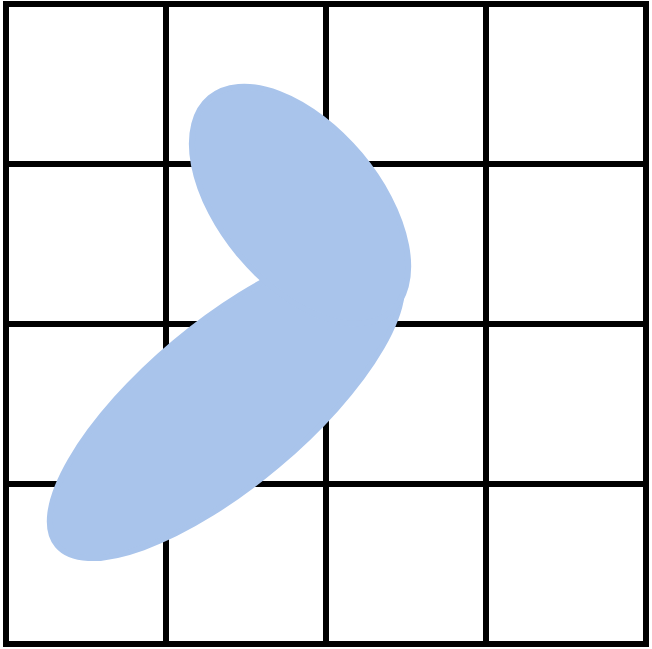 <mxfile version="27.0.8" pages="24">
  <diagram name="Matrix Form" id="zovSayg2AUwrtM8Tb2WK">
    <mxGraphModel dx="689" dy="385" grid="1" gridSize="10" guides="1" tooltips="1" connect="1" arrows="1" fold="1" page="1" pageScale="1" pageWidth="827" pageHeight="1169" math="0" shadow="0">
      <root>
        <mxCell id="0" />
        <mxCell id="1" parent="0" />
        <mxCell id="d0RZUY_bexaFgZZbpvPL-14" value="" style="whiteSpace=wrap;html=1;aspect=fixed;fillColor=none;strokeWidth=3;" parent="1" vertex="1">
          <mxGeometry x="160" y="160" width="80" height="80" as="geometry" />
        </mxCell>
        <mxCell id="d0RZUY_bexaFgZZbpvPL-15" value="" style="whiteSpace=wrap;html=1;aspect=fixed;fillColor=none;strokeWidth=3;" parent="1" vertex="1">
          <mxGeometry x="240" y="160" width="80" height="80" as="geometry" />
        </mxCell>
        <mxCell id="d0RZUY_bexaFgZZbpvPL-16" value="" style="whiteSpace=wrap;html=1;aspect=fixed;fillColor=none;strokeWidth=3;" parent="1" vertex="1">
          <mxGeometry x="320" y="160" width="80" height="80" as="geometry" />
        </mxCell>
        <mxCell id="d0RZUY_bexaFgZZbpvPL-17" value="" style="whiteSpace=wrap;html=1;aspect=fixed;fillColor=none;strokeWidth=3;" parent="1" vertex="1">
          <mxGeometry x="400" y="160" width="80" height="80" as="geometry" />
        </mxCell>
        <mxCell id="d0RZUY_bexaFgZZbpvPL-18" value="" style="whiteSpace=wrap;html=1;aspect=fixed;fillColor=none;strokeWidth=3;" parent="1" vertex="1">
          <mxGeometry x="160" y="240" width="80" height="80" as="geometry" />
        </mxCell>
        <mxCell id="d0RZUY_bexaFgZZbpvPL-19" value="" style="whiteSpace=wrap;html=1;aspect=fixed;fillColor=none;strokeWidth=3;" parent="1" vertex="1">
          <mxGeometry x="240" y="240" width="80" height="80" as="geometry" />
        </mxCell>
        <mxCell id="d0RZUY_bexaFgZZbpvPL-20" value="" style="whiteSpace=wrap;html=1;aspect=fixed;fillColor=none;strokeWidth=3;" parent="1" vertex="1">
          <mxGeometry x="320" y="240" width="80" height="80" as="geometry" />
        </mxCell>
        <mxCell id="d0RZUY_bexaFgZZbpvPL-21" value="" style="whiteSpace=wrap;html=1;aspect=fixed;fillColor=none;strokeWidth=3;" parent="1" vertex="1">
          <mxGeometry x="400" y="240" width="80" height="80" as="geometry" />
        </mxCell>
        <mxCell id="d0RZUY_bexaFgZZbpvPL-23" value="" style="whiteSpace=wrap;html=1;aspect=fixed;fillColor=none;strokeWidth=3;" parent="1" vertex="1">
          <mxGeometry x="160" y="320" width="80" height="80" as="geometry" />
        </mxCell>
        <mxCell id="d0RZUY_bexaFgZZbpvPL-24" value="" style="whiteSpace=wrap;html=1;aspect=fixed;fillColor=none;strokeWidth=3;" parent="1" vertex="1">
          <mxGeometry x="240" y="320" width="80" height="80" as="geometry" />
        </mxCell>
        <mxCell id="d0RZUY_bexaFgZZbpvPL-25" value="" style="whiteSpace=wrap;html=1;aspect=fixed;fillColor=none;strokeWidth=3;" parent="1" vertex="1">
          <mxGeometry x="320" y="320" width="80" height="80" as="geometry" />
        </mxCell>
        <mxCell id="d0RZUY_bexaFgZZbpvPL-26" value="" style="whiteSpace=wrap;html=1;aspect=fixed;fillColor=none;strokeWidth=3;" parent="1" vertex="1">
          <mxGeometry x="400" y="320" width="80" height="80" as="geometry" />
        </mxCell>
        <mxCell id="d0RZUY_bexaFgZZbpvPL-27" value="" style="whiteSpace=wrap;html=1;aspect=fixed;fillColor=none;strokeWidth=3;" parent="1" vertex="1">
          <mxGeometry x="160" y="400" width="80" height="80" as="geometry" />
        </mxCell>
        <mxCell id="d0RZUY_bexaFgZZbpvPL-28" value="" style="whiteSpace=wrap;html=1;aspect=fixed;fillColor=none;strokeWidth=3;" parent="1" vertex="1">
          <mxGeometry x="240" y="400" width="80" height="80" as="geometry" />
        </mxCell>
        <mxCell id="d0RZUY_bexaFgZZbpvPL-29" value="" style="whiteSpace=wrap;html=1;aspect=fixed;fillColor=none;strokeWidth=3;" parent="1" vertex="1">
          <mxGeometry x="320" y="400" width="80" height="80" as="geometry" />
        </mxCell>
        <mxCell id="d0RZUY_bexaFgZZbpvPL-30" value="" style="whiteSpace=wrap;html=1;aspect=fixed;fillColor=none;strokeWidth=3;" parent="1" vertex="1">
          <mxGeometry x="400" y="400" width="80" height="80" as="geometry" />
        </mxCell>
        <mxCell id="uRdmfHwtEqI5PX3rAX0n-1" value="" style="ellipse;whiteSpace=wrap;html=1;rotation=-40;fillColor=light-dark(#A9C4EB,#51AFE7);strokeWidth=3;fontColor=#ffffff;strokeColor=#A9C4EB;fillStyle=auto;" parent="1" vertex="1">
          <mxGeometry x="160" y="320" width="220" height="80" as="geometry" />
        </mxCell>
        <mxCell id="IDjhkSDEZ3tsrtGrYBoO-2" value="" style="ellipse;whiteSpace=wrap;html=1;rotation=-130;fillColor=light-dark(#A9C4EB,#51AFE7);strokeWidth=3;fontColor=#ffffff;strokeColor=#A9C4EB;fillStyle=auto;" vertex="1" parent="1">
          <mxGeometry x="237.01" y="221.41" width="140" height="78.29" as="geometry" />
        </mxCell>
      </root>
    </mxGraphModel>
  </diagram>
  <diagram name="Matrix Filled" id="nBYlxszy0Ewi4CU3vDzV">
    <mxGraphModel dx="574" dy="321" grid="1" gridSize="10" guides="1" tooltips="1" connect="1" arrows="1" fold="1" page="1" pageScale="1" pageWidth="827" pageHeight="1169" math="0" shadow="0">
      <root>
        <mxCell id="auaInXwkKsyGsgP3DUOQ-0" />
        <mxCell id="auaInXwkKsyGsgP3DUOQ-1" parent="auaInXwkKsyGsgP3DUOQ-0" />
        <mxCell id="auaInXwkKsyGsgP3DUOQ-2" value="" style="whiteSpace=wrap;html=1;aspect=fixed;fillColor=none;strokeWidth=3;" parent="auaInXwkKsyGsgP3DUOQ-1" vertex="1">
          <mxGeometry x="160" y="160" width="80" height="80" as="geometry" />
        </mxCell>
        <mxCell id="auaInXwkKsyGsgP3DUOQ-3" value="" style="whiteSpace=wrap;html=1;aspect=fixed;fillColor=#A9C4EB;strokeWidth=3;" parent="auaInXwkKsyGsgP3DUOQ-1" vertex="1">
          <mxGeometry x="240" y="160" width="80" height="80" as="geometry" />
        </mxCell>
        <mxCell id="auaInXwkKsyGsgP3DUOQ-4" value="" style="whiteSpace=wrap;html=1;aspect=fixed;fillColor=light-dark(#99c1f1, #ededed);strokeWidth=3;" parent="auaInXwkKsyGsgP3DUOQ-1" vertex="1">
          <mxGeometry x="320" y="160" width="80" height="80" as="geometry" />
        </mxCell>
        <mxCell id="auaInXwkKsyGsgP3DUOQ-5" value="" style="whiteSpace=wrap;html=1;aspect=fixed;fillColor=none;strokeWidth=3;" parent="auaInXwkKsyGsgP3DUOQ-1" vertex="1">
          <mxGeometry x="400" y="160" width="80" height="80" as="geometry" />
        </mxCell>
        <mxCell id="auaInXwkKsyGsgP3DUOQ-6" value="" style="whiteSpace=wrap;html=1;aspect=fixed;fillColor=none;strokeWidth=3;" parent="auaInXwkKsyGsgP3DUOQ-1" vertex="1">
          <mxGeometry x="160" y="240" width="80" height="80" as="geometry" />
        </mxCell>
        <mxCell id="auaInXwkKsyGsgP3DUOQ-7" value="" style="whiteSpace=wrap;html=1;aspect=fixed;fillColor=#A9C4EB;strokeWidth=3;" parent="auaInXwkKsyGsgP3DUOQ-1" vertex="1">
          <mxGeometry x="240" y="240" width="80" height="80" as="geometry" />
        </mxCell>
        <mxCell id="auaInXwkKsyGsgP3DUOQ-8" value="" style="whiteSpace=wrap;html=1;aspect=fixed;fillColor=#A9C4EB;strokeWidth=3;" parent="auaInXwkKsyGsgP3DUOQ-1" vertex="1">
          <mxGeometry x="320" y="240" width="80" height="80" as="geometry" />
        </mxCell>
        <mxCell id="auaInXwkKsyGsgP3DUOQ-9" value="" style="whiteSpace=wrap;html=1;aspect=fixed;fillColor=none;strokeWidth=3;" parent="auaInXwkKsyGsgP3DUOQ-1" vertex="1">
          <mxGeometry x="400" y="240" width="80" height="80" as="geometry" />
        </mxCell>
        <mxCell id="auaInXwkKsyGsgP3DUOQ-10" value="" style="whiteSpace=wrap;html=1;aspect=fixed;fillColor=#A9C4EB;strokeWidth=3;" parent="auaInXwkKsyGsgP3DUOQ-1" vertex="1">
          <mxGeometry x="160" y="320" width="80" height="80" as="geometry" />
        </mxCell>
        <mxCell id="auaInXwkKsyGsgP3DUOQ-11" value="" style="whiteSpace=wrap;html=1;aspect=fixed;fillColor=#A9C4EB;strokeWidth=3;" parent="auaInXwkKsyGsgP3DUOQ-1" vertex="1">
          <mxGeometry x="240" y="320" width="80" height="80" as="geometry" />
        </mxCell>
        <mxCell id="auaInXwkKsyGsgP3DUOQ-12" value="" style="whiteSpace=wrap;html=1;aspect=fixed;fillColor=#A9C4EB;strokeWidth=3;" parent="auaInXwkKsyGsgP3DUOQ-1" vertex="1">
          <mxGeometry x="320" y="320" width="80" height="80" as="geometry" />
        </mxCell>
        <mxCell id="auaInXwkKsyGsgP3DUOQ-13" value="" style="whiteSpace=wrap;html=1;aspect=fixed;fillColor=none;strokeWidth=3;" parent="auaInXwkKsyGsgP3DUOQ-1" vertex="1">
          <mxGeometry x="400" y="320" width="80" height="80" as="geometry" />
        </mxCell>
        <mxCell id="auaInXwkKsyGsgP3DUOQ-14" value="" style="whiteSpace=wrap;html=1;aspect=fixed;fillColor=#A9C4EB;strokeWidth=3;" parent="auaInXwkKsyGsgP3DUOQ-1" vertex="1">
          <mxGeometry x="160" y="400" width="80" height="80" as="geometry" />
        </mxCell>
        <mxCell id="auaInXwkKsyGsgP3DUOQ-15" value="" style="whiteSpace=wrap;html=1;aspect=fixed;fillColor=#A9C4EB;strokeWidth=3;" parent="auaInXwkKsyGsgP3DUOQ-1" vertex="1">
          <mxGeometry x="240" y="400" width="80" height="80" as="geometry" />
        </mxCell>
        <mxCell id="auaInXwkKsyGsgP3DUOQ-16" value="" style="whiteSpace=wrap;html=1;aspect=fixed;fillColor=none;strokeWidth=3;" parent="auaInXwkKsyGsgP3DUOQ-1" vertex="1">
          <mxGeometry x="320" y="400" width="80" height="80" as="geometry" />
        </mxCell>
        <mxCell id="auaInXwkKsyGsgP3DUOQ-17" value="" style="whiteSpace=wrap;html=1;aspect=fixed;fillColor=none;strokeWidth=3;" parent="auaInXwkKsyGsgP3DUOQ-1" vertex="1">
          <mxGeometry x="400" y="400" width="80" height="80" as="geometry" />
        </mxCell>
      </root>
    </mxGraphModel>
  </diagram>
  <diagram name="Matrix DiagRL Numbers" id="JGrrU6iytiWxgbp6N-7c">
    <mxGraphModel dx="689" dy="385" grid="1" gridSize="10" guides="1" tooltips="1" connect="1" arrows="1" fold="1" page="1" pageScale="1" pageWidth="827" pageHeight="1169" math="0" shadow="0">
      <root>
        <mxCell id="VgmsbpHMwnXusei-rlbj-0" />
        <mxCell id="VgmsbpHMwnXusei-rlbj-1" parent="VgmsbpHMwnXusei-rlbj-0" />
        <mxCell id="VgmsbpHMwnXusei-rlbj-2" value="" style="whiteSpace=wrap;html=1;aspect=fixed;fillColor=none;strokeWidth=3;" parent="VgmsbpHMwnXusei-rlbj-1" vertex="1">
          <mxGeometry x="160" y="160" width="80" height="80" as="geometry" />
        </mxCell>
        <mxCell id="VgmsbpHMwnXusei-rlbj-3" value="" style="whiteSpace=wrap;html=1;aspect=fixed;fillColor=#A9C4EB;strokeWidth=3;" parent="VgmsbpHMwnXusei-rlbj-1" vertex="1">
          <mxGeometry x="240" y="160" width="80" height="80" as="geometry" />
        </mxCell>
        <mxCell id="VgmsbpHMwnXusei-rlbj-4" value="" style="whiteSpace=wrap;html=1;aspect=fixed;fillColor=#A9C4EB;strokeWidth=3;" parent="VgmsbpHMwnXusei-rlbj-1" vertex="1">
          <mxGeometry x="320" y="160" width="80" height="80" as="geometry" />
        </mxCell>
        <mxCell id="VgmsbpHMwnXusei-rlbj-5" value="" style="whiteSpace=wrap;html=1;aspect=fixed;fillColor=none;strokeWidth=3;" parent="VgmsbpHMwnXusei-rlbj-1" vertex="1">
          <mxGeometry x="400" y="160" width="80" height="80" as="geometry" />
        </mxCell>
        <mxCell id="VgmsbpHMwnXusei-rlbj-6" value="" style="whiteSpace=wrap;html=1;aspect=fixed;fillColor=none;strokeWidth=3;" parent="VgmsbpHMwnXusei-rlbj-1" vertex="1">
          <mxGeometry x="160" y="240" width="80" height="80" as="geometry" />
        </mxCell>
        <mxCell id="VgmsbpHMwnXusei-rlbj-7" value="" style="whiteSpace=wrap;html=1;aspect=fixed;fillColor=#A9C4EB;strokeWidth=3;" parent="VgmsbpHMwnXusei-rlbj-1" vertex="1">
          <mxGeometry x="240" y="240" width="80" height="80" as="geometry" />
        </mxCell>
        <mxCell id="VgmsbpHMwnXusei-rlbj-8" value="" style="whiteSpace=wrap;html=1;aspect=fixed;fillColor=#A9C4EB;strokeWidth=3;" parent="VgmsbpHMwnXusei-rlbj-1" vertex="1">
          <mxGeometry x="320" y="240" width="80" height="80" as="geometry" />
        </mxCell>
        <mxCell id="VgmsbpHMwnXusei-rlbj-9" value="" style="whiteSpace=wrap;html=1;aspect=fixed;fillColor=none;strokeWidth=3;" parent="VgmsbpHMwnXusei-rlbj-1" vertex="1">
          <mxGeometry x="400" y="240" width="80" height="80" as="geometry" />
        </mxCell>
        <mxCell id="VgmsbpHMwnXusei-rlbj-10" value="" style="whiteSpace=wrap;html=1;aspect=fixed;fillColor=#A9C4EB;strokeWidth=3;" parent="VgmsbpHMwnXusei-rlbj-1" vertex="1">
          <mxGeometry x="160" y="320" width="80" height="80" as="geometry" />
        </mxCell>
        <mxCell id="VgmsbpHMwnXusei-rlbj-11" value="" style="whiteSpace=wrap;html=1;aspect=fixed;fillColor=#A9C4EB;strokeWidth=3;" parent="VgmsbpHMwnXusei-rlbj-1" vertex="1">
          <mxGeometry x="240" y="320" width="80" height="80" as="geometry" />
        </mxCell>
        <mxCell id="VgmsbpHMwnXusei-rlbj-12" value="" style="whiteSpace=wrap;html=1;aspect=fixed;fillColor=#A9C4EB;strokeWidth=3;" parent="VgmsbpHMwnXusei-rlbj-1" vertex="1">
          <mxGeometry x="320" y="320" width="80" height="80" as="geometry" />
        </mxCell>
        <mxCell id="VgmsbpHMwnXusei-rlbj-13" value="" style="whiteSpace=wrap;html=1;aspect=fixed;fillColor=none;strokeWidth=3;" parent="VgmsbpHMwnXusei-rlbj-1" vertex="1">
          <mxGeometry x="400" y="320" width="80" height="80" as="geometry" />
        </mxCell>
        <mxCell id="VgmsbpHMwnXusei-rlbj-14" value="" style="whiteSpace=wrap;html=1;aspect=fixed;fillColor=#A9C4EB;strokeWidth=3;" parent="VgmsbpHMwnXusei-rlbj-1" vertex="1">
          <mxGeometry x="160" y="400" width="80" height="80" as="geometry" />
        </mxCell>
        <mxCell id="VgmsbpHMwnXusei-rlbj-15" value="" style="whiteSpace=wrap;html=1;aspect=fixed;fillColor=#A9C4EB;strokeWidth=3;" parent="VgmsbpHMwnXusei-rlbj-1" vertex="1">
          <mxGeometry x="240" y="400" width="80" height="80" as="geometry" />
        </mxCell>
        <mxCell id="VgmsbpHMwnXusei-rlbj-16" value="" style="whiteSpace=wrap;html=1;aspect=fixed;fillColor=none;strokeWidth=3;" parent="VgmsbpHMwnXusei-rlbj-1" vertex="1">
          <mxGeometry x="320" y="400" width="80" height="80" as="geometry" />
        </mxCell>
        <mxCell id="VgmsbpHMwnXusei-rlbj-17" value="" style="whiteSpace=wrap;html=1;aspect=fixed;fillColor=none;strokeWidth=3;" parent="VgmsbpHMwnXusei-rlbj-1" vertex="1">
          <mxGeometry x="400" y="400" width="80" height="80" as="geometry" />
        </mxCell>
        <mxCell id="OT4gu-wtpOdupaXaKrhr-0" value="" style="shape=image;html=1;verticalAlign=top;verticalLabelPosition=bottom;labelBackgroundColor=#ffffff;imageAspect=0;aspect=fixed;image=https://cdn0.iconfinder.com/data/icons/phosphor-fill-vol-3/256/number-one-fill-128.png" parent="VgmsbpHMwnXusei-rlbj-1" vertex="1">
          <mxGeometry x="250" y="490" width="50" height="50" as="geometry" />
        </mxCell>
        <mxCell id="OT4gu-wtpOdupaXaKrhr-1" value="" style="shape=image;html=1;verticalAlign=top;verticalLabelPosition=bottom;labelBackgroundColor=#ffffff;imageAspect=0;aspect=fixed;image=https://cdn0.iconfinder.com/data/icons/phosphor-fill-vol-3/256/number-two-fill-128.png" parent="VgmsbpHMwnXusei-rlbj-1" vertex="1">
          <mxGeometry x="330" y="490" width="50" height="50" as="geometry" />
        </mxCell>
        <mxCell id="OT4gu-wtpOdupaXaKrhr-2" value="" style="shape=image;html=1;verticalAlign=top;verticalLabelPosition=bottom;labelBackgroundColor=#ffffff;imageAspect=0;aspect=fixed;image=https://cdn0.iconfinder.com/data/icons/phosphor-fill-vol-3/256/number-zero-fill-128.png" parent="VgmsbpHMwnXusei-rlbj-1" vertex="1">
          <mxGeometry x="490" y="250" width="50" height="50" as="geometry" />
        </mxCell>
        <mxCell id="OT4gu-wtpOdupaXaKrhr-3" value="" style="shape=image;html=1;verticalAlign=top;verticalLabelPosition=bottom;labelBackgroundColor=#ffffff;imageAspect=0;aspect=fixed;image=https://cdn0.iconfinder.com/data/icons/phosphor-fill-vol-3/256/number-one-fill-128.png" parent="VgmsbpHMwnXusei-rlbj-1" vertex="1">
          <mxGeometry x="410" y="490" width="50" height="50" as="geometry" />
        </mxCell>
        <mxCell id="OT4gu-wtpOdupaXaKrhr-4" value="" style="shape=image;html=1;verticalAlign=top;verticalLabelPosition=bottom;labelBackgroundColor=#ffffff;imageAspect=0;aspect=fixed;image=https://cdn0.iconfinder.com/data/icons/phosphor-fill-vol-3/256/number-two-fill-128.png" parent="VgmsbpHMwnXusei-rlbj-1" vertex="1">
          <mxGeometry x="490" y="490" width="50" height="50" as="geometry" />
        </mxCell>
        <mxCell id="L8sU_GdXEFhclp9fZBjt-0" value="" style="shape=image;html=1;verticalAlign=top;verticalLabelPosition=bottom;labelBackgroundColor=#ffffff;imageAspect=0;aspect=fixed;image=https://cdn0.iconfinder.com/data/icons/phosphor-fill-vol-3/256/number-two-fill-128.png" parent="VgmsbpHMwnXusei-rlbj-1" vertex="1">
          <mxGeometry x="490" y="410" width="50" height="50" as="geometry" />
        </mxCell>
        <mxCell id="L8sU_GdXEFhclp9fZBjt-1" value="" style="shape=image;html=1;verticalAlign=top;verticalLabelPosition=bottom;labelBackgroundColor=#ffffff;imageAspect=0;aspect=fixed;image=https://cdn0.iconfinder.com/data/icons/phosphor-fill-vol-3/256/number-one-fill-128.png" parent="VgmsbpHMwnXusei-rlbj-1" vertex="1">
          <mxGeometry x="490" y="330" width="50" height="50" as="geometry" />
        </mxCell>
        <mxCell id="L8sU_GdXEFhclp9fZBjt-2" value="" style="edgeStyle=none;orthogonalLoop=1;jettySize=auto;html=1;rounded=0;exitX=0;exitY=0;exitDx=0;exitDy=0;fillColor=#a20025;strokeColor=#6F0000;" parent="VgmsbpHMwnXusei-rlbj-1" source="OT4gu-wtpOdupaXaKrhr-0" edge="1">
          <mxGeometry width="80" relative="1" as="geometry">
            <mxPoint x="320" y="400" as="sourcePoint" />
            <mxPoint x="150" y="390" as="targetPoint" />
            <Array as="points" />
          </mxGeometry>
        </mxCell>
        <mxCell id="aWBjPixFLppp9m3R9O5w-0" value="" style="edgeStyle=none;orthogonalLoop=1;jettySize=auto;html=1;rounded=0;exitX=0;exitY=0;exitDx=0;exitDy=0;fillColor=#a20025;strokeColor=#6F0000;" parent="VgmsbpHMwnXusei-rlbj-1" edge="1">
          <mxGeometry width="80" relative="1" as="geometry">
            <mxPoint x="330" y="490" as="sourcePoint" />
            <mxPoint x="150" y="310" as="targetPoint" />
            <Array as="points" />
          </mxGeometry>
        </mxCell>
        <mxCell id="aWBjPixFLppp9m3R9O5w-1" value="" style="edgeStyle=none;orthogonalLoop=1;jettySize=auto;html=1;rounded=0;exitX=0;exitY=0;exitDx=0;exitDy=0;fillColor=#a20025;strokeColor=#6F0000;" parent="VgmsbpHMwnXusei-rlbj-1" edge="1">
          <mxGeometry width="80" relative="1" as="geometry">
            <mxPoint x="490" y="490" as="sourcePoint" />
            <mxPoint x="150" y="150" as="targetPoint" />
            <Array as="points" />
          </mxGeometry>
        </mxCell>
        <mxCell id="aWBjPixFLppp9m3R9O5w-2" value="" style="edgeStyle=none;orthogonalLoop=1;jettySize=auto;html=1;rounded=0;exitX=0;exitY=0;exitDx=0;exitDy=0;fillColor=#a20025;strokeColor=#6F0000;" parent="VgmsbpHMwnXusei-rlbj-1" edge="1">
          <mxGeometry width="80" relative="1" as="geometry">
            <mxPoint x="410" y="490" as="sourcePoint" />
            <mxPoint x="150" y="230" as="targetPoint" />
            <Array as="points" />
          </mxGeometry>
        </mxCell>
        <mxCell id="aWBjPixFLppp9m3R9O5w-3" value="" style="edgeStyle=none;orthogonalLoop=1;jettySize=auto;html=1;rounded=0;exitX=0;exitY=0;exitDx=0;exitDy=0;fillColor=#a20025;strokeColor=#6F0000;" parent="VgmsbpHMwnXusei-rlbj-1" edge="1">
          <mxGeometry width="80" relative="1" as="geometry">
            <mxPoint x="490" y="410" as="sourcePoint" />
            <mxPoint x="230" y="150" as="targetPoint" />
            <Array as="points" />
          </mxGeometry>
        </mxCell>
        <mxCell id="aWBjPixFLppp9m3R9O5w-4" value="" style="edgeStyle=none;orthogonalLoop=1;jettySize=auto;html=1;rounded=0;exitX=0;exitY=0;exitDx=0;exitDy=0;fillColor=#a20025;strokeColor=#6F0000;" parent="VgmsbpHMwnXusei-rlbj-1" edge="1">
          <mxGeometry width="80" relative="1" as="geometry">
            <mxPoint x="490" y="330" as="sourcePoint" />
            <mxPoint x="310" y="150" as="targetPoint" />
            <Array as="points" />
          </mxGeometry>
        </mxCell>
        <mxCell id="aWBjPixFLppp9m3R9O5w-5" value="" style="edgeStyle=none;orthogonalLoop=1;jettySize=auto;html=1;rounded=0;exitX=0;exitY=0;exitDx=0;exitDy=0;fillColor=#a20025;strokeColor=#6F0000;" parent="VgmsbpHMwnXusei-rlbj-1" edge="1">
          <mxGeometry width="80" relative="1" as="geometry">
            <mxPoint x="490" y="250" as="sourcePoint" />
            <mxPoint x="390" y="150" as="targetPoint" />
            <Array as="points" />
          </mxGeometry>
        </mxCell>
      </root>
    </mxGraphModel>
  </diagram>
  <diagram name="Matrix Horiz Numbers" id="y3vF4HQ2rg689vegcM4g">
    <mxGraphModel dx="984" dy="550" grid="1" gridSize="10" guides="1" tooltips="1" connect="1" arrows="1" fold="1" page="1" pageScale="1" pageWidth="827" pageHeight="1169" math="0" shadow="0">
      <root>
        <mxCell id="FwJ_pTMDh8AB2sChFgSM-0" />
        <mxCell id="FwJ_pTMDh8AB2sChFgSM-1" parent="FwJ_pTMDh8AB2sChFgSM-0" />
        <mxCell id="FwJ_pTMDh8AB2sChFgSM-2" value="" style="whiteSpace=wrap;html=1;aspect=fixed;fillColor=none;strokeWidth=3;" vertex="1" parent="FwJ_pTMDh8AB2sChFgSM-1">
          <mxGeometry x="160" y="160" width="80" height="80" as="geometry" />
        </mxCell>
        <mxCell id="FwJ_pTMDh8AB2sChFgSM-3" value="" style="whiteSpace=wrap;html=1;aspect=fixed;fillColor=#A9C4EB;strokeWidth=3;" vertex="1" parent="FwJ_pTMDh8AB2sChFgSM-1">
          <mxGeometry x="240" y="160" width="80" height="80" as="geometry" />
        </mxCell>
        <mxCell id="FwJ_pTMDh8AB2sChFgSM-4" value="" style="whiteSpace=wrap;html=1;aspect=fixed;fillColor=#A9C4EB;strokeWidth=3;" vertex="1" parent="FwJ_pTMDh8AB2sChFgSM-1">
          <mxGeometry x="320" y="160" width="80" height="80" as="geometry" />
        </mxCell>
        <mxCell id="FwJ_pTMDh8AB2sChFgSM-5" value="" style="whiteSpace=wrap;html=1;aspect=fixed;fillColor=none;strokeWidth=3;" vertex="1" parent="FwJ_pTMDh8AB2sChFgSM-1">
          <mxGeometry x="400" y="160" width="80" height="80" as="geometry" />
        </mxCell>
        <mxCell id="FwJ_pTMDh8AB2sChFgSM-6" value="" style="whiteSpace=wrap;html=1;aspect=fixed;fillColor=none;strokeWidth=3;" vertex="1" parent="FwJ_pTMDh8AB2sChFgSM-1">
          <mxGeometry x="160" y="240" width="80" height="80" as="geometry" />
        </mxCell>
        <mxCell id="FwJ_pTMDh8AB2sChFgSM-7" value="" style="whiteSpace=wrap;html=1;aspect=fixed;fillColor=#A9C4EB;strokeWidth=3;" vertex="1" parent="FwJ_pTMDh8AB2sChFgSM-1">
          <mxGeometry x="240" y="240" width="80" height="80" as="geometry" />
        </mxCell>
        <mxCell id="FwJ_pTMDh8AB2sChFgSM-8" value="" style="whiteSpace=wrap;html=1;aspect=fixed;fillColor=#A9C4EB;strokeWidth=3;" vertex="1" parent="FwJ_pTMDh8AB2sChFgSM-1">
          <mxGeometry x="320" y="240" width="80" height="80" as="geometry" />
        </mxCell>
        <mxCell id="FwJ_pTMDh8AB2sChFgSM-9" value="" style="whiteSpace=wrap;html=1;aspect=fixed;fillColor=none;strokeWidth=3;" vertex="1" parent="FwJ_pTMDh8AB2sChFgSM-1">
          <mxGeometry x="400" y="240" width="80" height="80" as="geometry" />
        </mxCell>
        <mxCell id="FwJ_pTMDh8AB2sChFgSM-10" value="" style="whiteSpace=wrap;html=1;aspect=fixed;fillColor=#A9C4EB;strokeWidth=3;" vertex="1" parent="FwJ_pTMDh8AB2sChFgSM-1">
          <mxGeometry x="160" y="320" width="80" height="80" as="geometry" />
        </mxCell>
        <mxCell id="FwJ_pTMDh8AB2sChFgSM-11" value="" style="whiteSpace=wrap;html=1;aspect=fixed;fillColor=#A9C4EB;strokeWidth=3;" vertex="1" parent="FwJ_pTMDh8AB2sChFgSM-1">
          <mxGeometry x="240" y="320" width="80" height="80" as="geometry" />
        </mxCell>
        <mxCell id="FwJ_pTMDh8AB2sChFgSM-12" value="" style="whiteSpace=wrap;html=1;aspect=fixed;fillColor=#A9C4EB;strokeWidth=3;" vertex="1" parent="FwJ_pTMDh8AB2sChFgSM-1">
          <mxGeometry x="320" y="320" width="80" height="80" as="geometry" />
        </mxCell>
        <mxCell id="FwJ_pTMDh8AB2sChFgSM-13" value="" style="whiteSpace=wrap;html=1;aspect=fixed;fillColor=none;strokeWidth=3;" vertex="1" parent="FwJ_pTMDh8AB2sChFgSM-1">
          <mxGeometry x="400" y="320" width="80" height="80" as="geometry" />
        </mxCell>
        <mxCell id="FwJ_pTMDh8AB2sChFgSM-14" value="" style="whiteSpace=wrap;html=1;aspect=fixed;fillColor=#A9C4EB;strokeWidth=3;" vertex="1" parent="FwJ_pTMDh8AB2sChFgSM-1">
          <mxGeometry x="160" y="400" width="80" height="80" as="geometry" />
        </mxCell>
        <mxCell id="FwJ_pTMDh8AB2sChFgSM-15" value="" style="whiteSpace=wrap;html=1;aspect=fixed;fillColor=#A9C4EB;strokeWidth=3;" vertex="1" parent="FwJ_pTMDh8AB2sChFgSM-1">
          <mxGeometry x="240" y="400" width="80" height="80" as="geometry" />
        </mxCell>
        <mxCell id="FwJ_pTMDh8AB2sChFgSM-16" value="" style="whiteSpace=wrap;html=1;aspect=fixed;fillColor=none;strokeWidth=3;" vertex="1" parent="FwJ_pTMDh8AB2sChFgSM-1">
          <mxGeometry x="320" y="400" width="80" height="80" as="geometry" />
        </mxCell>
        <mxCell id="FwJ_pTMDh8AB2sChFgSM-17" value="" style="whiteSpace=wrap;html=1;aspect=fixed;fillColor=none;strokeWidth=3;" vertex="1" parent="FwJ_pTMDh8AB2sChFgSM-1">
          <mxGeometry x="400" y="400" width="80" height="80" as="geometry" />
        </mxCell>
        <mxCell id="gw8i_p1llYxyuaZ8PpbO-1" value="" style="shape=image;html=1;verticalAlign=top;verticalLabelPosition=bottom;labelBackgroundColor=#ffffff;imageAspect=0;aspect=fixed;image=https://cdn0.iconfinder.com/data/icons/phosphor-fill-vol-3/256/number-two-fill-128.png" vertex="1" parent="FwJ_pTMDh8AB2sChFgSM-1">
          <mxGeometry x="100" y="175" width="50" height="50" as="geometry" />
        </mxCell>
        <mxCell id="gw8i_p1llYxyuaZ8PpbO-2" value="" style="shape=image;html=1;verticalAlign=top;verticalLabelPosition=bottom;labelBackgroundColor=#ffffff;imageAspect=0;aspect=fixed;image=https://cdn0.iconfinder.com/data/icons/phosphor-fill-vol-3/256/number-two-fill-128.png" vertex="1" parent="FwJ_pTMDh8AB2sChFgSM-1">
          <mxGeometry x="100" y="255" width="50" height="50" as="geometry" />
        </mxCell>
        <mxCell id="gw8i_p1llYxyuaZ8PpbO-3" value="" style="shape=image;html=1;verticalAlign=top;verticalLabelPosition=bottom;labelBackgroundColor=#ffffff;imageAspect=0;aspect=fixed;image=https://cdn0.iconfinder.com/data/icons/phosphor-fill-vol-3/256/number-two-fill-128.png" vertex="1" parent="FwJ_pTMDh8AB2sChFgSM-1">
          <mxGeometry x="100" y="415" width="50" height="50" as="geometry" />
        </mxCell>
        <mxCell id="gw8i_p1llYxyuaZ8PpbO-4" value="" style="shape=image;html=1;verticalAlign=top;verticalLabelPosition=bottom;labelBackgroundColor=#ffffff;imageAspect=0;aspect=fixed;image=https://cdn0.iconfinder.com/data/icons/phosphor-fill-vol-3/256/number-three-fill-128.png" vertex="1" parent="FwJ_pTMDh8AB2sChFgSM-1">
          <mxGeometry x="100" y="335" width="50" height="50" as="geometry" />
        </mxCell>
        <mxCell id="CKGXnRhl0MTkYN12xyf--0" value="" style="edgeStyle=none;orthogonalLoop=1;jettySize=auto;html=1;rounded=0;exitX=1;exitY=0.5;exitDx=0;exitDy=0;fillColor=#d80073;strokeColor=#A50040;" edge="1" parent="FwJ_pTMDh8AB2sChFgSM-1" source="gw8i_p1llYxyuaZ8PpbO-1">
          <mxGeometry width="80" relative="1" as="geometry">
            <mxPoint x="310" y="380" as="sourcePoint" />
            <mxPoint x="500" y="200" as="targetPoint" />
            <Array as="points" />
          </mxGeometry>
        </mxCell>
        <mxCell id="i85FWhiEAIepc3AR6Te6-0" value="" style="edgeStyle=none;orthogonalLoop=1;jettySize=auto;html=1;rounded=0;exitX=1;exitY=0.5;exitDx=0;exitDy=0;fillColor=#d80073;strokeColor=#A50040;" edge="1" parent="FwJ_pTMDh8AB2sChFgSM-1">
          <mxGeometry width="80" relative="1" as="geometry">
            <mxPoint x="150" y="279.76" as="sourcePoint" />
            <mxPoint x="500" y="280" as="targetPoint" />
            <Array as="points" />
          </mxGeometry>
        </mxCell>
        <mxCell id="i85FWhiEAIepc3AR6Te6-1" value="" style="edgeStyle=none;orthogonalLoop=1;jettySize=auto;html=1;rounded=0;exitX=1;exitY=0.5;exitDx=0;exitDy=0;fillColor=#d80073;strokeColor=#A50040;" edge="1" parent="FwJ_pTMDh8AB2sChFgSM-1">
          <mxGeometry width="80" relative="1" as="geometry">
            <mxPoint x="150" y="359.76" as="sourcePoint" />
            <mxPoint x="500" y="360" as="targetPoint" />
            <Array as="points" />
          </mxGeometry>
        </mxCell>
        <mxCell id="i85FWhiEAIepc3AR6Te6-2" value="" style="edgeStyle=none;orthogonalLoop=1;jettySize=auto;html=1;rounded=0;exitX=1;exitY=0.5;exitDx=0;exitDy=0;fillColor=#d80073;strokeColor=#A50040;" edge="1" parent="FwJ_pTMDh8AB2sChFgSM-1">
          <mxGeometry width="80" relative="1" as="geometry">
            <mxPoint x="150" y="439.76" as="sourcePoint" />
            <mxPoint x="500" y="440" as="targetPoint" />
            <Array as="points" />
          </mxGeometry>
        </mxCell>
      </root>
    </mxGraphModel>
  </diagram>
  <diagram name="Matrix Vert Numbers" id="KKlDdvUvG3yhuaHptAQI">
    <mxGraphModel dx="689" dy="385" grid="1" gridSize="10" guides="1" tooltips="1" connect="1" arrows="1" fold="1" page="1" pageScale="1" pageWidth="827" pageHeight="1169" math="0" shadow="0">
      <root>
        <mxCell id="OxJei3XN82beSaEzqhtb-0" />
        <mxCell id="OxJei3XN82beSaEzqhtb-1" parent="OxJei3XN82beSaEzqhtb-0" />
        <mxCell id="OxJei3XN82beSaEzqhtb-2" value="" style="whiteSpace=wrap;html=1;aspect=fixed;fillColor=none;strokeWidth=3;" parent="OxJei3XN82beSaEzqhtb-1" vertex="1">
          <mxGeometry x="160" y="160" width="80" height="80" as="geometry" />
        </mxCell>
        <mxCell id="OxJei3XN82beSaEzqhtb-3" value="" style="whiteSpace=wrap;html=1;aspect=fixed;fillColor=#A9C4EB;strokeWidth=3;" parent="OxJei3XN82beSaEzqhtb-1" vertex="1">
          <mxGeometry x="240" y="160" width="80" height="80" as="geometry" />
        </mxCell>
        <mxCell id="OxJei3XN82beSaEzqhtb-4" value="" style="whiteSpace=wrap;html=1;aspect=fixed;fillColor=#A9C4EB;strokeWidth=3;" parent="OxJei3XN82beSaEzqhtb-1" vertex="1">
          <mxGeometry x="320" y="160" width="80" height="80" as="geometry" />
        </mxCell>
        <mxCell id="OxJei3XN82beSaEzqhtb-5" value="" style="whiteSpace=wrap;html=1;aspect=fixed;fillColor=none;strokeWidth=3;" parent="OxJei3XN82beSaEzqhtb-1" vertex="1">
          <mxGeometry x="400" y="160" width="80" height="80" as="geometry" />
        </mxCell>
        <mxCell id="OxJei3XN82beSaEzqhtb-6" value="" style="whiteSpace=wrap;html=1;aspect=fixed;fillColor=none;strokeWidth=3;" parent="OxJei3XN82beSaEzqhtb-1" vertex="1">
          <mxGeometry x="160" y="240" width="80" height="80" as="geometry" />
        </mxCell>
        <mxCell id="OxJei3XN82beSaEzqhtb-7" value="" style="whiteSpace=wrap;html=1;aspect=fixed;fillColor=#A9C4EB;strokeWidth=3;" parent="OxJei3XN82beSaEzqhtb-1" vertex="1">
          <mxGeometry x="240" y="240" width="80" height="80" as="geometry" />
        </mxCell>
        <mxCell id="OxJei3XN82beSaEzqhtb-8" value="" style="whiteSpace=wrap;html=1;aspect=fixed;fillColor=#A9C4EB;strokeWidth=3;" parent="OxJei3XN82beSaEzqhtb-1" vertex="1">
          <mxGeometry x="320" y="240" width="80" height="80" as="geometry" />
        </mxCell>
        <mxCell id="OxJei3XN82beSaEzqhtb-9" value="" style="whiteSpace=wrap;html=1;aspect=fixed;fillColor=none;strokeWidth=3;" parent="OxJei3XN82beSaEzqhtb-1" vertex="1">
          <mxGeometry x="400" y="240" width="80" height="80" as="geometry" />
        </mxCell>
        <mxCell id="OxJei3XN82beSaEzqhtb-10" value="" style="whiteSpace=wrap;html=1;aspect=fixed;fillColor=#A9C4EB;strokeWidth=3;" parent="OxJei3XN82beSaEzqhtb-1" vertex="1">
          <mxGeometry x="160" y="320" width="80" height="80" as="geometry" />
        </mxCell>
        <mxCell id="OxJei3XN82beSaEzqhtb-11" value="" style="whiteSpace=wrap;html=1;aspect=fixed;fillColor=#A9C4EB;strokeWidth=3;" parent="OxJei3XN82beSaEzqhtb-1" vertex="1">
          <mxGeometry x="240" y="320" width="80" height="80" as="geometry" />
        </mxCell>
        <mxCell id="OxJei3XN82beSaEzqhtb-12" value="" style="whiteSpace=wrap;html=1;aspect=fixed;fillColor=#A9C4EB;strokeWidth=3;" parent="OxJei3XN82beSaEzqhtb-1" vertex="1">
          <mxGeometry x="320" y="320" width="80" height="80" as="geometry" />
        </mxCell>
        <mxCell id="OxJei3XN82beSaEzqhtb-13" value="" style="whiteSpace=wrap;html=1;aspect=fixed;fillColor=none;strokeWidth=3;" parent="OxJei3XN82beSaEzqhtb-1" vertex="1">
          <mxGeometry x="400" y="320" width="80" height="80" as="geometry" />
        </mxCell>
        <mxCell id="OxJei3XN82beSaEzqhtb-14" value="" style="whiteSpace=wrap;html=1;aspect=fixed;fillColor=#A9C4EB;strokeWidth=3;" parent="OxJei3XN82beSaEzqhtb-1" vertex="1">
          <mxGeometry x="160" y="400" width="80" height="80" as="geometry" />
        </mxCell>
        <mxCell id="OxJei3XN82beSaEzqhtb-15" value="" style="whiteSpace=wrap;html=1;aspect=fixed;fillColor=#A9C4EB;strokeWidth=3;" parent="OxJei3XN82beSaEzqhtb-1" vertex="1">
          <mxGeometry x="240" y="400" width="80" height="80" as="geometry" />
        </mxCell>
        <mxCell id="OxJei3XN82beSaEzqhtb-16" value="" style="whiteSpace=wrap;html=1;aspect=fixed;fillColor=none;strokeWidth=3;" parent="OxJei3XN82beSaEzqhtb-1" vertex="1">
          <mxGeometry x="320" y="400" width="80" height="80" as="geometry" />
        </mxCell>
        <mxCell id="OxJei3XN82beSaEzqhtb-17" value="" style="whiteSpace=wrap;html=1;aspect=fixed;fillColor=none;strokeWidth=3;" parent="OxJei3XN82beSaEzqhtb-1" vertex="1">
          <mxGeometry x="400" y="400" width="80" height="80" as="geometry" />
        </mxCell>
        <mxCell id="OxJei3XN82beSaEzqhtb-18" value="" style="shape=image;html=1;verticalAlign=top;verticalLabelPosition=bottom;labelBackgroundColor=#ffffff;imageAspect=0;aspect=fixed;image=https://cdn0.iconfinder.com/data/icons/phosphor-fill-vol-3/256/number-two-fill-128.png" parent="OxJei3XN82beSaEzqhtb-1" vertex="1">
          <mxGeometry x="175" y="490" width="50" height="50" as="geometry" />
        </mxCell>
        <mxCell id="OxJei3XN82beSaEzqhtb-21" value="" style="shape=image;html=1;verticalAlign=top;verticalLabelPosition=bottom;labelBackgroundColor=#ffffff;imageAspect=0;aspect=fixed;image=https://cdn0.iconfinder.com/data/icons/phosphor-fill-vol-3/256/number-three-fill-128.png" parent="OxJei3XN82beSaEzqhtb-1" vertex="1">
          <mxGeometry x="335" y="490" width="50" height="50" as="geometry" />
        </mxCell>
        <mxCell id="2bNclbJ9bcsX0bQPIBEE-0" value="" style="shape=image;html=1;verticalAlign=top;verticalLabelPosition=bottom;labelBackgroundColor=#ffffff;imageAspect=0;aspect=fixed;image=https://cdn0.iconfinder.com/data/icons/phosphor-bold-vol-3-1/256/number-four-duotone-128.png" parent="OxJei3XN82beSaEzqhtb-1" vertex="1">
          <mxGeometry x="255" y="490" width="50" height="50" as="geometry" />
        </mxCell>
        <mxCell id="2bNclbJ9bcsX0bQPIBEE-1" value="" style="shape=image;html=1;verticalAlign=top;verticalLabelPosition=bottom;labelBackgroundColor=#ffffff;imageAspect=0;aspect=fixed;image=https://cdn0.iconfinder.com/data/icons/phosphor-fill-vol-3/256/number-zero-fill-128.png" parent="OxJei3XN82beSaEzqhtb-1" vertex="1">
          <mxGeometry x="415" y="490" width="50" height="50" as="geometry" />
        </mxCell>
        <mxCell id="2bNclbJ9bcsX0bQPIBEE-2" value="" style="edgeStyle=none;orthogonalLoop=1;jettySize=auto;html=1;rounded=0;fillColor=#a20025;strokeColor=#6F0000;" parent="OxJei3XN82beSaEzqhtb-1" edge="1">
          <mxGeometry width="80" relative="1" as="geometry">
            <mxPoint x="199.76" y="490" as="sourcePoint" />
            <mxPoint x="200" y="140" as="targetPoint" />
            <Array as="points" />
          </mxGeometry>
        </mxCell>
        <mxCell id="2bNclbJ9bcsX0bQPIBEE-3" value="" style="edgeStyle=none;orthogonalLoop=1;jettySize=auto;html=1;rounded=0;fillColor=#a20025;strokeColor=#6F0000;" parent="OxJei3XN82beSaEzqhtb-1" edge="1">
          <mxGeometry width="80" relative="1" as="geometry">
            <mxPoint x="279.76" y="490" as="sourcePoint" />
            <mxPoint x="280" y="140" as="targetPoint" />
            <Array as="points" />
          </mxGeometry>
        </mxCell>
        <mxCell id="2bNclbJ9bcsX0bQPIBEE-4" value="" style="edgeStyle=none;orthogonalLoop=1;jettySize=auto;html=1;rounded=0;fillColor=#a20025;strokeColor=#6F0000;" parent="OxJei3XN82beSaEzqhtb-1" edge="1">
          <mxGeometry width="80" relative="1" as="geometry">
            <mxPoint x="359.76" y="490" as="sourcePoint" />
            <mxPoint x="360" y="140" as="targetPoint" />
            <Array as="points" />
          </mxGeometry>
        </mxCell>
        <mxCell id="2bNclbJ9bcsX0bQPIBEE-5" value="" style="edgeStyle=none;orthogonalLoop=1;jettySize=auto;html=1;rounded=0;fillColor=#a20025;strokeColor=#6F0000;" parent="OxJei3XN82beSaEzqhtb-1" edge="1">
          <mxGeometry width="80" relative="1" as="geometry">
            <mxPoint x="439.76" y="490" as="sourcePoint" />
            <mxPoint x="440" y="140" as="targetPoint" />
            <Array as="points" />
          </mxGeometry>
        </mxCell>
      </root>
    </mxGraphModel>
  </diagram>
  <diagram name="Matrix DiagLR Numbers" id="5yLgk02DknVKcnpQnkD-">
    <mxGraphModel dx="826" dy="462" grid="1" gridSize="10" guides="1" tooltips="1" connect="1" arrows="1" fold="1" page="1" pageScale="1" pageWidth="827" pageHeight="1169" math="0" shadow="0">
      <root>
        <mxCell id="barCfTOtlUk7-Y3hc1w5-0" />
        <mxCell id="barCfTOtlUk7-Y3hc1w5-1" parent="barCfTOtlUk7-Y3hc1w5-0" />
        <mxCell id="barCfTOtlUk7-Y3hc1w5-2" value="" style="whiteSpace=wrap;html=1;aspect=fixed;fillColor=none;strokeWidth=3;" parent="barCfTOtlUk7-Y3hc1w5-1" vertex="1">
          <mxGeometry x="160" y="160" width="80" height="80" as="geometry" />
        </mxCell>
        <mxCell id="barCfTOtlUk7-Y3hc1w5-3" value="" style="whiteSpace=wrap;html=1;aspect=fixed;fillColor=#A9C4EB;strokeWidth=3;" parent="barCfTOtlUk7-Y3hc1w5-1" vertex="1">
          <mxGeometry x="240" y="160" width="80" height="80" as="geometry" />
        </mxCell>
        <mxCell id="barCfTOtlUk7-Y3hc1w5-4" value="" style="whiteSpace=wrap;html=1;aspect=fixed;fillColor=#A9C4EB;strokeWidth=3;" parent="barCfTOtlUk7-Y3hc1w5-1" vertex="1">
          <mxGeometry x="320" y="160" width="80" height="80" as="geometry" />
        </mxCell>
        <mxCell id="barCfTOtlUk7-Y3hc1w5-5" value="" style="whiteSpace=wrap;html=1;aspect=fixed;fillColor=none;strokeWidth=3;" parent="barCfTOtlUk7-Y3hc1w5-1" vertex="1">
          <mxGeometry x="400" y="160" width="80" height="80" as="geometry" />
        </mxCell>
        <mxCell id="barCfTOtlUk7-Y3hc1w5-6" value="" style="whiteSpace=wrap;html=1;aspect=fixed;fillColor=none;strokeWidth=3;" parent="barCfTOtlUk7-Y3hc1w5-1" vertex="1">
          <mxGeometry x="160" y="240" width="80" height="80" as="geometry" />
        </mxCell>
        <mxCell id="barCfTOtlUk7-Y3hc1w5-7" value="" style="whiteSpace=wrap;html=1;aspect=fixed;fillColor=#A9C4EB;strokeWidth=3;" parent="barCfTOtlUk7-Y3hc1w5-1" vertex="1">
          <mxGeometry x="240" y="240" width="80" height="80" as="geometry" />
        </mxCell>
        <mxCell id="barCfTOtlUk7-Y3hc1w5-8" value="" style="whiteSpace=wrap;html=1;aspect=fixed;fillColor=#A9C4EB;strokeWidth=3;" parent="barCfTOtlUk7-Y3hc1w5-1" vertex="1">
          <mxGeometry x="320" y="240" width="80" height="80" as="geometry" />
        </mxCell>
        <mxCell id="barCfTOtlUk7-Y3hc1w5-9" value="" style="whiteSpace=wrap;html=1;aspect=fixed;fillColor=none;strokeWidth=3;" parent="barCfTOtlUk7-Y3hc1w5-1" vertex="1">
          <mxGeometry x="400" y="240" width="80" height="80" as="geometry" />
        </mxCell>
        <mxCell id="barCfTOtlUk7-Y3hc1w5-10" value="" style="whiteSpace=wrap;html=1;aspect=fixed;fillColor=#A9C4EB;strokeWidth=3;" parent="barCfTOtlUk7-Y3hc1w5-1" vertex="1">
          <mxGeometry x="160" y="320" width="80" height="80" as="geometry" />
        </mxCell>
        <mxCell id="barCfTOtlUk7-Y3hc1w5-11" value="" style="whiteSpace=wrap;html=1;aspect=fixed;fillColor=#A9C4EB;strokeWidth=3;" parent="barCfTOtlUk7-Y3hc1w5-1" vertex="1">
          <mxGeometry x="240" y="320" width="80" height="80" as="geometry" />
        </mxCell>
        <mxCell id="barCfTOtlUk7-Y3hc1w5-12" value="" style="whiteSpace=wrap;html=1;aspect=fixed;fillColor=#A9C4EB;strokeWidth=3;" parent="barCfTOtlUk7-Y3hc1w5-1" vertex="1">
          <mxGeometry x="320" y="320" width="80" height="80" as="geometry" />
        </mxCell>
        <mxCell id="barCfTOtlUk7-Y3hc1w5-13" value="" style="whiteSpace=wrap;html=1;aspect=fixed;fillColor=none;strokeWidth=3;" parent="barCfTOtlUk7-Y3hc1w5-1" vertex="1">
          <mxGeometry x="400" y="320" width="80" height="80" as="geometry" />
        </mxCell>
        <mxCell id="barCfTOtlUk7-Y3hc1w5-14" value="" style="whiteSpace=wrap;html=1;aspect=fixed;fillColor=#A9C4EB;strokeWidth=3;" parent="barCfTOtlUk7-Y3hc1w5-1" vertex="1">
          <mxGeometry x="160" y="400" width="80" height="80" as="geometry" />
        </mxCell>
        <mxCell id="barCfTOtlUk7-Y3hc1w5-15" value="" style="whiteSpace=wrap;html=1;aspect=fixed;fillColor=#A9C4EB;strokeWidth=3;" parent="barCfTOtlUk7-Y3hc1w5-1" vertex="1">
          <mxGeometry x="240" y="400" width="80" height="80" as="geometry" />
        </mxCell>
        <mxCell id="barCfTOtlUk7-Y3hc1w5-16" value="" style="whiteSpace=wrap;html=1;aspect=fixed;fillColor=none;strokeWidth=3;" parent="barCfTOtlUk7-Y3hc1w5-1" vertex="1">
          <mxGeometry x="320" y="400" width="80" height="80" as="geometry" />
        </mxCell>
        <mxCell id="barCfTOtlUk7-Y3hc1w5-17" value="" style="whiteSpace=wrap;html=1;aspect=fixed;fillColor=none;strokeWidth=3;" parent="barCfTOtlUk7-Y3hc1w5-1" vertex="1">
          <mxGeometry x="400" y="400" width="80" height="80" as="geometry" />
        </mxCell>
        <mxCell id="-P3_eSRi0DwS1JjhqUVg-0" value="" style="shape=image;html=1;verticalAlign=top;verticalLabelPosition=bottom;labelBackgroundColor=#ffffff;imageAspect=0;aspect=fixed;image=https://cdn0.iconfinder.com/data/icons/phosphor-fill-vol-3/256/number-zero-fill-128.png" parent="barCfTOtlUk7-Y3hc1w5-1" vertex="1">
          <mxGeometry x="100" y="250" width="50" height="50" as="geometry" />
        </mxCell>
        <mxCell id="-P3_eSRi0DwS1JjhqUVg-5" value="" style="edgeStyle=none;orthogonalLoop=1;jettySize=auto;html=1;rounded=0;fillColor=#d80073;strokeColor=#A50040;" parent="barCfTOtlUk7-Y3hc1w5-1" source="-P3_eSRi0DwS1JjhqUVg-0" edge="1">
          <mxGeometry width="80" relative="1" as="geometry">
            <mxPoint x="140" y="230" as="sourcePoint" />
            <mxPoint x="250" y="150" as="targetPoint" />
            <Array as="points" />
          </mxGeometry>
        </mxCell>
        <mxCell id="-P3_eSRi0DwS1JjhqUVg-7" value="" style="edgeStyle=none;orthogonalLoop=1;jettySize=auto;html=1;rounded=0;fillColor=#d80073;strokeColor=#A50040;" parent="barCfTOtlUk7-Y3hc1w5-1" edge="1">
          <mxGeometry width="80" relative="1" as="geometry">
            <mxPoint x="150" y="330" as="sourcePoint" />
            <mxPoint x="330" y="150" as="targetPoint" />
            <Array as="points" />
          </mxGeometry>
        </mxCell>
        <mxCell id="-P3_eSRi0DwS1JjhqUVg-8" value="" style="shape=image;html=1;verticalAlign=top;verticalLabelPosition=bottom;labelBackgroundColor=#ffffff;imageAspect=0;aspect=fixed;image=https://cdn0.iconfinder.com/data/icons/phosphor-regular-vol-3/256/number-one-128.png" parent="barCfTOtlUk7-Y3hc1w5-1" vertex="1">
          <mxGeometry x="100" y="330" width="50" height="50" as="geometry" />
        </mxCell>
        <mxCell id="-P3_eSRi0DwS1JjhqUVg-10" value="" style="edgeStyle=none;orthogonalLoop=1;jettySize=auto;html=1;rounded=0;fillColor=#d80073;strokeColor=#A50040;" parent="barCfTOtlUk7-Y3hc1w5-1" edge="1">
          <mxGeometry width="80" relative="1" as="geometry">
            <mxPoint x="150" y="410" as="sourcePoint" />
            <mxPoint x="410" y="150" as="targetPoint" />
            <Array as="points" />
          </mxGeometry>
        </mxCell>
        <mxCell id="-P3_eSRi0DwS1JjhqUVg-11" value="" style="shape=image;html=1;verticalAlign=top;verticalLabelPosition=bottom;labelBackgroundColor=#ffffff;imageAspect=0;aspect=fixed;image=https://cdn0.iconfinder.com/data/icons/phosphor-fill-vol-3/256/number-three-fill-128.png" parent="barCfTOtlUk7-Y3hc1w5-1" vertex="1">
          <mxGeometry x="100" y="410" width="50" height="50" as="geometry" />
        </mxCell>
        <mxCell id="-P3_eSRi0DwS1JjhqUVg-12" value="" style="edgeStyle=none;orthogonalLoop=1;jettySize=auto;html=1;rounded=0;fillColor=#d80073;strokeColor=#A50040;" parent="barCfTOtlUk7-Y3hc1w5-1" edge="1">
          <mxGeometry width="80" relative="1" as="geometry">
            <mxPoint x="150" y="490" as="sourcePoint" />
            <mxPoint x="490" y="150" as="targetPoint" />
            <Array as="points" />
          </mxGeometry>
        </mxCell>
        <mxCell id="-P3_eSRi0DwS1JjhqUVg-13" value="" style="shape=image;html=1;verticalAlign=top;verticalLabelPosition=bottom;labelBackgroundColor=#ffffff;imageAspect=0;aspect=fixed;image=https://cdn0.iconfinder.com/data/icons/phosphor-fill-vol-3/256/number-three-fill-128.png" parent="barCfTOtlUk7-Y3hc1w5-1" vertex="1">
          <mxGeometry x="100" y="490" width="50" height="50" as="geometry" />
        </mxCell>
        <mxCell id="-P3_eSRi0DwS1JjhqUVg-14" value="" style="edgeStyle=none;orthogonalLoop=1;jettySize=auto;html=1;rounded=0;fillColor=#d80073;strokeColor=#A50040;" parent="barCfTOtlUk7-Y3hc1w5-1" edge="1">
          <mxGeometry width="80" relative="1" as="geometry">
            <mxPoint x="230" y="490" as="sourcePoint" />
            <mxPoint x="490" y="230" as="targetPoint" />
            <Array as="points" />
          </mxGeometry>
        </mxCell>
        <mxCell id="-P3_eSRi0DwS1JjhqUVg-16" value="" style="shape=image;html=1;verticalAlign=top;verticalLabelPosition=bottom;labelBackgroundColor=#ffffff;imageAspect=0;aspect=fixed;image=https://cdn0.iconfinder.com/data/icons/phosphor-fill-vol-3/256/number-two-fill-128.png" parent="barCfTOtlUk7-Y3hc1w5-1" vertex="1">
          <mxGeometry x="180" y="490" width="50" height="50" as="geometry" />
        </mxCell>
        <mxCell id="-P3_eSRi0DwS1JjhqUVg-17" value="" style="shape=image;html=1;verticalAlign=top;verticalLabelPosition=bottom;labelBackgroundColor=#ffffff;imageAspect=0;aspect=fixed;image=https://cdn0.iconfinder.com/data/icons/phosphor-fill-vol-3/256/number-zero-fill-128.png" parent="barCfTOtlUk7-Y3hc1w5-1" vertex="1">
          <mxGeometry x="260" y="490" width="50" height="50" as="geometry" />
        </mxCell>
        <mxCell id="-P3_eSRi0DwS1JjhqUVg-18" value="" style="edgeStyle=none;orthogonalLoop=1;jettySize=auto;html=1;rounded=0;fillColor=#d80073;strokeColor=#A50040;" parent="barCfTOtlUk7-Y3hc1w5-1" source="-P3_eSRi0DwS1JjhqUVg-17" edge="1">
          <mxGeometry width="80" relative="1" as="geometry">
            <mxPoint x="300" y="470" as="sourcePoint" />
            <mxPoint x="490" y="310" as="targetPoint" />
            <Array as="points" />
          </mxGeometry>
        </mxCell>
        <mxCell id="-P3_eSRi0DwS1JjhqUVg-19" value="" style="shape=image;html=1;verticalAlign=top;verticalLabelPosition=bottom;labelBackgroundColor=#ffffff;imageAspect=0;aspect=fixed;image=https://cdn0.iconfinder.com/data/icons/phosphor-fill-vol-3/256/number-zero-fill-128.png" parent="barCfTOtlUk7-Y3hc1w5-1" vertex="1">
          <mxGeometry x="339" y="490" width="50" height="50" as="geometry" />
        </mxCell>
        <mxCell id="-P3_eSRi0DwS1JjhqUVg-20" value="" style="edgeStyle=none;orthogonalLoop=1;jettySize=auto;html=1;rounded=0;fillColor=#d80073;strokeColor=#A50040;" parent="barCfTOtlUk7-Y3hc1w5-1" source="-P3_eSRi0DwS1JjhqUVg-19" edge="1">
          <mxGeometry width="80" relative="1" as="geometry">
            <mxPoint x="379" y="470" as="sourcePoint" />
            <mxPoint x="489" y="390" as="targetPoint" />
            <Array as="points" />
          </mxGeometry>
        </mxCell>
      </root>
    </mxGraphModel>
  </diagram>
  <diagram name="grey_horiz" id="tN2Clf84o8VpeOoV3Ddc">
    <mxGraphModel dx="2066" dy="1154" grid="1" gridSize="10" guides="1" tooltips="1" connect="1" arrows="1" fold="1" page="1" pageScale="1" pageWidth="827" pageHeight="1169" math="0" shadow="0">
      <root>
        <mxCell id="4GkZrZg21tQcEUayUt0N-0" />
        <mxCell id="4GkZrZg21tQcEUayUt0N-1" parent="4GkZrZg21tQcEUayUt0N-0" />
        <mxCell id="4GkZrZg21tQcEUayUt0N-2" value="" style="whiteSpace=wrap;html=1;aspect=fixed;fillColor=none;strokeWidth=3;" parent="4GkZrZg21tQcEUayUt0N-1" vertex="1">
          <mxGeometry x="160" y="160" width="80" height="80" as="geometry" />
        </mxCell>
        <mxCell id="4GkZrZg21tQcEUayUt0N-3" value="" style="whiteSpace=wrap;html=1;aspect=fixed;fillColor=#A9C4EB;strokeWidth=3;" parent="4GkZrZg21tQcEUayUt0N-1" vertex="1">
          <mxGeometry x="240" y="160" width="80" height="80" as="geometry" />
        </mxCell>
        <mxCell id="4GkZrZg21tQcEUayUt0N-4" value="" style="whiteSpace=wrap;html=1;aspect=fixed;fillColor=#A9C4EB;strokeWidth=3;" parent="4GkZrZg21tQcEUayUt0N-1" vertex="1">
          <mxGeometry x="320" y="160" width="80" height="80" as="geometry" />
        </mxCell>
        <mxCell id="4GkZrZg21tQcEUayUt0N-5" value="" style="whiteSpace=wrap;html=1;aspect=fixed;fillColor=none;strokeWidth=3;" parent="4GkZrZg21tQcEUayUt0N-1" vertex="1">
          <mxGeometry x="400" y="160" width="80" height="80" as="geometry" />
        </mxCell>
        <mxCell id="4GkZrZg21tQcEUayUt0N-6" value="" style="whiteSpace=wrap;html=1;aspect=fixed;strokeWidth=3;fillColor=#DEDEDE;" parent="4GkZrZg21tQcEUayUt0N-1" vertex="1">
          <mxGeometry x="160" y="240" width="80" height="80" as="geometry" />
        </mxCell>
        <mxCell id="4GkZrZg21tQcEUayUt0N-7" value="" style="whiteSpace=wrap;html=1;aspect=fixed;strokeWidth=3;fillColor=#DEDEDE;" parent="4GkZrZg21tQcEUayUt0N-1" vertex="1">
          <mxGeometry x="240" y="240" width="80" height="80" as="geometry" />
        </mxCell>
        <mxCell id="4GkZrZg21tQcEUayUt0N-8" value="" style="whiteSpace=wrap;html=1;aspect=fixed;strokeWidth=3;fillColor=#DEDEDE;" parent="4GkZrZg21tQcEUayUt0N-1" vertex="1">
          <mxGeometry x="320" y="240" width="80" height="80" as="geometry" />
        </mxCell>
        <mxCell id="4GkZrZg21tQcEUayUt0N-9" value="" style="whiteSpace=wrap;html=1;aspect=fixed;fillColor=none;strokeWidth=3;" parent="4GkZrZg21tQcEUayUt0N-1" vertex="1">
          <mxGeometry x="400" y="240" width="80" height="80" as="geometry" />
        </mxCell>
        <mxCell id="4GkZrZg21tQcEUayUt0N-10" value="" style="whiteSpace=wrap;html=1;aspect=fixed;strokeWidth=3;fillColor=#DEDEDE;" parent="4GkZrZg21tQcEUayUt0N-1" vertex="1">
          <mxGeometry x="160" y="320" width="80" height="80" as="geometry" />
        </mxCell>
        <mxCell id="4GkZrZg21tQcEUayUt0N-11" value="" style="whiteSpace=wrap;html=1;aspect=fixed;strokeWidth=3;fillColor=#DEDEDE;" parent="4GkZrZg21tQcEUayUt0N-1" vertex="1">
          <mxGeometry x="240" y="320" width="80" height="80" as="geometry" />
        </mxCell>
        <mxCell id="4GkZrZg21tQcEUayUt0N-12" value="" style="whiteSpace=wrap;html=1;aspect=fixed;strokeWidth=3;fillColor=#DEDEDE;" parent="4GkZrZg21tQcEUayUt0N-1" vertex="1">
          <mxGeometry x="320" y="320" width="80" height="80" as="geometry" />
        </mxCell>
        <mxCell id="4GkZrZg21tQcEUayUt0N-13" value="" style="whiteSpace=wrap;html=1;aspect=fixed;strokeWidth=3;fillColor=#DEDEDE;" parent="4GkZrZg21tQcEUayUt0N-1" vertex="1">
          <mxGeometry x="400" y="320" width="80" height="80" as="geometry" />
        </mxCell>
        <mxCell id="4GkZrZg21tQcEUayUt0N-14" value="" style="whiteSpace=wrap;html=1;aspect=fixed;strokeWidth=3;fillColor=#DEDEDE;" parent="4GkZrZg21tQcEUayUt0N-1" vertex="1">
          <mxGeometry x="160" y="400" width="80" height="80" as="geometry" />
        </mxCell>
        <mxCell id="4GkZrZg21tQcEUayUt0N-15" value="" style="whiteSpace=wrap;html=1;aspect=fixed;strokeWidth=3;fillColor=#DEDEDE;" parent="4GkZrZg21tQcEUayUt0N-1" vertex="1">
          <mxGeometry x="240" y="400" width="80" height="80" as="geometry" />
        </mxCell>
        <mxCell id="4GkZrZg21tQcEUayUt0N-16" value="" style="whiteSpace=wrap;html=1;aspect=fixed;strokeWidth=3;fillColor=#DEDEDE;" parent="4GkZrZg21tQcEUayUt0N-1" vertex="1">
          <mxGeometry x="320" y="400" width="80" height="80" as="geometry" />
        </mxCell>
        <mxCell id="4GkZrZg21tQcEUayUt0N-17" value="" style="whiteSpace=wrap;html=1;aspect=fixed;strokeWidth=3;fillColor=#DEDEDE;" parent="4GkZrZg21tQcEUayUt0N-1" vertex="1">
          <mxGeometry x="400" y="400" width="80" height="80" as="geometry" />
        </mxCell>
        <mxCell id="4GkZrZg21tQcEUayUt0N-18" value="" style="shape=image;html=1;verticalAlign=top;verticalLabelPosition=bottom;labelBackgroundColor=#ffffff;imageAspect=0;aspect=fixed;image=https://cdn0.iconfinder.com/data/icons/phosphor-fill-vol-3/256/number-two-fill-128.png" parent="4GkZrZg21tQcEUayUt0N-1" vertex="1">
          <mxGeometry x="100" y="175" width="50" height="50" as="geometry" />
        </mxCell>
        <mxCell id="4GkZrZg21tQcEUayUt0N-19" value="" style="shape=image;html=1;verticalAlign=top;verticalLabelPosition=bottom;labelBackgroundColor=#ffffff;imageAspect=0;aspect=fixed;image=https://cdn0.iconfinder.com/data/icons/phosphor-fill-vol-3/256/number-two-fill-128.png" parent="4GkZrZg21tQcEUayUt0N-1" vertex="1">
          <mxGeometry x="100" y="255" width="50" height="50" as="geometry" />
        </mxCell>
        <mxCell id="4GkZrZg21tQcEUayUt0N-20" value="" style="shape=image;html=1;verticalAlign=top;verticalLabelPosition=bottom;labelBackgroundColor=#ffffff;imageAspect=0;aspect=fixed;image=https://cdn0.iconfinder.com/data/icons/phosphor-fill-vol-3/256/number-two-fill-128.png" parent="4GkZrZg21tQcEUayUt0N-1" vertex="1">
          <mxGeometry x="100" y="415" width="50" height="50" as="geometry" />
        </mxCell>
        <mxCell id="4GkZrZg21tQcEUayUt0N-21" value="" style="shape=image;html=1;verticalAlign=top;verticalLabelPosition=bottom;labelBackgroundColor=#ffffff;imageAspect=0;aspect=fixed;image=https://cdn0.iconfinder.com/data/icons/phosphor-fill-vol-3/256/number-three-fill-128.png" parent="4GkZrZg21tQcEUayUt0N-1" vertex="1">
          <mxGeometry x="100" y="335" width="50" height="50" as="geometry" />
        </mxCell>
        <mxCell id="4GkZrZg21tQcEUayUt0N-24" value="" style="edgeStyle=none;orthogonalLoop=1;jettySize=auto;html=1;rounded=0;exitX=1;exitY=0.5;exitDx=0;exitDy=0;fillColor=#d80073;strokeColor=#A50040;" parent="4GkZrZg21tQcEUayUt0N-1" edge="1">
          <mxGeometry width="80" relative="1" as="geometry">
            <mxPoint x="150" y="359.76" as="sourcePoint" />
            <mxPoint x="500" y="360" as="targetPoint" />
            <Array as="points" />
          </mxGeometry>
        </mxCell>
        <mxCell id="4GkZrZg21tQcEUayUt0N-25" value="" style="edgeStyle=none;orthogonalLoop=1;jettySize=auto;html=1;rounded=0;exitX=1;exitY=0.5;exitDx=0;exitDy=0;fillColor=#d80073;strokeColor=#A50040;" parent="4GkZrZg21tQcEUayUt0N-1" edge="1">
          <mxGeometry width="80" relative="1" as="geometry">
            <mxPoint x="150" y="439.76" as="sourcePoint" />
            <mxPoint x="500" y="440" as="targetPoint" />
            <Array as="points" />
          </mxGeometry>
        </mxCell>
        <mxCell id="YOlA22W-rqvSMsNS6V-V-0" value="" style="whiteSpace=wrap;html=1;aspect=fixed;strokeWidth=3;fillColor=#DEDEDE;" parent="4GkZrZg21tQcEUayUt0N-1" vertex="1">
          <mxGeometry x="160" y="160" width="80" height="80" as="geometry" />
        </mxCell>
        <mxCell id="YOlA22W-rqvSMsNS6V-V-1" value="" style="whiteSpace=wrap;html=1;aspect=fixed;strokeWidth=3;fillColor=#DEDEDE;" parent="4GkZrZg21tQcEUayUt0N-1" vertex="1">
          <mxGeometry x="240" y="160" width="80" height="80" as="geometry" />
        </mxCell>
        <mxCell id="YOlA22W-rqvSMsNS6V-V-2" value="" style="whiteSpace=wrap;html=1;aspect=fixed;strokeWidth=3;fillColor=#DEDEDE;" parent="4GkZrZg21tQcEUayUt0N-1" vertex="1">
          <mxGeometry x="320" y="160" width="80" height="80" as="geometry" />
        </mxCell>
        <mxCell id="YOlA22W-rqvSMsNS6V-V-3" value="" style="whiteSpace=wrap;html=1;aspect=fixed;strokeWidth=3;fillColor=#DEDEDE;" parent="4GkZrZg21tQcEUayUt0N-1" vertex="1">
          <mxGeometry x="400" y="160" width="80" height="80" as="geometry" />
        </mxCell>
        <mxCell id="YOlA22W-rqvSMsNS6V-V-4" value="" style="whiteSpace=wrap;html=1;aspect=fixed;strokeWidth=3;fillColor=#DEDEDE;" parent="4GkZrZg21tQcEUayUt0N-1" vertex="1">
          <mxGeometry x="400" y="240" width="80" height="80" as="geometry" />
        </mxCell>
        <mxCell id="4GkZrZg21tQcEUayUt0N-22" value="" style="edgeStyle=none;orthogonalLoop=1;jettySize=auto;html=1;rounded=0;exitX=1;exitY=0.5;exitDx=0;exitDy=0;fillColor=#d80073;strokeColor=#A50040;" parent="4GkZrZg21tQcEUayUt0N-1" source="4GkZrZg21tQcEUayUt0N-18" edge="1">
          <mxGeometry width="80" relative="1" as="geometry">
            <mxPoint x="310" y="380" as="sourcePoint" />
            <mxPoint x="500" y="200" as="targetPoint" />
            <Array as="points" />
          </mxGeometry>
        </mxCell>
        <mxCell id="4GkZrZg21tQcEUayUt0N-23" value="" style="edgeStyle=none;orthogonalLoop=1;jettySize=auto;html=1;rounded=0;exitX=1;exitY=0.5;exitDx=0;exitDy=0;fillColor=#d80073;strokeColor=#A50040;" parent="4GkZrZg21tQcEUayUt0N-1" edge="1">
          <mxGeometry width="80" relative="1" as="geometry">
            <mxPoint x="150" y="279.76" as="sourcePoint" />
            <mxPoint x="500" y="280" as="targetPoint" />
            <Array as="points" />
          </mxGeometry>
        </mxCell>
      </root>
    </mxGraphModel>
  </diagram>
  <diagram name="grey_diag_lr" id="KZZ8BY7F_HMUv_mxDcJ4">
    <mxGraphModel dx="984" dy="550" grid="1" gridSize="10" guides="1" tooltips="1" connect="1" arrows="1" fold="1" page="1" pageScale="1" pageWidth="827" pageHeight="1169" math="0" shadow="0">
      <root>
        <mxCell id="mcsjkDMx5enjTeuSlRcP-0" />
        <mxCell id="mcsjkDMx5enjTeuSlRcP-1" parent="mcsjkDMx5enjTeuSlRcP-0" />
        <mxCell id="mcsjkDMx5enjTeuSlRcP-2" value="" style="whiteSpace=wrap;html=1;aspect=fixed;strokeWidth=3;fillColor=#DEDEDE;" vertex="1" parent="mcsjkDMx5enjTeuSlRcP-1">
          <mxGeometry x="160" y="160" width="80" height="80" as="geometry" />
        </mxCell>
        <mxCell id="mcsjkDMx5enjTeuSlRcP-3" value="" style="whiteSpace=wrap;html=1;aspect=fixed;strokeWidth=3;fillColor=#DEDEDE;" vertex="1" parent="mcsjkDMx5enjTeuSlRcP-1">
          <mxGeometry x="240" y="160" width="80" height="80" as="geometry" />
        </mxCell>
        <mxCell id="mcsjkDMx5enjTeuSlRcP-4" value="" style="whiteSpace=wrap;html=1;aspect=fixed;strokeWidth=3;fillColor=#DEDEDE;" vertex="1" parent="mcsjkDMx5enjTeuSlRcP-1">
          <mxGeometry x="320" y="160" width="80" height="80" as="geometry" />
        </mxCell>
        <mxCell id="mcsjkDMx5enjTeuSlRcP-5" value="" style="whiteSpace=wrap;html=1;aspect=fixed;strokeWidth=3;fillColor=#DEDEDE;" vertex="1" parent="mcsjkDMx5enjTeuSlRcP-1">
          <mxGeometry x="400" y="160" width="80" height="80" as="geometry" />
        </mxCell>
        <mxCell id="mcsjkDMx5enjTeuSlRcP-6" value="" style="whiteSpace=wrap;html=1;aspect=fixed;strokeWidth=3;fillColor=#DEDEDE;" vertex="1" parent="mcsjkDMx5enjTeuSlRcP-1">
          <mxGeometry x="160" y="240" width="80" height="80" as="geometry" />
        </mxCell>
        <mxCell id="mcsjkDMx5enjTeuSlRcP-7" value="" style="whiteSpace=wrap;html=1;aspect=fixed;strokeWidth=3;fillColor=#DEDEDE;" vertex="1" parent="mcsjkDMx5enjTeuSlRcP-1">
          <mxGeometry x="240" y="240" width="80" height="80" as="geometry" />
        </mxCell>
        <mxCell id="mcsjkDMx5enjTeuSlRcP-8" value="" style="whiteSpace=wrap;html=1;aspect=fixed;strokeWidth=3;fillColor=#DEDEDE;" vertex="1" parent="mcsjkDMx5enjTeuSlRcP-1">
          <mxGeometry x="320" y="240" width="80" height="80" as="geometry" />
        </mxCell>
        <mxCell id="mcsjkDMx5enjTeuSlRcP-9" value="" style="whiteSpace=wrap;html=1;aspect=fixed;strokeWidth=3;fillColor=#DEDEDE;" vertex="1" parent="mcsjkDMx5enjTeuSlRcP-1">
          <mxGeometry x="400" y="240" width="80" height="80" as="geometry" />
        </mxCell>
        <mxCell id="mcsjkDMx5enjTeuSlRcP-10" value="" style="whiteSpace=wrap;html=1;aspect=fixed;strokeWidth=3;fillColor=#DEDEDE;" vertex="1" parent="mcsjkDMx5enjTeuSlRcP-1">
          <mxGeometry x="160" y="320" width="80" height="80" as="geometry" />
        </mxCell>
        <mxCell id="mcsjkDMx5enjTeuSlRcP-11" value="" style="whiteSpace=wrap;html=1;aspect=fixed;strokeWidth=3;fillColor=#DEDEDE;" vertex="1" parent="mcsjkDMx5enjTeuSlRcP-1">
          <mxGeometry x="240" y="320" width="80" height="80" as="geometry" />
        </mxCell>
        <mxCell id="mcsjkDMx5enjTeuSlRcP-12" value="" style="whiteSpace=wrap;html=1;aspect=fixed;strokeWidth=3;fillColor=#DEDEDE;" vertex="1" parent="mcsjkDMx5enjTeuSlRcP-1">
          <mxGeometry x="320" y="320" width="80" height="80" as="geometry" />
        </mxCell>
        <mxCell id="mcsjkDMx5enjTeuSlRcP-13" value="" style="whiteSpace=wrap;html=1;aspect=fixed;strokeWidth=3;fillColor=#DEDEDE;" vertex="1" parent="mcsjkDMx5enjTeuSlRcP-1">
          <mxGeometry x="400" y="320" width="80" height="80" as="geometry" />
        </mxCell>
        <mxCell id="mcsjkDMx5enjTeuSlRcP-14" value="" style="whiteSpace=wrap;html=1;aspect=fixed;strokeWidth=3;fillColor=#DEDEDE;" vertex="1" parent="mcsjkDMx5enjTeuSlRcP-1">
          <mxGeometry x="160" y="400" width="80" height="80" as="geometry" />
        </mxCell>
        <mxCell id="mcsjkDMx5enjTeuSlRcP-15" value="" style="whiteSpace=wrap;html=1;aspect=fixed;strokeWidth=3;fillColor=#DEDEDE;" vertex="1" parent="mcsjkDMx5enjTeuSlRcP-1">
          <mxGeometry x="240" y="400" width="80" height="80" as="geometry" />
        </mxCell>
        <mxCell id="mcsjkDMx5enjTeuSlRcP-16" value="" style="whiteSpace=wrap;html=1;aspect=fixed;strokeWidth=3;fillColor=#DEDEDE;" vertex="1" parent="mcsjkDMx5enjTeuSlRcP-1">
          <mxGeometry x="320" y="400" width="80" height="80" as="geometry" />
        </mxCell>
        <mxCell id="mcsjkDMx5enjTeuSlRcP-17" value="" style="whiteSpace=wrap;html=1;aspect=fixed;strokeWidth=3;fillColor=#DEDEDE;" vertex="1" parent="mcsjkDMx5enjTeuSlRcP-1">
          <mxGeometry x="400" y="400" width="80" height="80" as="geometry" />
        </mxCell>
        <mxCell id="mcsjkDMx5enjTeuSlRcP-18" value="" style="shape=image;html=1;verticalAlign=top;verticalLabelPosition=bottom;labelBackgroundColor=#ffffff;imageAspect=0;aspect=fixed;image=https://cdn0.iconfinder.com/data/icons/phosphor-fill-vol-3/256/number-zero-fill-128.png" vertex="1" parent="mcsjkDMx5enjTeuSlRcP-1">
          <mxGeometry x="100" y="250" width="50" height="50" as="geometry" />
        </mxCell>
        <mxCell id="mcsjkDMx5enjTeuSlRcP-19" value="" style="edgeStyle=none;orthogonalLoop=1;jettySize=auto;html=1;rounded=0;fillColor=#d80073;strokeColor=#A50040;" edge="1" parent="mcsjkDMx5enjTeuSlRcP-1" source="mcsjkDMx5enjTeuSlRcP-18">
          <mxGeometry width="80" relative="1" as="geometry">
            <mxPoint x="140" y="230" as="sourcePoint" />
            <mxPoint x="250" y="150" as="targetPoint" />
            <Array as="points" />
          </mxGeometry>
        </mxCell>
        <mxCell id="mcsjkDMx5enjTeuSlRcP-20" value="" style="edgeStyle=none;orthogonalLoop=1;jettySize=auto;html=1;rounded=0;fillColor=#d80073;strokeColor=#A50040;" edge="1" parent="mcsjkDMx5enjTeuSlRcP-1">
          <mxGeometry width="80" relative="1" as="geometry">
            <mxPoint x="150" y="330" as="sourcePoint" />
            <mxPoint x="330" y="150" as="targetPoint" />
            <Array as="points" />
          </mxGeometry>
        </mxCell>
        <mxCell id="mcsjkDMx5enjTeuSlRcP-21" value="" style="shape=image;html=1;verticalAlign=top;verticalLabelPosition=bottom;labelBackgroundColor=#ffffff;imageAspect=0;aspect=fixed;image=https://cdn0.iconfinder.com/data/icons/phosphor-regular-vol-3/256/number-one-128.png" vertex="1" parent="mcsjkDMx5enjTeuSlRcP-1">
          <mxGeometry x="100" y="330" width="50" height="50" as="geometry" />
        </mxCell>
        <mxCell id="mcsjkDMx5enjTeuSlRcP-22" value="" style="edgeStyle=none;orthogonalLoop=1;jettySize=auto;html=1;rounded=0;fillColor=#d80073;strokeColor=#A50040;" edge="1" parent="mcsjkDMx5enjTeuSlRcP-1">
          <mxGeometry width="80" relative="1" as="geometry">
            <mxPoint x="150" y="410" as="sourcePoint" />
            <mxPoint x="410" y="150" as="targetPoint" />
            <Array as="points" />
          </mxGeometry>
        </mxCell>
        <mxCell id="mcsjkDMx5enjTeuSlRcP-23" value="" style="shape=image;html=1;verticalAlign=top;verticalLabelPosition=bottom;labelBackgroundColor=#ffffff;imageAspect=0;aspect=fixed;image=https://cdn0.iconfinder.com/data/icons/phosphor-fill-vol-3/256/number-three-fill-128.png" vertex="1" parent="mcsjkDMx5enjTeuSlRcP-1">
          <mxGeometry x="100" y="410" width="50" height="50" as="geometry" />
        </mxCell>
        <mxCell id="mcsjkDMx5enjTeuSlRcP-24" value="" style="edgeStyle=none;orthogonalLoop=1;jettySize=auto;html=1;rounded=0;fillColor=#d80073;strokeColor=#A50040;" edge="1" parent="mcsjkDMx5enjTeuSlRcP-1">
          <mxGeometry width="80" relative="1" as="geometry">
            <mxPoint x="150" y="490" as="sourcePoint" />
            <mxPoint x="490" y="150" as="targetPoint" />
            <Array as="points" />
          </mxGeometry>
        </mxCell>
        <mxCell id="mcsjkDMx5enjTeuSlRcP-25" value="" style="shape=image;html=1;verticalAlign=top;verticalLabelPosition=bottom;labelBackgroundColor=#ffffff;imageAspect=0;aspect=fixed;image=https://cdn0.iconfinder.com/data/icons/phosphor-fill-vol-3/256/number-three-fill-128.png" vertex="1" parent="mcsjkDMx5enjTeuSlRcP-1">
          <mxGeometry x="100" y="490" width="50" height="50" as="geometry" />
        </mxCell>
        <mxCell id="mcsjkDMx5enjTeuSlRcP-26" value="" style="edgeStyle=none;orthogonalLoop=1;jettySize=auto;html=1;rounded=0;fillColor=#d80073;strokeColor=#A50040;" edge="1" parent="mcsjkDMx5enjTeuSlRcP-1">
          <mxGeometry width="80" relative="1" as="geometry">
            <mxPoint x="230" y="490" as="sourcePoint" />
            <mxPoint x="490" y="230" as="targetPoint" />
            <Array as="points" />
          </mxGeometry>
        </mxCell>
        <mxCell id="mcsjkDMx5enjTeuSlRcP-27" value="" style="shape=image;html=1;verticalAlign=top;verticalLabelPosition=bottom;labelBackgroundColor=#ffffff;imageAspect=0;aspect=fixed;image=https://cdn0.iconfinder.com/data/icons/phosphor-fill-vol-3/256/number-two-fill-128.png" vertex="1" parent="mcsjkDMx5enjTeuSlRcP-1">
          <mxGeometry x="180" y="490" width="50" height="50" as="geometry" />
        </mxCell>
        <mxCell id="mcsjkDMx5enjTeuSlRcP-28" value="" style="shape=image;html=1;verticalAlign=top;verticalLabelPosition=bottom;labelBackgroundColor=#ffffff;imageAspect=0;aspect=fixed;image=https://cdn0.iconfinder.com/data/icons/phosphor-fill-vol-3/256/number-zero-fill-128.png" vertex="1" parent="mcsjkDMx5enjTeuSlRcP-1">
          <mxGeometry x="260" y="490" width="50" height="50" as="geometry" />
        </mxCell>
        <mxCell id="mcsjkDMx5enjTeuSlRcP-29" value="" style="edgeStyle=none;orthogonalLoop=1;jettySize=auto;html=1;rounded=0;fillColor=#d80073;strokeColor=#A50040;" edge="1" parent="mcsjkDMx5enjTeuSlRcP-1" source="mcsjkDMx5enjTeuSlRcP-28">
          <mxGeometry width="80" relative="1" as="geometry">
            <mxPoint x="300" y="470" as="sourcePoint" />
            <mxPoint x="490" y="310" as="targetPoint" />
            <Array as="points" />
          </mxGeometry>
        </mxCell>
        <mxCell id="mcsjkDMx5enjTeuSlRcP-30" value="" style="shape=image;html=1;verticalAlign=top;verticalLabelPosition=bottom;labelBackgroundColor=#ffffff;imageAspect=0;aspect=fixed;image=https://cdn0.iconfinder.com/data/icons/phosphor-fill-vol-3/256/number-zero-fill-128.png" vertex="1" parent="mcsjkDMx5enjTeuSlRcP-1">
          <mxGeometry x="339" y="490" width="50" height="50" as="geometry" />
        </mxCell>
        <mxCell id="mcsjkDMx5enjTeuSlRcP-31" value="" style="edgeStyle=none;orthogonalLoop=1;jettySize=auto;html=1;rounded=0;fillColor=#d80073;strokeColor=#A50040;" edge="1" parent="mcsjkDMx5enjTeuSlRcP-1" source="mcsjkDMx5enjTeuSlRcP-30">
          <mxGeometry width="80" relative="1" as="geometry">
            <mxPoint x="379" y="470" as="sourcePoint" />
            <mxPoint x="489" y="390" as="targetPoint" />
            <Array as="points" />
          </mxGeometry>
        </mxCell>
      </root>
    </mxGraphModel>
  </diagram>
  <diagram name="grey-zeros" id="clmK8vgnlzW2M4E62UIv">
    <mxGraphModel dx="826" dy="462" grid="1" gridSize="10" guides="1" tooltips="1" connect="1" arrows="1" fold="1" page="1" pageScale="1" pageWidth="827" pageHeight="1169" math="0" shadow="0">
      <root>
        <mxCell id="SdQGBKoOd6Fvi25QjDNO-0" />
        <mxCell id="SdQGBKoOd6Fvi25QjDNO-1" parent="SdQGBKoOd6Fvi25QjDNO-0" />
        <mxCell id="SdQGBKoOd6Fvi25QjDNO-2" value="" style="whiteSpace=wrap;html=1;aspect=fixed;strokeWidth=3;fillColor=#DEDEDE;" vertex="1" parent="SdQGBKoOd6Fvi25QjDNO-1">
          <mxGeometry x="160" y="160" width="80" height="80" as="geometry" />
        </mxCell>
        <mxCell id="SdQGBKoOd6Fvi25QjDNO-3" value="" style="whiteSpace=wrap;html=1;aspect=fixed;strokeWidth=3;fillColor=#DEDEDE;" vertex="1" parent="SdQGBKoOd6Fvi25QjDNO-1">
          <mxGeometry x="240" y="160" width="80" height="80" as="geometry" />
        </mxCell>
        <mxCell id="SdQGBKoOd6Fvi25QjDNO-4" value="" style="whiteSpace=wrap;html=1;aspect=fixed;strokeWidth=3;fillColor=#DEDEDE;" vertex="1" parent="SdQGBKoOd6Fvi25QjDNO-1">
          <mxGeometry x="320" y="160" width="80" height="80" as="geometry" />
        </mxCell>
        <mxCell id="SdQGBKoOd6Fvi25QjDNO-5" value="" style="whiteSpace=wrap;html=1;aspect=fixed;strokeWidth=3;fillColor=#DEDEDE;" vertex="1" parent="SdQGBKoOd6Fvi25QjDNO-1">
          <mxGeometry x="400" y="160" width="80" height="80" as="geometry" />
        </mxCell>
        <mxCell id="SdQGBKoOd6Fvi25QjDNO-6" value="" style="whiteSpace=wrap;html=1;aspect=fixed;strokeWidth=3;fillColor=#DEDEDE;" vertex="1" parent="SdQGBKoOd6Fvi25QjDNO-1">
          <mxGeometry x="160" y="240" width="80" height="80" as="geometry" />
        </mxCell>
        <mxCell id="SdQGBKoOd6Fvi25QjDNO-7" value="" style="whiteSpace=wrap;html=1;aspect=fixed;strokeWidth=3;fillColor=#DEDEDE;" vertex="1" parent="SdQGBKoOd6Fvi25QjDNO-1">
          <mxGeometry x="240" y="240" width="80" height="80" as="geometry" />
        </mxCell>
        <mxCell id="SdQGBKoOd6Fvi25QjDNO-8" value="" style="whiteSpace=wrap;html=1;aspect=fixed;strokeWidth=3;fillColor=#DEDEDE;" vertex="1" parent="SdQGBKoOd6Fvi25QjDNO-1">
          <mxGeometry x="320" y="240" width="80" height="80" as="geometry" />
        </mxCell>
        <mxCell id="SdQGBKoOd6Fvi25QjDNO-9" value="" style="whiteSpace=wrap;html=1;aspect=fixed;strokeWidth=3;fillColor=#DEDEDE;" vertex="1" parent="SdQGBKoOd6Fvi25QjDNO-1">
          <mxGeometry x="400" y="240" width="80" height="80" as="geometry" />
        </mxCell>
        <mxCell id="SdQGBKoOd6Fvi25QjDNO-10" value="" style="whiteSpace=wrap;html=1;aspect=fixed;strokeWidth=3;fillColor=#DEDEDE;" vertex="1" parent="SdQGBKoOd6Fvi25QjDNO-1">
          <mxGeometry x="160" y="320" width="80" height="80" as="geometry" />
        </mxCell>
        <mxCell id="SdQGBKoOd6Fvi25QjDNO-11" value="" style="whiteSpace=wrap;html=1;aspect=fixed;strokeWidth=3;fillColor=#DEDEDE;" vertex="1" parent="SdQGBKoOd6Fvi25QjDNO-1">
          <mxGeometry x="240" y="320" width="80" height="80" as="geometry" />
        </mxCell>
        <mxCell id="SdQGBKoOd6Fvi25QjDNO-12" value="" style="whiteSpace=wrap;html=1;aspect=fixed;strokeWidth=3;fillColor=#DEDEDE;" vertex="1" parent="SdQGBKoOd6Fvi25QjDNO-1">
          <mxGeometry x="320" y="320" width="80" height="80" as="geometry" />
        </mxCell>
        <mxCell id="SdQGBKoOd6Fvi25QjDNO-13" value="" style="whiteSpace=wrap;html=1;aspect=fixed;strokeWidth=3;fillColor=#DEDEDE;" vertex="1" parent="SdQGBKoOd6Fvi25QjDNO-1">
          <mxGeometry x="400" y="320" width="80" height="80" as="geometry" />
        </mxCell>
        <mxCell id="SdQGBKoOd6Fvi25QjDNO-14" value="" style="whiteSpace=wrap;html=1;aspect=fixed;strokeWidth=3;fillColor=#DEDEDE;" vertex="1" parent="SdQGBKoOd6Fvi25QjDNO-1">
          <mxGeometry x="160" y="400" width="80" height="80" as="geometry" />
        </mxCell>
        <mxCell id="SdQGBKoOd6Fvi25QjDNO-15" value="" style="whiteSpace=wrap;html=1;aspect=fixed;strokeWidth=3;fillColor=#DEDEDE;" vertex="1" parent="SdQGBKoOd6Fvi25QjDNO-1">
          <mxGeometry x="240" y="400" width="80" height="80" as="geometry" />
        </mxCell>
        <mxCell id="SdQGBKoOd6Fvi25QjDNO-16" value="" style="whiteSpace=wrap;html=1;aspect=fixed;strokeWidth=3;fillColor=#DEDEDE;" vertex="1" parent="SdQGBKoOd6Fvi25QjDNO-1">
          <mxGeometry x="320" y="400" width="80" height="80" as="geometry" />
        </mxCell>
        <mxCell id="SdQGBKoOd6Fvi25QjDNO-17" value="" style="whiteSpace=wrap;html=1;aspect=fixed;strokeWidth=3;fillColor=#DEDEDE;" vertex="1" parent="SdQGBKoOd6Fvi25QjDNO-1">
          <mxGeometry x="400" y="400" width="80" height="80" as="geometry" />
        </mxCell>
        <mxCell id="SdQGBKoOd6Fvi25QjDNO-18" value="" style="shape=image;html=1;verticalAlign=top;verticalLabelPosition=bottom;labelBackgroundColor=#ffffff;imageAspect=0;aspect=fixed;image=https://cdn0.iconfinder.com/data/icons/phosphor-fill-vol-3/256/number-zero-fill-128.png" vertex="1" parent="SdQGBKoOd6Fvi25QjDNO-1">
          <mxGeometry x="100" y="250" width="50" height="50" as="geometry" />
        </mxCell>
        <mxCell id="SdQGBKoOd6Fvi25QjDNO-19" value="" style="edgeStyle=none;orthogonalLoop=1;jettySize=auto;html=1;rounded=0;fillColor=#d80073;strokeColor=#A50040;" edge="1" parent="SdQGBKoOd6Fvi25QjDNO-1" source="SdQGBKoOd6Fvi25QjDNO-18">
          <mxGeometry width="80" relative="1" as="geometry">
            <mxPoint x="140" y="230" as="sourcePoint" />
            <mxPoint x="250" y="150" as="targetPoint" />
            <Array as="points" />
          </mxGeometry>
        </mxCell>
        <mxCell id="SdQGBKoOd6Fvi25QjDNO-20" value="" style="edgeStyle=none;orthogonalLoop=1;jettySize=auto;html=1;rounded=0;fillColor=#d80073;strokeColor=#A50040;" edge="1" parent="SdQGBKoOd6Fvi25QjDNO-1">
          <mxGeometry width="80" relative="1" as="geometry">
            <mxPoint x="150" y="330" as="sourcePoint" />
            <mxPoint x="330" y="150" as="targetPoint" />
            <Array as="points" />
          </mxGeometry>
        </mxCell>
        <mxCell id="SdQGBKoOd6Fvi25QjDNO-21" value="" style="shape=image;html=1;verticalAlign=top;verticalLabelPosition=bottom;labelBackgroundColor=#ffffff;imageAspect=0;aspect=fixed;image=https://cdn0.iconfinder.com/data/icons/phosphor-regular-vol-3/256/number-one-128.png;opacity=30;" vertex="1" parent="SdQGBKoOd6Fvi25QjDNO-1">
          <mxGeometry x="100" y="330" width="50" height="50" as="geometry" />
        </mxCell>
        <mxCell id="SdQGBKoOd6Fvi25QjDNO-22" value="" style="edgeStyle=none;orthogonalLoop=1;jettySize=auto;html=1;rounded=0;fillColor=#d80073;strokeColor=#A50040;" edge="1" parent="SdQGBKoOd6Fvi25QjDNO-1">
          <mxGeometry width="80" relative="1" as="geometry">
            <mxPoint x="150" y="410" as="sourcePoint" />
            <mxPoint x="410" y="150" as="targetPoint" />
            <Array as="points" />
          </mxGeometry>
        </mxCell>
        <mxCell id="SdQGBKoOd6Fvi25QjDNO-23" value="" style="shape=image;html=1;verticalAlign=top;verticalLabelPosition=bottom;labelBackgroundColor=#ffffff;imageAspect=0;aspect=fixed;image=https://cdn0.iconfinder.com/data/icons/phosphor-fill-vol-3/256/number-three-fill-128.png;opacity=30;" vertex="1" parent="SdQGBKoOd6Fvi25QjDNO-1">
          <mxGeometry x="100" y="410" width="50" height="50" as="geometry" />
        </mxCell>
        <mxCell id="SdQGBKoOd6Fvi25QjDNO-24" value="" style="edgeStyle=none;orthogonalLoop=1;jettySize=auto;html=1;rounded=0;fillColor=#d80073;strokeColor=#A50040;" edge="1" parent="SdQGBKoOd6Fvi25QjDNO-1">
          <mxGeometry width="80" relative="1" as="geometry">
            <mxPoint x="150" y="490" as="sourcePoint" />
            <mxPoint x="490" y="150" as="targetPoint" />
            <Array as="points" />
          </mxGeometry>
        </mxCell>
        <mxCell id="SdQGBKoOd6Fvi25QjDNO-25" value="" style="shape=image;html=1;verticalAlign=top;verticalLabelPosition=bottom;labelBackgroundColor=#ffffff;imageAspect=0;aspect=fixed;image=https://cdn0.iconfinder.com/data/icons/phosphor-fill-vol-3/256/number-three-fill-128.png;opacity=30;" vertex="1" parent="SdQGBKoOd6Fvi25QjDNO-1">
          <mxGeometry x="100" y="490" width="50" height="50" as="geometry" />
        </mxCell>
        <mxCell id="SdQGBKoOd6Fvi25QjDNO-26" value="" style="edgeStyle=none;orthogonalLoop=1;jettySize=auto;html=1;rounded=0;fillColor=#d80073;strokeColor=#A50040;" edge="1" parent="SdQGBKoOd6Fvi25QjDNO-1">
          <mxGeometry width="80" relative="1" as="geometry">
            <mxPoint x="230" y="490" as="sourcePoint" />
            <mxPoint x="490" y="230" as="targetPoint" />
            <Array as="points" />
          </mxGeometry>
        </mxCell>
        <mxCell id="SdQGBKoOd6Fvi25QjDNO-27" value="" style="shape=image;html=1;verticalAlign=top;verticalLabelPosition=bottom;labelBackgroundColor=#ffffff;imageAspect=0;aspect=fixed;image=https://cdn0.iconfinder.com/data/icons/phosphor-fill-vol-3/256/number-two-fill-128.png;opacity=30;" vertex="1" parent="SdQGBKoOd6Fvi25QjDNO-1">
          <mxGeometry x="180" y="490" width="50" height="50" as="geometry" />
        </mxCell>
        <mxCell id="SdQGBKoOd6Fvi25QjDNO-28" value="" style="shape=image;html=1;verticalAlign=top;verticalLabelPosition=bottom;labelBackgroundColor=#ffffff;imageAspect=0;aspect=fixed;image=https://cdn0.iconfinder.com/data/icons/phosphor-fill-vol-3/256/number-zero-fill-128.png" vertex="1" parent="SdQGBKoOd6Fvi25QjDNO-1">
          <mxGeometry x="260" y="490" width="50" height="50" as="geometry" />
        </mxCell>
        <mxCell id="SdQGBKoOd6Fvi25QjDNO-29" value="" style="edgeStyle=none;orthogonalLoop=1;jettySize=auto;html=1;rounded=0;fillColor=#d80073;strokeColor=#A50040;" edge="1" parent="SdQGBKoOd6Fvi25QjDNO-1" source="SdQGBKoOd6Fvi25QjDNO-28">
          <mxGeometry width="80" relative="1" as="geometry">
            <mxPoint x="300" y="470" as="sourcePoint" />
            <mxPoint x="490" y="310" as="targetPoint" />
            <Array as="points" />
          </mxGeometry>
        </mxCell>
        <mxCell id="SdQGBKoOd6Fvi25QjDNO-30" value="" style="shape=image;html=1;verticalAlign=top;verticalLabelPosition=bottom;labelBackgroundColor=#ffffff;imageAspect=0;aspect=fixed;image=https://cdn0.iconfinder.com/data/icons/phosphor-fill-vol-3/256/number-zero-fill-128.png" vertex="1" parent="SdQGBKoOd6Fvi25QjDNO-1">
          <mxGeometry x="339" y="490" width="50" height="50" as="geometry" />
        </mxCell>
        <mxCell id="SdQGBKoOd6Fvi25QjDNO-31" value="" style="edgeStyle=none;orthogonalLoop=1;jettySize=auto;html=1;rounded=0;fillColor=#d80073;strokeColor=#A50040;" edge="1" parent="SdQGBKoOd6Fvi25QjDNO-1" source="SdQGBKoOd6Fvi25QjDNO-30">
          <mxGeometry width="80" relative="1" as="geometry">
            <mxPoint x="379" y="470" as="sourcePoint" />
            <mxPoint x="489" y="390" as="targetPoint" />
            <Array as="points" />
          </mxGeometry>
        </mxCell>
      </root>
    </mxGraphModel>
  </diagram>
  <diagram name="grey-zeros-assigned" id="hcYvC9z6UkzDNwlBn2la">
    <mxGraphModel dx="984" dy="550" grid="1" gridSize="10" guides="1" tooltips="1" connect="1" arrows="1" fold="1" page="1" pageScale="1" pageWidth="827" pageHeight="1169" math="0" shadow="0">
      <root>
        <mxCell id="Y_ey1zaeesmWcCYLgayN-0" />
        <mxCell id="Y_ey1zaeesmWcCYLgayN-1" parent="Y_ey1zaeesmWcCYLgayN-0" />
        <mxCell id="Y_ey1zaeesmWcCYLgayN-2" value="" style="whiteSpace=wrap;html=1;aspect=fixed;strokeWidth=3;fillColor=none;" vertex="1" parent="Y_ey1zaeesmWcCYLgayN-1">
          <mxGeometry x="160" y="160" width="80" height="80" as="geometry" />
        </mxCell>
        <mxCell id="Y_ey1zaeesmWcCYLgayN-3" value="" style="whiteSpace=wrap;html=1;aspect=fixed;strokeWidth=3;fillColor=#DEDEDE;" vertex="1" parent="Y_ey1zaeesmWcCYLgayN-1">
          <mxGeometry x="240" y="160" width="80" height="80" as="geometry" />
        </mxCell>
        <mxCell id="Y_ey1zaeesmWcCYLgayN-4" value="" style="whiteSpace=wrap;html=1;aspect=fixed;strokeWidth=3;fillColor=#DEDEDE;" vertex="1" parent="Y_ey1zaeesmWcCYLgayN-1">
          <mxGeometry x="320" y="160" width="80" height="80" as="geometry" />
        </mxCell>
        <mxCell id="Y_ey1zaeesmWcCYLgayN-5" value="" style="whiteSpace=wrap;html=1;aspect=fixed;strokeWidth=3;fillColor=#DEDEDE;" vertex="1" parent="Y_ey1zaeesmWcCYLgayN-1">
          <mxGeometry x="400" y="160" width="80" height="80" as="geometry" />
        </mxCell>
        <mxCell id="Y_ey1zaeesmWcCYLgayN-6" value="" style="whiteSpace=wrap;html=1;aspect=fixed;strokeWidth=3;fillColor=#DEDEDE;" vertex="1" parent="Y_ey1zaeesmWcCYLgayN-1">
          <mxGeometry x="160" y="240" width="80" height="80" as="geometry" />
        </mxCell>
        <mxCell id="Y_ey1zaeesmWcCYLgayN-7" value="" style="whiteSpace=wrap;html=1;aspect=fixed;strokeWidth=3;fillColor=#DEDEDE;" vertex="1" parent="Y_ey1zaeesmWcCYLgayN-1">
          <mxGeometry x="240" y="240" width="80" height="80" as="geometry" />
        </mxCell>
        <mxCell id="Y_ey1zaeesmWcCYLgayN-8" value="" style="whiteSpace=wrap;html=1;aspect=fixed;strokeWidth=3;fillColor=#DEDEDE;" vertex="1" parent="Y_ey1zaeesmWcCYLgayN-1">
          <mxGeometry x="320" y="240" width="80" height="80" as="geometry" />
        </mxCell>
        <mxCell id="Y_ey1zaeesmWcCYLgayN-9" value="" style="whiteSpace=wrap;html=1;aspect=fixed;strokeWidth=3;fillColor=#DEDEDE;" vertex="1" parent="Y_ey1zaeesmWcCYLgayN-1">
          <mxGeometry x="400" y="240" width="80" height="80" as="geometry" />
        </mxCell>
        <mxCell id="Y_ey1zaeesmWcCYLgayN-10" value="" style="whiteSpace=wrap;html=1;aspect=fixed;strokeWidth=3;fillColor=#DEDEDE;" vertex="1" parent="Y_ey1zaeesmWcCYLgayN-1">
          <mxGeometry x="160" y="320" width="80" height="80" as="geometry" />
        </mxCell>
        <mxCell id="Y_ey1zaeesmWcCYLgayN-11" value="" style="whiteSpace=wrap;html=1;aspect=fixed;strokeWidth=3;fillColor=#DEDEDE;" vertex="1" parent="Y_ey1zaeesmWcCYLgayN-1">
          <mxGeometry x="240" y="320" width="80" height="80" as="geometry" />
        </mxCell>
        <mxCell id="Y_ey1zaeesmWcCYLgayN-12" value="" style="whiteSpace=wrap;html=1;aspect=fixed;strokeWidth=3;fillColor=#DEDEDE;" vertex="1" parent="Y_ey1zaeesmWcCYLgayN-1">
          <mxGeometry x="320" y="320" width="80" height="80" as="geometry" />
        </mxCell>
        <mxCell id="Y_ey1zaeesmWcCYLgayN-13" value="" style="whiteSpace=wrap;html=1;aspect=fixed;strokeWidth=3;fillColor=none;" vertex="1" parent="Y_ey1zaeesmWcCYLgayN-1">
          <mxGeometry x="400" y="320" width="80" height="80" as="geometry" />
        </mxCell>
        <mxCell id="Y_ey1zaeesmWcCYLgayN-14" value="" style="whiteSpace=wrap;html=1;aspect=fixed;strokeWidth=3;fillColor=#DEDEDE;" vertex="1" parent="Y_ey1zaeesmWcCYLgayN-1">
          <mxGeometry x="160" y="400" width="80" height="80" as="geometry" />
        </mxCell>
        <mxCell id="Y_ey1zaeesmWcCYLgayN-15" value="" style="whiteSpace=wrap;html=1;aspect=fixed;strokeWidth=3;fillColor=#DEDEDE;" vertex="1" parent="Y_ey1zaeesmWcCYLgayN-1">
          <mxGeometry x="240" y="400" width="80" height="80" as="geometry" />
        </mxCell>
        <mxCell id="Y_ey1zaeesmWcCYLgayN-16" value="" style="whiteSpace=wrap;html=1;aspect=fixed;strokeWidth=3;fillColor=none;" vertex="1" parent="Y_ey1zaeesmWcCYLgayN-1">
          <mxGeometry x="320" y="400" width="80" height="80" as="geometry" />
        </mxCell>
        <mxCell id="Y_ey1zaeesmWcCYLgayN-17" value="" style="whiteSpace=wrap;html=1;aspect=fixed;strokeWidth=3;fillColor=none;" vertex="1" parent="Y_ey1zaeesmWcCYLgayN-1">
          <mxGeometry x="400" y="400" width="80" height="80" as="geometry" />
        </mxCell>
        <mxCell id="Y_ey1zaeesmWcCYLgayN-18" value="" style="shape=image;html=1;verticalAlign=top;verticalLabelPosition=bottom;labelBackgroundColor=#ffffff;imageAspect=0;aspect=fixed;image=https://cdn0.iconfinder.com/data/icons/phosphor-fill-vol-3/256/number-zero-fill-128.png" vertex="1" parent="Y_ey1zaeesmWcCYLgayN-1">
          <mxGeometry x="100" y="250" width="50" height="50" as="geometry" />
        </mxCell>
        <mxCell id="Y_ey1zaeesmWcCYLgayN-19" value="" style="edgeStyle=none;orthogonalLoop=1;jettySize=auto;html=1;rounded=0;fillColor=#d80073;strokeColor=#A50040;" edge="1" parent="Y_ey1zaeesmWcCYLgayN-1" source="Y_ey1zaeesmWcCYLgayN-18">
          <mxGeometry width="80" relative="1" as="geometry">
            <mxPoint x="140" y="230" as="sourcePoint" />
            <mxPoint x="250" y="150" as="targetPoint" />
            <Array as="points" />
          </mxGeometry>
        </mxCell>
        <mxCell id="Y_ey1zaeesmWcCYLgayN-20" value="" style="edgeStyle=none;orthogonalLoop=1;jettySize=auto;html=1;rounded=0;fillColor=#d80073;strokeColor=#A50040;" edge="1" parent="Y_ey1zaeesmWcCYLgayN-1">
          <mxGeometry width="80" relative="1" as="geometry">
            <mxPoint x="150" y="330" as="sourcePoint" />
            <mxPoint x="330" y="150" as="targetPoint" />
            <Array as="points" />
          </mxGeometry>
        </mxCell>
        <mxCell id="Y_ey1zaeesmWcCYLgayN-21" value="" style="shape=image;html=1;verticalAlign=top;verticalLabelPosition=bottom;labelBackgroundColor=#ffffff;imageAspect=0;aspect=fixed;image=https://cdn0.iconfinder.com/data/icons/phosphor-regular-vol-3/256/number-one-128.png;opacity=30;" vertex="1" parent="Y_ey1zaeesmWcCYLgayN-1">
          <mxGeometry x="100" y="330" width="50" height="50" as="geometry" />
        </mxCell>
        <mxCell id="Y_ey1zaeesmWcCYLgayN-22" value="" style="edgeStyle=none;orthogonalLoop=1;jettySize=auto;html=1;rounded=0;fillColor=#d80073;strokeColor=#A50040;" edge="1" parent="Y_ey1zaeesmWcCYLgayN-1">
          <mxGeometry width="80" relative="1" as="geometry">
            <mxPoint x="150" y="410" as="sourcePoint" />
            <mxPoint x="410" y="150" as="targetPoint" />
            <Array as="points" />
          </mxGeometry>
        </mxCell>
        <mxCell id="Y_ey1zaeesmWcCYLgayN-23" value="" style="shape=image;html=1;verticalAlign=top;verticalLabelPosition=bottom;labelBackgroundColor=#ffffff;imageAspect=0;aspect=fixed;image=https://cdn0.iconfinder.com/data/icons/phosphor-fill-vol-3/256/number-three-fill-128.png;opacity=30;" vertex="1" parent="Y_ey1zaeesmWcCYLgayN-1">
          <mxGeometry x="100" y="410" width="50" height="50" as="geometry" />
        </mxCell>
        <mxCell id="Y_ey1zaeesmWcCYLgayN-24" value="" style="edgeStyle=none;orthogonalLoop=1;jettySize=auto;html=1;rounded=0;fillColor=#d80073;strokeColor=#A50040;" edge="1" parent="Y_ey1zaeesmWcCYLgayN-1">
          <mxGeometry width="80" relative="1" as="geometry">
            <mxPoint x="150" y="490" as="sourcePoint" />
            <mxPoint x="490" y="150" as="targetPoint" />
            <Array as="points" />
          </mxGeometry>
        </mxCell>
        <mxCell id="Y_ey1zaeesmWcCYLgayN-25" value="" style="shape=image;html=1;verticalAlign=top;verticalLabelPosition=bottom;labelBackgroundColor=#ffffff;imageAspect=0;aspect=fixed;image=https://cdn0.iconfinder.com/data/icons/phosphor-fill-vol-3/256/number-three-fill-128.png;opacity=30;" vertex="1" parent="Y_ey1zaeesmWcCYLgayN-1">
          <mxGeometry x="100" y="490" width="50" height="50" as="geometry" />
        </mxCell>
        <mxCell id="Y_ey1zaeesmWcCYLgayN-26" value="" style="edgeStyle=none;orthogonalLoop=1;jettySize=auto;html=1;rounded=0;fillColor=#d80073;strokeColor=#A50040;" edge="1" parent="Y_ey1zaeesmWcCYLgayN-1">
          <mxGeometry width="80" relative="1" as="geometry">
            <mxPoint x="230" y="490" as="sourcePoint" />
            <mxPoint x="490" y="230" as="targetPoint" />
            <Array as="points" />
          </mxGeometry>
        </mxCell>
        <mxCell id="Y_ey1zaeesmWcCYLgayN-27" value="" style="shape=image;html=1;verticalAlign=top;verticalLabelPosition=bottom;labelBackgroundColor=#ffffff;imageAspect=0;aspect=fixed;image=https://cdn0.iconfinder.com/data/icons/phosphor-fill-vol-3/256/number-two-fill-128.png;opacity=30;" vertex="1" parent="Y_ey1zaeesmWcCYLgayN-1">
          <mxGeometry x="180" y="490" width="50" height="50" as="geometry" />
        </mxCell>
        <mxCell id="Y_ey1zaeesmWcCYLgayN-28" value="" style="shape=image;html=1;verticalAlign=top;verticalLabelPosition=bottom;labelBackgroundColor=#ffffff;imageAspect=0;aspect=fixed;image=https://cdn0.iconfinder.com/data/icons/phosphor-fill-vol-3/256/number-zero-fill-128.png" vertex="1" parent="Y_ey1zaeesmWcCYLgayN-1">
          <mxGeometry x="260" y="490" width="50" height="50" as="geometry" />
        </mxCell>
        <mxCell id="Y_ey1zaeesmWcCYLgayN-29" value="" style="edgeStyle=none;orthogonalLoop=1;jettySize=auto;html=1;rounded=0;fillColor=#d80073;strokeColor=#A50040;" edge="1" parent="Y_ey1zaeesmWcCYLgayN-1" source="Y_ey1zaeesmWcCYLgayN-28">
          <mxGeometry width="80" relative="1" as="geometry">
            <mxPoint x="300" y="470" as="sourcePoint" />
            <mxPoint x="490" y="310" as="targetPoint" />
            <Array as="points" />
          </mxGeometry>
        </mxCell>
        <mxCell id="Y_ey1zaeesmWcCYLgayN-30" value="" style="shape=image;html=1;verticalAlign=top;verticalLabelPosition=bottom;labelBackgroundColor=#ffffff;imageAspect=0;aspect=fixed;image=https://cdn0.iconfinder.com/data/icons/phosphor-fill-vol-3/256/number-zero-fill-128.png" vertex="1" parent="Y_ey1zaeesmWcCYLgayN-1">
          <mxGeometry x="339" y="490" width="50" height="50" as="geometry" />
        </mxCell>
        <mxCell id="Y_ey1zaeesmWcCYLgayN-31" value="" style="edgeStyle=none;orthogonalLoop=1;jettySize=auto;html=1;rounded=0;fillColor=#d80073;strokeColor=#A50040;" edge="1" parent="Y_ey1zaeesmWcCYLgayN-1" source="Y_ey1zaeesmWcCYLgayN-30">
          <mxGeometry width="80" relative="1" as="geometry">
            <mxPoint x="379" y="470" as="sourcePoint" />
            <mxPoint x="489" y="390" as="targetPoint" />
            <Array as="points" />
          </mxGeometry>
        </mxCell>
      </root>
    </mxGraphModel>
  </diagram>
  <diagram name="grey-three" id="kDcd8xSScri7GaGYBe1D">
    <mxGraphModel dx="826" dy="462" grid="1" gridSize="10" guides="1" tooltips="1" connect="1" arrows="1" fold="1" page="1" pageScale="1" pageWidth="827" pageHeight="1169" math="0" shadow="0">
      <root>
        <mxCell id="tBv0VC3XRWgpSLO8y9UB-0" />
        <mxCell id="tBv0VC3XRWgpSLO8y9UB-1" parent="tBv0VC3XRWgpSLO8y9UB-0" />
        <mxCell id="tBv0VC3XRWgpSLO8y9UB-2" value="" style="whiteSpace=wrap;html=1;aspect=fixed;strokeWidth=3;fillColor=none;" vertex="1" parent="tBv0VC3XRWgpSLO8y9UB-1">
          <mxGeometry x="160" y="160" width="80" height="80" as="geometry" />
        </mxCell>
        <mxCell id="tBv0VC3XRWgpSLO8y9UB-3" value="" style="whiteSpace=wrap;html=1;aspect=fixed;strokeWidth=3;fillColor=#DEDEDE;" vertex="1" parent="tBv0VC3XRWgpSLO8y9UB-1">
          <mxGeometry x="240" y="160" width="80" height="80" as="geometry" />
        </mxCell>
        <mxCell id="tBv0VC3XRWgpSLO8y9UB-4" value="" style="whiteSpace=wrap;html=1;aspect=fixed;strokeWidth=3;fillColor=#DEDEDE;" vertex="1" parent="tBv0VC3XRWgpSLO8y9UB-1">
          <mxGeometry x="320" y="160" width="80" height="80" as="geometry" />
        </mxCell>
        <mxCell id="tBv0VC3XRWgpSLO8y9UB-5" value="" style="whiteSpace=wrap;html=1;aspect=fixed;strokeWidth=3;fillColor=#DEDEDE;" vertex="1" parent="tBv0VC3XRWgpSLO8y9UB-1">
          <mxGeometry x="400" y="160" width="80" height="80" as="geometry" />
        </mxCell>
        <mxCell id="tBv0VC3XRWgpSLO8y9UB-6" value="" style="whiteSpace=wrap;html=1;aspect=fixed;strokeWidth=3;fillColor=#DEDEDE;" vertex="1" parent="tBv0VC3XRWgpSLO8y9UB-1">
          <mxGeometry x="160" y="240" width="80" height="80" as="geometry" />
        </mxCell>
        <mxCell id="tBv0VC3XRWgpSLO8y9UB-7" value="" style="whiteSpace=wrap;html=1;aspect=fixed;strokeWidth=3;fillColor=#DEDEDE;" vertex="1" parent="tBv0VC3XRWgpSLO8y9UB-1">
          <mxGeometry x="240" y="240" width="80" height="80" as="geometry" />
        </mxCell>
        <mxCell id="tBv0VC3XRWgpSLO8y9UB-8" value="" style="whiteSpace=wrap;html=1;aspect=fixed;strokeWidth=3;fillColor=#DEDEDE;" vertex="1" parent="tBv0VC3XRWgpSLO8y9UB-1">
          <mxGeometry x="320" y="240" width="80" height="80" as="geometry" />
        </mxCell>
        <mxCell id="tBv0VC3XRWgpSLO8y9UB-9" value="" style="whiteSpace=wrap;html=1;aspect=fixed;strokeWidth=3;fillColor=#DEDEDE;" vertex="1" parent="tBv0VC3XRWgpSLO8y9UB-1">
          <mxGeometry x="400" y="240" width="80" height="80" as="geometry" />
        </mxCell>
        <mxCell id="tBv0VC3XRWgpSLO8y9UB-10" value="" style="whiteSpace=wrap;html=1;aspect=fixed;strokeWidth=3;fillColor=#DEDEDE;" vertex="1" parent="tBv0VC3XRWgpSLO8y9UB-1">
          <mxGeometry x="160" y="320" width="80" height="80" as="geometry" />
        </mxCell>
        <mxCell id="tBv0VC3XRWgpSLO8y9UB-11" value="" style="whiteSpace=wrap;html=1;aspect=fixed;strokeWidth=3;fillColor=#DEDEDE;" vertex="1" parent="tBv0VC3XRWgpSLO8y9UB-1">
          <mxGeometry x="240" y="320" width="80" height="80" as="geometry" />
        </mxCell>
        <mxCell id="tBv0VC3XRWgpSLO8y9UB-12" value="" style="whiteSpace=wrap;html=1;aspect=fixed;strokeWidth=3;fillColor=#DEDEDE;" vertex="1" parent="tBv0VC3XRWgpSLO8y9UB-1">
          <mxGeometry x="320" y="320" width="80" height="80" as="geometry" />
        </mxCell>
        <mxCell id="tBv0VC3XRWgpSLO8y9UB-13" value="" style="whiteSpace=wrap;html=1;aspect=fixed;strokeWidth=3;fillColor=none;" vertex="1" parent="tBv0VC3XRWgpSLO8y9UB-1">
          <mxGeometry x="400" y="320" width="80" height="80" as="geometry" />
        </mxCell>
        <mxCell id="tBv0VC3XRWgpSLO8y9UB-14" value="" style="whiteSpace=wrap;html=1;aspect=fixed;strokeWidth=3;fillColor=#DEDEDE;" vertex="1" parent="tBv0VC3XRWgpSLO8y9UB-1">
          <mxGeometry x="160" y="400" width="80" height="80" as="geometry" />
        </mxCell>
        <mxCell id="tBv0VC3XRWgpSLO8y9UB-15" value="" style="whiteSpace=wrap;html=1;aspect=fixed;strokeWidth=3;fillColor=#DEDEDE;" vertex="1" parent="tBv0VC3XRWgpSLO8y9UB-1">
          <mxGeometry x="240" y="400" width="80" height="80" as="geometry" />
        </mxCell>
        <mxCell id="tBv0VC3XRWgpSLO8y9UB-16" value="" style="whiteSpace=wrap;html=1;aspect=fixed;strokeWidth=3;fillColor=none;" vertex="1" parent="tBv0VC3XRWgpSLO8y9UB-1">
          <mxGeometry x="320" y="400" width="80" height="80" as="geometry" />
        </mxCell>
        <mxCell id="tBv0VC3XRWgpSLO8y9UB-17" value="" style="whiteSpace=wrap;html=1;aspect=fixed;strokeWidth=3;fillColor=none;" vertex="1" parent="tBv0VC3XRWgpSLO8y9UB-1">
          <mxGeometry x="400" y="400" width="80" height="80" as="geometry" />
        </mxCell>
        <mxCell id="tBv0VC3XRWgpSLO8y9UB-18" value="" style="shape=image;html=1;verticalAlign=top;verticalLabelPosition=bottom;labelBackgroundColor=#ffffff;imageAspect=0;aspect=fixed;image=https://cdn0.iconfinder.com/data/icons/phosphor-fill-vol-3/256/number-zero-fill-128.png;opacity=30;" vertex="1" parent="tBv0VC3XRWgpSLO8y9UB-1">
          <mxGeometry x="100" y="250" width="50" height="50" as="geometry" />
        </mxCell>
        <mxCell id="tBv0VC3XRWgpSLO8y9UB-19" value="" style="edgeStyle=none;orthogonalLoop=1;jettySize=auto;html=1;rounded=0;fillColor=#d80073;strokeColor=#A50040;" edge="1" parent="tBv0VC3XRWgpSLO8y9UB-1" source="tBv0VC3XRWgpSLO8y9UB-18">
          <mxGeometry width="80" relative="1" as="geometry">
            <mxPoint x="140" y="230" as="sourcePoint" />
            <mxPoint x="250" y="150" as="targetPoint" />
            <Array as="points" />
          </mxGeometry>
        </mxCell>
        <mxCell id="tBv0VC3XRWgpSLO8y9UB-20" value="" style="edgeStyle=none;orthogonalLoop=1;jettySize=auto;html=1;rounded=0;fillColor=#d80073;strokeColor=#A50040;" edge="1" parent="tBv0VC3XRWgpSLO8y9UB-1">
          <mxGeometry width="80" relative="1" as="geometry">
            <mxPoint x="150" y="330" as="sourcePoint" />
            <mxPoint x="330" y="150" as="targetPoint" />
            <Array as="points" />
          </mxGeometry>
        </mxCell>
        <mxCell id="tBv0VC3XRWgpSLO8y9UB-21" value="" style="shape=image;html=1;verticalAlign=top;verticalLabelPosition=bottom;labelBackgroundColor=#ffffff;imageAspect=0;aspect=fixed;image=https://cdn0.iconfinder.com/data/icons/phosphor-regular-vol-3/256/number-one-128.png;opacity=30;" vertex="1" parent="tBv0VC3XRWgpSLO8y9UB-1">
          <mxGeometry x="100" y="330" width="50" height="50" as="geometry" />
        </mxCell>
        <mxCell id="tBv0VC3XRWgpSLO8y9UB-22" value="" style="edgeStyle=none;orthogonalLoop=1;jettySize=auto;html=1;rounded=0;fillColor=#d80073;strokeColor=#A50040;" edge="1" parent="tBv0VC3XRWgpSLO8y9UB-1">
          <mxGeometry width="80" relative="1" as="geometry">
            <mxPoint x="150" y="410" as="sourcePoint" />
            <mxPoint x="410" y="150" as="targetPoint" />
            <Array as="points" />
          </mxGeometry>
        </mxCell>
        <mxCell id="tBv0VC3XRWgpSLO8y9UB-23" value="" style="shape=image;html=1;verticalAlign=top;verticalLabelPosition=bottom;labelBackgroundColor=#ffffff;imageAspect=0;aspect=fixed;image=https://cdn0.iconfinder.com/data/icons/phosphor-fill-vol-3/256/number-three-fill-128.png;" vertex="1" parent="tBv0VC3XRWgpSLO8y9UB-1">
          <mxGeometry x="100" y="410" width="50" height="50" as="geometry" />
        </mxCell>
        <mxCell id="tBv0VC3XRWgpSLO8y9UB-24" value="" style="edgeStyle=none;orthogonalLoop=1;jettySize=auto;html=1;rounded=0;fillColor=#d80073;strokeColor=#A50040;" edge="1" parent="tBv0VC3XRWgpSLO8y9UB-1">
          <mxGeometry width="80" relative="1" as="geometry">
            <mxPoint x="150" y="490" as="sourcePoint" />
            <mxPoint x="490" y="150" as="targetPoint" />
            <Array as="points" />
          </mxGeometry>
        </mxCell>
        <mxCell id="tBv0VC3XRWgpSLO8y9UB-25" value="" style="shape=image;html=1;verticalAlign=top;verticalLabelPosition=bottom;labelBackgroundColor=#ffffff;imageAspect=0;aspect=fixed;image=https://cdn0.iconfinder.com/data/icons/phosphor-fill-vol-3/256/number-three-fill-128.png;opacity=30;" vertex="1" parent="tBv0VC3XRWgpSLO8y9UB-1">
          <mxGeometry x="100" y="490" width="50" height="50" as="geometry" />
        </mxCell>
        <mxCell id="tBv0VC3XRWgpSLO8y9UB-26" value="" style="edgeStyle=none;orthogonalLoop=1;jettySize=auto;html=1;rounded=0;fillColor=#d80073;strokeColor=#A50040;" edge="1" parent="tBv0VC3XRWgpSLO8y9UB-1">
          <mxGeometry width="80" relative="1" as="geometry">
            <mxPoint x="230" y="490" as="sourcePoint" />
            <mxPoint x="490" y="230" as="targetPoint" />
            <Array as="points" />
          </mxGeometry>
        </mxCell>
        <mxCell id="tBv0VC3XRWgpSLO8y9UB-27" value="" style="shape=image;html=1;verticalAlign=top;verticalLabelPosition=bottom;labelBackgroundColor=#ffffff;imageAspect=0;aspect=fixed;image=https://cdn0.iconfinder.com/data/icons/phosphor-fill-vol-3/256/number-two-fill-128.png;opacity=30;" vertex="1" parent="tBv0VC3XRWgpSLO8y9UB-1">
          <mxGeometry x="180" y="490" width="50" height="50" as="geometry" />
        </mxCell>
        <mxCell id="tBv0VC3XRWgpSLO8y9UB-28" value="" style="shape=image;html=1;verticalAlign=top;verticalLabelPosition=bottom;labelBackgroundColor=#ffffff;imageAspect=0;aspect=fixed;image=https://cdn0.iconfinder.com/data/icons/phosphor-fill-vol-3/256/number-zero-fill-128.png;opacity=30;" vertex="1" parent="tBv0VC3XRWgpSLO8y9UB-1">
          <mxGeometry x="260" y="490" width="50" height="50" as="geometry" />
        </mxCell>
        <mxCell id="tBv0VC3XRWgpSLO8y9UB-29" value="" style="edgeStyle=none;orthogonalLoop=1;jettySize=auto;html=1;rounded=0;fillColor=#d80073;strokeColor=#A50040;" edge="1" parent="tBv0VC3XRWgpSLO8y9UB-1" source="tBv0VC3XRWgpSLO8y9UB-28">
          <mxGeometry width="80" relative="1" as="geometry">
            <mxPoint x="300" y="470" as="sourcePoint" />
            <mxPoint x="490" y="310" as="targetPoint" />
            <Array as="points" />
          </mxGeometry>
        </mxCell>
        <mxCell id="tBv0VC3XRWgpSLO8y9UB-30" value="" style="shape=image;html=1;verticalAlign=top;verticalLabelPosition=bottom;labelBackgroundColor=#ffffff;imageAspect=0;aspect=fixed;image=https://cdn0.iconfinder.com/data/icons/phosphor-fill-vol-3/256/number-zero-fill-128.png;opacity=30;" vertex="1" parent="tBv0VC3XRWgpSLO8y9UB-1">
          <mxGeometry x="339" y="490" width="50" height="50" as="geometry" />
        </mxCell>
        <mxCell id="tBv0VC3XRWgpSLO8y9UB-31" value="" style="edgeStyle=none;orthogonalLoop=1;jettySize=auto;html=1;rounded=0;fillColor=#d80073;strokeColor=#A50040;" edge="1" parent="tBv0VC3XRWgpSLO8y9UB-1" source="tBv0VC3XRWgpSLO8y9UB-30">
          <mxGeometry width="80" relative="1" as="geometry">
            <mxPoint x="379" y="470" as="sourcePoint" />
            <mxPoint x="489" y="390" as="targetPoint" />
            <Array as="points" />
          </mxGeometry>
        </mxCell>
      </root>
    </mxGraphModel>
  </diagram>
  <diagram name="grey-three-assigned" id="QCvPG9WxNXvt3YAvA8L5">
    <mxGraphModel dx="826" dy="462" grid="1" gridSize="10" guides="1" tooltips="1" connect="1" arrows="1" fold="1" page="1" pageScale="1" pageWidth="827" pageHeight="1169" math="0" shadow="0">
      <root>
        <mxCell id="ClY_h3KXisDEAPh6SiKQ-0" />
        <mxCell id="ClY_h3KXisDEAPh6SiKQ-1" parent="ClY_h3KXisDEAPh6SiKQ-0" />
        <mxCell id="ClY_h3KXisDEAPh6SiKQ-2" value="" style="whiteSpace=wrap;html=1;aspect=fixed;strokeWidth=3;fillColor=none;" parent="ClY_h3KXisDEAPh6SiKQ-1" vertex="1">
          <mxGeometry x="160" y="160" width="80" height="80" as="geometry" />
        </mxCell>
        <mxCell id="ClY_h3KXisDEAPh6SiKQ-3" value="" style="whiteSpace=wrap;html=1;aspect=fixed;strokeWidth=3;fillColor=#DEDEDE;" parent="ClY_h3KXisDEAPh6SiKQ-1" vertex="1">
          <mxGeometry x="240" y="160" width="80" height="80" as="geometry" />
        </mxCell>
        <mxCell id="ClY_h3KXisDEAPh6SiKQ-4" value="" style="whiteSpace=wrap;html=1;aspect=fixed;strokeWidth=3;fillColor=light-dark(#a9c4eb, #1e4a76);" parent="ClY_h3KXisDEAPh6SiKQ-1" vertex="1">
          <mxGeometry x="320" y="160" width="80" height="80" as="geometry" />
        </mxCell>
        <mxCell id="ClY_h3KXisDEAPh6SiKQ-5" value="" style="whiteSpace=wrap;html=1;aspect=fixed;strokeWidth=3;fillColor=#DEDEDE;" parent="ClY_h3KXisDEAPh6SiKQ-1" vertex="1">
          <mxGeometry x="400" y="160" width="80" height="80" as="geometry" />
        </mxCell>
        <mxCell id="ClY_h3KXisDEAPh6SiKQ-6" value="" style="whiteSpace=wrap;html=1;aspect=fixed;strokeWidth=3;fillColor=#DEDEDE;" parent="ClY_h3KXisDEAPh6SiKQ-1" vertex="1">
          <mxGeometry x="160" y="240" width="80" height="80" as="geometry" />
        </mxCell>
        <mxCell id="ClY_h3KXisDEAPh6SiKQ-7" value="" style="whiteSpace=wrap;html=1;aspect=fixed;strokeWidth=3;fillColor=light-dark(#a9c4eb, #1e4a76);" parent="ClY_h3KXisDEAPh6SiKQ-1" vertex="1">
          <mxGeometry x="240" y="240" width="80" height="80" as="geometry" />
        </mxCell>
        <mxCell id="ClY_h3KXisDEAPh6SiKQ-8" value="" style="whiteSpace=wrap;html=1;aspect=fixed;strokeWidth=3;fillColor=#DEDEDE;" parent="ClY_h3KXisDEAPh6SiKQ-1" vertex="1">
          <mxGeometry x="320" y="240" width="80" height="80" as="geometry" />
        </mxCell>
        <mxCell id="ClY_h3KXisDEAPh6SiKQ-9" value="" style="whiteSpace=wrap;html=1;aspect=fixed;strokeWidth=3;fillColor=#DEDEDE;" parent="ClY_h3KXisDEAPh6SiKQ-1" vertex="1">
          <mxGeometry x="400" y="240" width="80" height="80" as="geometry" />
        </mxCell>
        <mxCell id="ClY_h3KXisDEAPh6SiKQ-10" value="" style="whiteSpace=wrap;html=1;aspect=fixed;strokeWidth=3;fillColor=light-dark(#a9c4eb, #1e4a76);" parent="ClY_h3KXisDEAPh6SiKQ-1" vertex="1">
          <mxGeometry x="160" y="320" width="80" height="80" as="geometry" />
        </mxCell>
        <mxCell id="ClY_h3KXisDEAPh6SiKQ-11" value="" style="whiteSpace=wrap;html=1;aspect=fixed;strokeWidth=3;fillColor=#DEDEDE;" parent="ClY_h3KXisDEAPh6SiKQ-1" vertex="1">
          <mxGeometry x="240" y="320" width="80" height="80" as="geometry" />
        </mxCell>
        <mxCell id="ClY_h3KXisDEAPh6SiKQ-12" value="" style="whiteSpace=wrap;html=1;aspect=fixed;strokeWidth=3;fillColor=#DEDEDE;" parent="ClY_h3KXisDEAPh6SiKQ-1" vertex="1">
          <mxGeometry x="320" y="320" width="80" height="80" as="geometry" />
        </mxCell>
        <mxCell id="ClY_h3KXisDEAPh6SiKQ-13" value="" style="whiteSpace=wrap;html=1;aspect=fixed;strokeWidth=3;fillColor=none;" parent="ClY_h3KXisDEAPh6SiKQ-1" vertex="1">
          <mxGeometry x="400" y="320" width="80" height="80" as="geometry" />
        </mxCell>
        <mxCell id="ClY_h3KXisDEAPh6SiKQ-14" value="" style="whiteSpace=wrap;html=1;aspect=fixed;strokeWidth=3;fillColor=#DEDEDE;" parent="ClY_h3KXisDEAPh6SiKQ-1" vertex="1">
          <mxGeometry x="160" y="400" width="80" height="80" as="geometry" />
        </mxCell>
        <mxCell id="ClY_h3KXisDEAPh6SiKQ-15" value="" style="whiteSpace=wrap;html=1;aspect=fixed;strokeWidth=3;fillColor=#DEDEDE;" parent="ClY_h3KXisDEAPh6SiKQ-1" vertex="1">
          <mxGeometry x="240" y="400" width="80" height="80" as="geometry" />
        </mxCell>
        <mxCell id="ClY_h3KXisDEAPh6SiKQ-16" value="" style="whiteSpace=wrap;html=1;aspect=fixed;strokeWidth=3;fillColor=none;" parent="ClY_h3KXisDEAPh6SiKQ-1" vertex="1">
          <mxGeometry x="320" y="400" width="80" height="80" as="geometry" />
        </mxCell>
        <mxCell id="ClY_h3KXisDEAPh6SiKQ-17" value="" style="whiteSpace=wrap;html=1;aspect=fixed;strokeWidth=3;fillColor=none;" parent="ClY_h3KXisDEAPh6SiKQ-1" vertex="1">
          <mxGeometry x="400" y="400" width="80" height="80" as="geometry" />
        </mxCell>
        <mxCell id="ClY_h3KXisDEAPh6SiKQ-18" value="" style="shape=image;html=1;verticalAlign=top;verticalLabelPosition=bottom;labelBackgroundColor=#ffffff;imageAspect=0;aspect=fixed;image=https://cdn0.iconfinder.com/data/icons/phosphor-fill-vol-3/256/number-zero-fill-128.png;opacity=30;" parent="ClY_h3KXisDEAPh6SiKQ-1" vertex="1">
          <mxGeometry x="100" y="250" width="50" height="50" as="geometry" />
        </mxCell>
        <mxCell id="ClY_h3KXisDEAPh6SiKQ-19" value="" style="edgeStyle=none;orthogonalLoop=1;jettySize=auto;html=1;rounded=0;fillColor=#d80073;strokeColor=#A50040;" parent="ClY_h3KXisDEAPh6SiKQ-1" source="ClY_h3KXisDEAPh6SiKQ-18" edge="1">
          <mxGeometry width="80" relative="1" as="geometry">
            <mxPoint x="140" y="230" as="sourcePoint" />
            <mxPoint x="250" y="150" as="targetPoint" />
            <Array as="points" />
          </mxGeometry>
        </mxCell>
        <mxCell id="ClY_h3KXisDEAPh6SiKQ-20" value="" style="edgeStyle=none;orthogonalLoop=1;jettySize=auto;html=1;rounded=0;fillColor=#d80073;strokeColor=#A50040;" parent="ClY_h3KXisDEAPh6SiKQ-1" edge="1">
          <mxGeometry width="80" relative="1" as="geometry">
            <mxPoint x="150" y="330" as="sourcePoint" />
            <mxPoint x="330" y="150" as="targetPoint" />
            <Array as="points" />
          </mxGeometry>
        </mxCell>
        <mxCell id="ClY_h3KXisDEAPh6SiKQ-21" value="" style="shape=image;html=1;verticalAlign=top;verticalLabelPosition=bottom;labelBackgroundColor=#ffffff;imageAspect=0;aspect=fixed;image=https://cdn0.iconfinder.com/data/icons/phosphor-regular-vol-3/256/number-one-128.png;opacity=30;" parent="ClY_h3KXisDEAPh6SiKQ-1" vertex="1">
          <mxGeometry x="100" y="330" width="50" height="50" as="geometry" />
        </mxCell>
        <mxCell id="ClY_h3KXisDEAPh6SiKQ-22" value="" style="edgeStyle=none;orthogonalLoop=1;jettySize=auto;html=1;rounded=0;fillColor=#d80073;strokeColor=#A50040;" parent="ClY_h3KXisDEAPh6SiKQ-1" edge="1">
          <mxGeometry width="80" relative="1" as="geometry">
            <mxPoint x="150" y="410" as="sourcePoint" />
            <mxPoint x="410" y="150" as="targetPoint" />
            <Array as="points" />
          </mxGeometry>
        </mxCell>
        <mxCell id="ClY_h3KXisDEAPh6SiKQ-23" value="" style="shape=image;html=1;verticalAlign=top;verticalLabelPosition=bottom;labelBackgroundColor=#ffffff;imageAspect=0;aspect=fixed;image=https://cdn0.iconfinder.com/data/icons/phosphor-fill-vol-3/256/number-three-fill-128.png;" parent="ClY_h3KXisDEAPh6SiKQ-1" vertex="1">
          <mxGeometry x="100" y="410" width="50" height="50" as="geometry" />
        </mxCell>
        <mxCell id="ClY_h3KXisDEAPh6SiKQ-24" value="" style="edgeStyle=none;orthogonalLoop=1;jettySize=auto;html=1;rounded=0;fillColor=#d80073;strokeColor=#A50040;" parent="ClY_h3KXisDEAPh6SiKQ-1" edge="1">
          <mxGeometry width="80" relative="1" as="geometry">
            <mxPoint x="150" y="490" as="sourcePoint" />
            <mxPoint x="490" y="150" as="targetPoint" />
            <Array as="points" />
          </mxGeometry>
        </mxCell>
        <mxCell id="ClY_h3KXisDEAPh6SiKQ-25" value="" style="shape=image;html=1;verticalAlign=top;verticalLabelPosition=bottom;labelBackgroundColor=#ffffff;imageAspect=0;aspect=fixed;image=https://cdn0.iconfinder.com/data/icons/phosphor-fill-vol-3/256/number-three-fill-128.png;opacity=30;" parent="ClY_h3KXisDEAPh6SiKQ-1" vertex="1">
          <mxGeometry x="100" y="490" width="50" height="50" as="geometry" />
        </mxCell>
        <mxCell id="ClY_h3KXisDEAPh6SiKQ-26" value="" style="edgeStyle=none;orthogonalLoop=1;jettySize=auto;html=1;rounded=0;fillColor=#d80073;strokeColor=#A50040;" parent="ClY_h3KXisDEAPh6SiKQ-1" edge="1">
          <mxGeometry width="80" relative="1" as="geometry">
            <mxPoint x="230" y="490" as="sourcePoint" />
            <mxPoint x="490" y="230" as="targetPoint" />
            <Array as="points" />
          </mxGeometry>
        </mxCell>
        <mxCell id="ClY_h3KXisDEAPh6SiKQ-27" value="" style="shape=image;html=1;verticalAlign=top;verticalLabelPosition=bottom;labelBackgroundColor=#ffffff;imageAspect=0;aspect=fixed;image=https://cdn0.iconfinder.com/data/icons/phosphor-fill-vol-3/256/number-two-fill-128.png;opacity=30;" parent="ClY_h3KXisDEAPh6SiKQ-1" vertex="1">
          <mxGeometry x="180" y="490" width="50" height="50" as="geometry" />
        </mxCell>
        <mxCell id="ClY_h3KXisDEAPh6SiKQ-28" value="" style="shape=image;html=1;verticalAlign=top;verticalLabelPosition=bottom;labelBackgroundColor=#ffffff;imageAspect=0;aspect=fixed;image=https://cdn0.iconfinder.com/data/icons/phosphor-fill-vol-3/256/number-zero-fill-128.png;opacity=30;" parent="ClY_h3KXisDEAPh6SiKQ-1" vertex="1">
          <mxGeometry x="260" y="490" width="50" height="50" as="geometry" />
        </mxCell>
        <mxCell id="ClY_h3KXisDEAPh6SiKQ-29" value="" style="edgeStyle=none;orthogonalLoop=1;jettySize=auto;html=1;rounded=0;fillColor=#d80073;strokeColor=#A50040;" parent="ClY_h3KXisDEAPh6SiKQ-1" source="ClY_h3KXisDEAPh6SiKQ-28" edge="1">
          <mxGeometry width="80" relative="1" as="geometry">
            <mxPoint x="300" y="470" as="sourcePoint" />
            <mxPoint x="490" y="310" as="targetPoint" />
            <Array as="points" />
          </mxGeometry>
        </mxCell>
        <mxCell id="ClY_h3KXisDEAPh6SiKQ-30" value="" style="shape=image;html=1;verticalAlign=top;verticalLabelPosition=bottom;labelBackgroundColor=#ffffff;imageAspect=0;aspect=fixed;image=https://cdn0.iconfinder.com/data/icons/phosphor-fill-vol-3/256/number-zero-fill-128.png;opacity=30;" parent="ClY_h3KXisDEAPh6SiKQ-1" vertex="1">
          <mxGeometry x="339" y="490" width="50" height="50" as="geometry" />
        </mxCell>
        <mxCell id="ClY_h3KXisDEAPh6SiKQ-31" value="" style="edgeStyle=none;orthogonalLoop=1;jettySize=auto;html=1;rounded=0;fillColor=#d80073;strokeColor=#A50040;" parent="ClY_h3KXisDEAPh6SiKQ-1" source="ClY_h3KXisDEAPh6SiKQ-30" edge="1">
          <mxGeometry width="80" relative="1" as="geometry">
            <mxPoint x="379" y="470" as="sourcePoint" />
            <mxPoint x="489" y="390" as="targetPoint" />
            <Array as="points" />
          </mxGeometry>
        </mxCell>
      </root>
    </mxGraphModel>
  </diagram>
  <diagram name="first-assignments" id="4V11ZYuxz54f91fJlJ6_">
    <mxGraphModel dx="826" dy="462" grid="1" gridSize="10" guides="1" tooltips="1" connect="1" arrows="1" fold="1" page="1" pageScale="1" pageWidth="827" pageHeight="1169" math="0" shadow="0">
      <root>
        <mxCell id="d6ZtTHBWvgxA8EC6yFTe-0" />
        <mxCell id="d6ZtTHBWvgxA8EC6yFTe-1" parent="d6ZtTHBWvgxA8EC6yFTe-0" />
        <mxCell id="d6ZtTHBWvgxA8EC6yFTe-2" value="" style="whiteSpace=wrap;html=1;aspect=fixed;strokeWidth=3;fillColor=none;" parent="d6ZtTHBWvgxA8EC6yFTe-1" vertex="1">
          <mxGeometry x="160" y="160" width="80" height="80" as="geometry" />
        </mxCell>
        <mxCell id="d6ZtTHBWvgxA8EC6yFTe-3" value="" style="whiteSpace=wrap;html=1;aspect=fixed;strokeWidth=3;fillColor=#DEDEDE;" parent="d6ZtTHBWvgxA8EC6yFTe-1" vertex="1">
          <mxGeometry x="240" y="160" width="80" height="80" as="geometry" />
        </mxCell>
        <mxCell id="d6ZtTHBWvgxA8EC6yFTe-4" value="" style="whiteSpace=wrap;html=1;aspect=fixed;strokeWidth=3;fillColor=light-dark(#a9c4eb, #1e4a76);" parent="d6ZtTHBWvgxA8EC6yFTe-1" vertex="1">
          <mxGeometry x="320" y="160" width="80" height="80" as="geometry" />
        </mxCell>
        <mxCell id="d6ZtTHBWvgxA8EC6yFTe-5" value="" style="whiteSpace=wrap;html=1;aspect=fixed;strokeWidth=3;fillColor=#DEDEDE;" parent="d6ZtTHBWvgxA8EC6yFTe-1" vertex="1">
          <mxGeometry x="400" y="160" width="80" height="80" as="geometry" />
        </mxCell>
        <mxCell id="d6ZtTHBWvgxA8EC6yFTe-6" value="" style="whiteSpace=wrap;html=1;aspect=fixed;strokeWidth=3;fillColor=#DEDEDE;" parent="d6ZtTHBWvgxA8EC6yFTe-1" vertex="1">
          <mxGeometry x="160" y="240" width="80" height="80" as="geometry" />
        </mxCell>
        <mxCell id="d6ZtTHBWvgxA8EC6yFTe-7" value="" style="whiteSpace=wrap;html=1;aspect=fixed;strokeWidth=3;fillColor=light-dark(#a9c4eb, #1e4a76);" parent="d6ZtTHBWvgxA8EC6yFTe-1" vertex="1">
          <mxGeometry x="240" y="240" width="80" height="80" as="geometry" />
        </mxCell>
        <mxCell id="d6ZtTHBWvgxA8EC6yFTe-8" value="" style="whiteSpace=wrap;html=1;aspect=fixed;strokeWidth=3;fillColor=#DEDEDE;" parent="d6ZtTHBWvgxA8EC6yFTe-1" vertex="1">
          <mxGeometry x="320" y="240" width="80" height="80" as="geometry" />
        </mxCell>
        <mxCell id="d6ZtTHBWvgxA8EC6yFTe-9" value="" style="whiteSpace=wrap;html=1;aspect=fixed;strokeWidth=3;fillColor=#DEDEDE;" parent="d6ZtTHBWvgxA8EC6yFTe-1" vertex="1">
          <mxGeometry x="400" y="240" width="80" height="80" as="geometry" />
        </mxCell>
        <mxCell id="d6ZtTHBWvgxA8EC6yFTe-10" value="" style="whiteSpace=wrap;html=1;aspect=fixed;strokeWidth=3;fillColor=light-dark(#a9c4eb, #1e4a76);" parent="d6ZtTHBWvgxA8EC6yFTe-1" vertex="1">
          <mxGeometry x="160" y="320" width="80" height="80" as="geometry" />
        </mxCell>
        <mxCell id="d6ZtTHBWvgxA8EC6yFTe-11" value="" style="whiteSpace=wrap;html=1;aspect=fixed;strokeWidth=3;fillColor=#DEDEDE;" parent="d6ZtTHBWvgxA8EC6yFTe-1" vertex="1">
          <mxGeometry x="240" y="320" width="80" height="80" as="geometry" />
        </mxCell>
        <mxCell id="d6ZtTHBWvgxA8EC6yFTe-12" value="" style="whiteSpace=wrap;html=1;aspect=fixed;strokeWidth=3;fillColor=#DEDEDE;" parent="d6ZtTHBWvgxA8EC6yFTe-1" vertex="1">
          <mxGeometry x="320" y="320" width="80" height="80" as="geometry" />
        </mxCell>
        <mxCell id="d6ZtTHBWvgxA8EC6yFTe-13" value="" style="whiteSpace=wrap;html=1;aspect=fixed;strokeWidth=3;fillColor=none;" parent="d6ZtTHBWvgxA8EC6yFTe-1" vertex="1">
          <mxGeometry x="400" y="320" width="80" height="80" as="geometry" />
        </mxCell>
        <mxCell id="d6ZtTHBWvgxA8EC6yFTe-14" value="" style="whiteSpace=wrap;html=1;aspect=fixed;strokeWidth=3;fillColor=#DEDEDE;" parent="d6ZtTHBWvgxA8EC6yFTe-1" vertex="1">
          <mxGeometry x="160" y="400" width="80" height="80" as="geometry" />
        </mxCell>
        <mxCell id="d6ZtTHBWvgxA8EC6yFTe-15" value="" style="whiteSpace=wrap;html=1;aspect=fixed;strokeWidth=3;fillColor=#DEDEDE;" parent="d6ZtTHBWvgxA8EC6yFTe-1" vertex="1">
          <mxGeometry x="240" y="400" width="80" height="80" as="geometry" />
        </mxCell>
        <mxCell id="d6ZtTHBWvgxA8EC6yFTe-16" value="" style="whiteSpace=wrap;html=1;aspect=fixed;strokeWidth=3;fillColor=none;" parent="d6ZtTHBWvgxA8EC6yFTe-1" vertex="1">
          <mxGeometry x="320" y="400" width="80" height="80" as="geometry" />
        </mxCell>
        <mxCell id="d6ZtTHBWvgxA8EC6yFTe-17" value="" style="whiteSpace=wrap;html=1;aspect=fixed;strokeWidth=3;fillColor=none;" parent="d6ZtTHBWvgxA8EC6yFTe-1" vertex="1">
          <mxGeometry x="400" y="400" width="80" height="80" as="geometry" />
        </mxCell>
      </root>
    </mxGraphModel>
  </diagram>
  <diagram name="update-values-before" id="ak_WQd036BH3uOG7V9aA">
    <mxGraphModel dx="689" dy="385" grid="1" gridSize="10" guides="1" tooltips="1" connect="1" arrows="1" fold="1" page="1" pageScale="1" pageWidth="827" pageHeight="1169" math="0" shadow="0">
      <root>
        <mxCell id="EPzWPc4du222npiv6pN9-0" />
        <mxCell id="EPzWPc4du222npiv6pN9-1" parent="EPzWPc4du222npiv6pN9-0" />
        <mxCell id="EPzWPc4du222npiv6pN9-2" value="" style="whiteSpace=wrap;html=1;aspect=fixed;strokeWidth=3;fillColor=none;" parent="EPzWPc4du222npiv6pN9-1" vertex="1">
          <mxGeometry x="160" y="160" width="80" height="80" as="geometry" />
        </mxCell>
        <mxCell id="EPzWPc4du222npiv6pN9-3" value="" style="whiteSpace=wrap;html=1;aspect=fixed;strokeWidth=3;fillColor=#DEDEDE;" parent="EPzWPc4du222npiv6pN9-1" vertex="1">
          <mxGeometry x="240" y="160" width="80" height="80" as="geometry" />
        </mxCell>
        <mxCell id="EPzWPc4du222npiv6pN9-4" value="" style="whiteSpace=wrap;html=1;aspect=fixed;strokeWidth=3;fillColor=light-dark(#a9c4eb, #1e4a76);" parent="EPzWPc4du222npiv6pN9-1" vertex="1">
          <mxGeometry x="320" y="160" width="80" height="80" as="geometry" />
        </mxCell>
        <mxCell id="EPzWPc4du222npiv6pN9-5" value="" style="whiteSpace=wrap;html=1;aspect=fixed;strokeWidth=3;fillColor=#DEDEDE;" parent="EPzWPc4du222npiv6pN9-1" vertex="1">
          <mxGeometry x="400" y="160" width="80" height="80" as="geometry" />
        </mxCell>
        <mxCell id="EPzWPc4du222npiv6pN9-6" value="" style="whiteSpace=wrap;html=1;aspect=fixed;strokeWidth=3;fillColor=#DEDEDE;" parent="EPzWPc4du222npiv6pN9-1" vertex="1">
          <mxGeometry x="160" y="240" width="80" height="80" as="geometry" />
        </mxCell>
        <mxCell id="EPzWPc4du222npiv6pN9-7" value="" style="whiteSpace=wrap;html=1;aspect=fixed;strokeWidth=3;fillColor=light-dark(#a9c4eb, #1e4a76);" parent="EPzWPc4du222npiv6pN9-1" vertex="1">
          <mxGeometry x="240" y="240" width="80" height="80" as="geometry" />
        </mxCell>
        <mxCell id="EPzWPc4du222npiv6pN9-8" value="" style="whiteSpace=wrap;html=1;aspect=fixed;strokeWidth=3;fillColor=#DEDEDE;" parent="EPzWPc4du222npiv6pN9-1" vertex="1">
          <mxGeometry x="320" y="240" width="80" height="80" as="geometry" />
        </mxCell>
        <mxCell id="EPzWPc4du222npiv6pN9-9" value="" style="whiteSpace=wrap;html=1;aspect=fixed;strokeWidth=3;fillColor=#DEDEDE;" parent="EPzWPc4du222npiv6pN9-1" vertex="1">
          <mxGeometry x="400" y="240" width="80" height="80" as="geometry" />
        </mxCell>
        <mxCell id="EPzWPc4du222npiv6pN9-10" value="" style="whiteSpace=wrap;html=1;aspect=fixed;strokeWidth=3;fillColor=light-dark(#a9c4eb, #1e4a76);" parent="EPzWPc4du222npiv6pN9-1" vertex="1">
          <mxGeometry x="160" y="320" width="80" height="80" as="geometry" />
        </mxCell>
        <mxCell id="EPzWPc4du222npiv6pN9-11" value="" style="whiteSpace=wrap;html=1;aspect=fixed;strokeWidth=3;fillColor=#DEDEDE;" parent="EPzWPc4du222npiv6pN9-1" vertex="1">
          <mxGeometry x="240" y="320" width="80" height="80" as="geometry" />
        </mxCell>
        <mxCell id="EPzWPc4du222npiv6pN9-12" value="" style="whiteSpace=wrap;html=1;aspect=fixed;strokeWidth=3;fillColor=#DEDEDE;" parent="EPzWPc4du222npiv6pN9-1" vertex="1">
          <mxGeometry x="320" y="320" width="80" height="80" as="geometry" />
        </mxCell>
        <mxCell id="EPzWPc4du222npiv6pN9-13" value="" style="whiteSpace=wrap;html=1;aspect=fixed;strokeWidth=3;fillColor=none;" parent="EPzWPc4du222npiv6pN9-1" vertex="1">
          <mxGeometry x="400" y="320" width="80" height="80" as="geometry" />
        </mxCell>
        <mxCell id="EPzWPc4du222npiv6pN9-14" value="" style="whiteSpace=wrap;html=1;aspect=fixed;strokeWidth=3;fillColor=#DEDEDE;" parent="EPzWPc4du222npiv6pN9-1" vertex="1">
          <mxGeometry x="160" y="400" width="80" height="80" as="geometry" />
        </mxCell>
        <mxCell id="EPzWPc4du222npiv6pN9-15" value="" style="whiteSpace=wrap;html=1;aspect=fixed;strokeWidth=3;fillColor=#DEDEDE;" parent="EPzWPc4du222npiv6pN9-1" vertex="1">
          <mxGeometry x="240" y="400" width="80" height="80" as="geometry" />
        </mxCell>
        <mxCell id="EPzWPc4du222npiv6pN9-16" value="" style="whiteSpace=wrap;html=1;aspect=fixed;strokeWidth=3;fillColor=none;" parent="EPzWPc4du222npiv6pN9-1" vertex="1">
          <mxGeometry x="320" y="400" width="80" height="80" as="geometry" />
        </mxCell>
        <mxCell id="EPzWPc4du222npiv6pN9-17" value="" style="whiteSpace=wrap;html=1;aspect=fixed;strokeWidth=3;fillColor=none;" parent="EPzWPc4du222npiv6pN9-1" vertex="1">
          <mxGeometry x="400" y="400" width="80" height="80" as="geometry" />
        </mxCell>
        <mxCell id="-OgIVCAt7tEELpiR3uE1-0" value="" style="shape=image;html=1;verticalAlign=top;verticalLabelPosition=bottom;labelBackgroundColor=#ffffff;imageAspect=0;aspect=fixed;image=https://cdn0.iconfinder.com/data/icons/phosphor-fill-vol-3/256/number-two-fill-128.png;imageBackground=default;" parent="EPzWPc4du222npiv6pN9-1" vertex="1">
          <mxGeometry x="330" y="490" width="50" height="50" as="geometry" />
        </mxCell>
        <mxCell id="6nKvgODI9CBsjvKGs_DH-0" value="" style="edgeStyle=none;orthogonalLoop=1;jettySize=auto;html=1;rounded=0;exitX=0;exitY=0;exitDx=0;exitDy=0;fillColor=#a20025;strokeColor=#6F0000;" parent="EPzWPc4du222npiv6pN9-1" edge="1">
          <mxGeometry width="80" relative="1" as="geometry">
            <mxPoint x="330" y="490" as="sourcePoint" />
            <mxPoint x="150" y="310" as="targetPoint" />
            <Array as="points" />
          </mxGeometry>
        </mxCell>
        <mxCell id="lb6C01YuZSEmiUxrMppl-0" value="" style="shape=image;html=1;verticalAlign=top;verticalLabelPosition=bottom;labelBackgroundColor=#ffffff;imageAspect=0;aspect=fixed;image=https://cdn0.iconfinder.com/data/icons/phosphor-fill-vol-3/256/number-three-fill-128.png;imageBackground=default;" parent="EPzWPc4du222npiv6pN9-1" vertex="1">
          <mxGeometry x="100" y="335" width="50" height="50" as="geometry" />
        </mxCell>
        <mxCell id="lb6C01YuZSEmiUxrMppl-1" value="" style="edgeStyle=none;orthogonalLoop=1;jettySize=auto;html=1;rounded=0;exitX=1;exitY=0.5;exitDx=0;exitDy=0;fillColor=#d80073;strokeColor=#A50040;" parent="EPzWPc4du222npiv6pN9-1" edge="1">
          <mxGeometry width="80" relative="1" as="geometry">
            <mxPoint x="150" y="359.76" as="sourcePoint" />
            <mxPoint x="500" y="360" as="targetPoint" />
            <Array as="points" />
          </mxGeometry>
        </mxCell>
        <mxCell id="2vjycfZ4Ua2_rh7NkZ_6-0" value="" style="shape=image;html=1;verticalAlign=top;verticalLabelPosition=bottom;labelBackgroundColor=#ffffff;imageAspect=0;aspect=fixed;image=https://cdn0.iconfinder.com/data/icons/phosphor-fill-vol-3/256/number-two-fill-128.png;imageBackground=default;" parent="EPzWPc4du222npiv6pN9-1" vertex="1">
          <mxGeometry x="175" y="490" width="50" height="50" as="geometry" />
        </mxCell>
        <mxCell id="2vjycfZ4Ua2_rh7NkZ_6-1" value="" style="edgeStyle=none;orthogonalLoop=1;jettySize=auto;html=1;rounded=0;fillColor=#a20025;strokeColor=#6F0000;" parent="EPzWPc4du222npiv6pN9-1" edge="1">
          <mxGeometry width="80" relative="1" as="geometry">
            <mxPoint x="199.76" y="490" as="sourcePoint" />
            <mxPoint x="200" y="140" as="targetPoint" />
            <Array as="points" />
          </mxGeometry>
        </mxCell>
        <mxCell id="vYMuYdAW8V7exa404xwr-0" value="" style="edgeStyle=none;orthogonalLoop=1;jettySize=auto;html=1;rounded=0;fillColor=#d80073;strokeColor=#A50040;" parent="EPzWPc4du222npiv6pN9-1" edge="1">
          <mxGeometry width="80" relative="1" as="geometry">
            <mxPoint x="150" y="410" as="sourcePoint" />
            <mxPoint x="410" y="150" as="targetPoint" />
            <Array as="points" />
          </mxGeometry>
        </mxCell>
        <mxCell id="vYMuYdAW8V7exa404xwr-1" value="" style="shape=image;html=1;verticalAlign=top;verticalLabelPosition=bottom;labelBackgroundColor=#ffffff;imageAspect=0;aspect=fixed;image=https://cdn0.iconfinder.com/data/icons/phosphor-fill-vol-3/256/number-three-fill-128.png;imageBackground=default;" parent="EPzWPc4du222npiv6pN9-1" vertex="1">
          <mxGeometry x="100" y="410" width="50" height="50" as="geometry" />
        </mxCell>
      </root>
    </mxGraphModel>
  </diagram>
  <diagram name="update-values-after" id="Sc8GcITJ1b-55bxA64mW">
    <mxGraphModel dx="689" dy="385" grid="1" gridSize="10" guides="1" tooltips="1" connect="1" arrows="1" fold="1" page="1" pageScale="1" pageWidth="827" pageHeight="1169" math="0" shadow="0">
      <root>
        <mxCell id="AIIlj81YL8r0gtU8OTV9-0" />
        <mxCell id="AIIlj81YL8r0gtU8OTV9-1" parent="AIIlj81YL8r0gtU8OTV9-0" />
        <mxCell id="AIIlj81YL8r0gtU8OTV9-2" value="" style="whiteSpace=wrap;html=1;aspect=fixed;strokeWidth=3;fillColor=none;" parent="AIIlj81YL8r0gtU8OTV9-1" vertex="1">
          <mxGeometry x="160" y="160" width="80" height="80" as="geometry" />
        </mxCell>
        <mxCell id="AIIlj81YL8r0gtU8OTV9-3" value="" style="whiteSpace=wrap;html=1;aspect=fixed;strokeWidth=3;fillColor=#DEDEDE;" parent="AIIlj81YL8r0gtU8OTV9-1" vertex="1">
          <mxGeometry x="240" y="160" width="80" height="80" as="geometry" />
        </mxCell>
        <mxCell id="AIIlj81YL8r0gtU8OTV9-4" value="" style="whiteSpace=wrap;html=1;aspect=fixed;strokeWidth=3;fillColor=light-dark(#a9c4eb, #1e4a76);" parent="AIIlj81YL8r0gtU8OTV9-1" vertex="1">
          <mxGeometry x="320" y="160" width="80" height="80" as="geometry" />
        </mxCell>
        <mxCell id="AIIlj81YL8r0gtU8OTV9-5" value="" style="whiteSpace=wrap;html=1;aspect=fixed;strokeWidth=3;fillColor=#DEDEDE;" parent="AIIlj81YL8r0gtU8OTV9-1" vertex="1">
          <mxGeometry x="400" y="160" width="80" height="80" as="geometry" />
        </mxCell>
        <mxCell id="AIIlj81YL8r0gtU8OTV9-6" value="" style="whiteSpace=wrap;html=1;aspect=fixed;strokeWidth=3;fillColor=#DEDEDE;" parent="AIIlj81YL8r0gtU8OTV9-1" vertex="1">
          <mxGeometry x="160" y="240" width="80" height="80" as="geometry" />
        </mxCell>
        <mxCell id="AIIlj81YL8r0gtU8OTV9-7" value="" style="whiteSpace=wrap;html=1;aspect=fixed;strokeWidth=3;fillColor=light-dark(#a9c4eb, #1e4a76);" parent="AIIlj81YL8r0gtU8OTV9-1" vertex="1">
          <mxGeometry x="240" y="240" width="80" height="80" as="geometry" />
        </mxCell>
        <mxCell id="AIIlj81YL8r0gtU8OTV9-8" value="" style="whiteSpace=wrap;html=1;aspect=fixed;strokeWidth=3;fillColor=#DEDEDE;" parent="AIIlj81YL8r0gtU8OTV9-1" vertex="1">
          <mxGeometry x="320" y="240" width="80" height="80" as="geometry" />
        </mxCell>
        <mxCell id="AIIlj81YL8r0gtU8OTV9-9" value="" style="whiteSpace=wrap;html=1;aspect=fixed;strokeWidth=3;fillColor=#DEDEDE;" parent="AIIlj81YL8r0gtU8OTV9-1" vertex="1">
          <mxGeometry x="400" y="240" width="80" height="80" as="geometry" />
        </mxCell>
        <mxCell id="AIIlj81YL8r0gtU8OTV9-10" value="" style="whiteSpace=wrap;html=1;aspect=fixed;strokeWidth=3;fillColor=light-dark(#a9c4eb, #1e4a76);" parent="AIIlj81YL8r0gtU8OTV9-1" vertex="1">
          <mxGeometry x="160" y="320" width="80" height="80" as="geometry" />
        </mxCell>
        <mxCell id="AIIlj81YL8r0gtU8OTV9-11" value="" style="whiteSpace=wrap;html=1;aspect=fixed;strokeWidth=3;fillColor=#DEDEDE;" parent="AIIlj81YL8r0gtU8OTV9-1" vertex="1">
          <mxGeometry x="240" y="320" width="80" height="80" as="geometry" />
        </mxCell>
        <mxCell id="AIIlj81YL8r0gtU8OTV9-12" value="" style="whiteSpace=wrap;html=1;aspect=fixed;strokeWidth=3;fillColor=#DEDEDE;" parent="AIIlj81YL8r0gtU8OTV9-1" vertex="1">
          <mxGeometry x="320" y="320" width="80" height="80" as="geometry" />
        </mxCell>
        <mxCell id="AIIlj81YL8r0gtU8OTV9-13" value="" style="whiteSpace=wrap;html=1;aspect=fixed;strokeWidth=3;fillColor=none;" parent="AIIlj81YL8r0gtU8OTV9-1" vertex="1">
          <mxGeometry x="400" y="320" width="80" height="80" as="geometry" />
        </mxCell>
        <mxCell id="AIIlj81YL8r0gtU8OTV9-14" value="" style="whiteSpace=wrap;html=1;aspect=fixed;strokeWidth=3;fillColor=#DEDEDE;" parent="AIIlj81YL8r0gtU8OTV9-1" vertex="1">
          <mxGeometry x="160" y="400" width="80" height="80" as="geometry" />
        </mxCell>
        <mxCell id="AIIlj81YL8r0gtU8OTV9-15" value="" style="whiteSpace=wrap;html=1;aspect=fixed;strokeWidth=3;fillColor=#DEDEDE;" parent="AIIlj81YL8r0gtU8OTV9-1" vertex="1">
          <mxGeometry x="240" y="400" width="80" height="80" as="geometry" />
        </mxCell>
        <mxCell id="AIIlj81YL8r0gtU8OTV9-16" value="" style="whiteSpace=wrap;html=1;aspect=fixed;strokeWidth=3;fillColor=none;" parent="AIIlj81YL8r0gtU8OTV9-1" vertex="1">
          <mxGeometry x="320" y="400" width="80" height="80" as="geometry" />
        </mxCell>
        <mxCell id="AIIlj81YL8r0gtU8OTV9-17" value="" style="whiteSpace=wrap;html=1;aspect=fixed;strokeWidth=3;fillColor=none;" parent="AIIlj81YL8r0gtU8OTV9-1" vertex="1">
          <mxGeometry x="400" y="400" width="80" height="80" as="geometry" />
        </mxCell>
        <mxCell id="AIIlj81YL8r0gtU8OTV9-19" value="" style="edgeStyle=none;orthogonalLoop=1;jettySize=auto;html=1;rounded=0;exitX=0;exitY=0;exitDx=0;exitDy=0;fillColor=#a20025;strokeColor=#6F0000;" parent="AIIlj81YL8r0gtU8OTV9-1" edge="1">
          <mxGeometry width="80" relative="1" as="geometry">
            <mxPoint x="330" y="490" as="sourcePoint" />
            <mxPoint x="150" y="310" as="targetPoint" />
            <Array as="points" />
          </mxGeometry>
        </mxCell>
        <mxCell id="AIIlj81YL8r0gtU8OTV9-21" value="" style="edgeStyle=none;orthogonalLoop=1;jettySize=auto;html=1;rounded=0;exitX=1;exitY=0.5;exitDx=0;exitDy=0;fillColor=#d80073;strokeColor=#A50040;" parent="AIIlj81YL8r0gtU8OTV9-1" edge="1">
          <mxGeometry width="80" relative="1" as="geometry">
            <mxPoint x="150" y="359.76" as="sourcePoint" />
            <mxPoint x="500" y="360" as="targetPoint" />
            <Array as="points" />
          </mxGeometry>
        </mxCell>
        <mxCell id="AIIlj81YL8r0gtU8OTV9-23" value="" style="edgeStyle=none;orthogonalLoop=1;jettySize=auto;html=1;rounded=0;fillColor=#a20025;strokeColor=#6F0000;" parent="AIIlj81YL8r0gtU8OTV9-1" edge="1">
          <mxGeometry width="80" relative="1" as="geometry">
            <mxPoint x="199.76" y="490" as="sourcePoint" />
            <mxPoint x="200" y="140" as="targetPoint" />
            <Array as="points" />
          </mxGeometry>
        </mxCell>
        <mxCell id="AIIlj81YL8r0gtU8OTV9-24" value="" style="edgeStyle=none;orthogonalLoop=1;jettySize=auto;html=1;rounded=0;fillColor=#d80073;strokeColor=#A50040;" parent="AIIlj81YL8r0gtU8OTV9-1" edge="1">
          <mxGeometry width="80" relative="1" as="geometry">
            <mxPoint x="150" y="410" as="sourcePoint" />
            <mxPoint x="410" y="150" as="targetPoint" />
            <Array as="points" />
          </mxGeometry>
        </mxCell>
        <mxCell id="V6cy2xuelYUg8QSFra7n-0" value="" style="shape=image;html=1;verticalAlign=top;verticalLabelPosition=bottom;labelBackgroundColor=#ffffff;imageAspect=0;aspect=fixed;image=https://cdn0.iconfinder.com/data/icons/phosphor-fill-vol-3/256/number-two-fill-128.png" parent="AIIlj81YL8r0gtU8OTV9-1" vertex="1">
          <mxGeometry x="100" y="335" width="50" height="50" as="geometry" />
        </mxCell>
        <mxCell id="V6cy2xuelYUg8QSFra7n-1" value="" style="shape=image;html=1;verticalAlign=top;verticalLabelPosition=bottom;labelBackgroundColor=#ffffff;imageAspect=0;aspect=fixed;image=https://cdn0.iconfinder.com/data/icons/phosphor-fill-vol-3/256/number-zero-fill-128.png" parent="AIIlj81YL8r0gtU8OTV9-1" vertex="1">
          <mxGeometry x="100" y="410" width="50" height="50" as="geometry" />
        </mxCell>
        <mxCell id="V6cy2xuelYUg8QSFra7n-2" value="" style="shape=image;html=1;verticalAlign=top;verticalLabelPosition=bottom;labelBackgroundColor=#ffffff;imageAspect=0;aspect=fixed;image=https://cdn0.iconfinder.com/data/icons/phosphor-regular-vol-3/256/number-one-128.png" parent="AIIlj81YL8r0gtU8OTV9-1" vertex="1">
          <mxGeometry x="175" y="490" width="50" height="50" as="geometry" />
        </mxCell>
        <mxCell id="V6cy2xuelYUg8QSFra7n-3" value="" style="shape=image;html=1;verticalAlign=top;verticalLabelPosition=bottom;labelBackgroundColor=#ffffff;imageAspect=0;aspect=fixed;image=https://cdn0.iconfinder.com/data/icons/phosphor-regular-vol-3/256/number-one-128.png" parent="AIIlj81YL8r0gtU8OTV9-1" vertex="1">
          <mxGeometry x="330" y="490" width="50" height="50" as="geometry" />
        </mxCell>
      </root>
    </mxGraphModel>
  </diagram>
  <diagram name="grey_horiz_after" id="CQszwCK4gKgGiuB6v-ae">
    <mxGraphModel dx="574" dy="321" grid="1" gridSize="10" guides="1" tooltips="1" connect="1" arrows="1" fold="1" page="1" pageScale="1" pageWidth="827" pageHeight="1169" math="0" shadow="0">
      <root>
        <mxCell id="8C7gZz2VE9y9xR69k-5s-0" />
        <mxCell id="8C7gZz2VE9y9xR69k-5s-1" parent="8C7gZz2VE9y9xR69k-5s-0" />
        <mxCell id="8C7gZz2VE9y9xR69k-5s-2" value="" style="whiteSpace=wrap;html=1;aspect=fixed;fillColor=none;strokeWidth=3;" parent="8C7gZz2VE9y9xR69k-5s-1" vertex="1">
          <mxGeometry x="160" y="160" width="80" height="80" as="geometry" />
        </mxCell>
        <mxCell id="8C7gZz2VE9y9xR69k-5s-3" value="" style="whiteSpace=wrap;html=1;aspect=fixed;fillColor=#A9C4EB;strokeWidth=3;" parent="8C7gZz2VE9y9xR69k-5s-1" vertex="1">
          <mxGeometry x="240" y="160" width="80" height="80" as="geometry" />
        </mxCell>
        <mxCell id="8C7gZz2VE9y9xR69k-5s-4" value="" style="whiteSpace=wrap;html=1;aspect=fixed;fillColor=#A9C4EB;strokeWidth=3;" parent="8C7gZz2VE9y9xR69k-5s-1" vertex="1">
          <mxGeometry x="320" y="160" width="80" height="80" as="geometry" />
        </mxCell>
        <mxCell id="8C7gZz2VE9y9xR69k-5s-5" value="" style="whiteSpace=wrap;html=1;aspect=fixed;fillColor=none;strokeWidth=3;" parent="8C7gZz2VE9y9xR69k-5s-1" vertex="1">
          <mxGeometry x="400" y="160" width="80" height="80" as="geometry" />
        </mxCell>
        <mxCell id="8C7gZz2VE9y9xR69k-5s-6" value="" style="whiteSpace=wrap;html=1;aspect=fixed;strokeWidth=3;fillColor=#DEDEDE;" parent="8C7gZz2VE9y9xR69k-5s-1" vertex="1">
          <mxGeometry x="160" y="240" width="80" height="80" as="geometry" />
        </mxCell>
        <mxCell id="8C7gZz2VE9y9xR69k-5s-7" value="" style="whiteSpace=wrap;html=1;aspect=fixed;strokeWidth=3;fillColor=light-dark(#a9c4eb, #1e4a76);" parent="8C7gZz2VE9y9xR69k-5s-1" vertex="1">
          <mxGeometry x="240" y="240" width="80" height="80" as="geometry" />
        </mxCell>
        <mxCell id="8C7gZz2VE9y9xR69k-5s-8" value="" style="whiteSpace=wrap;html=1;aspect=fixed;strokeWidth=3;fillColor=#DEDEDE;" parent="8C7gZz2VE9y9xR69k-5s-1" vertex="1">
          <mxGeometry x="320" y="240" width="80" height="80" as="geometry" />
        </mxCell>
        <mxCell id="8C7gZz2VE9y9xR69k-5s-9" value="" style="whiteSpace=wrap;html=1;aspect=fixed;fillColor=none;strokeWidth=3;" parent="8C7gZz2VE9y9xR69k-5s-1" vertex="1">
          <mxGeometry x="400" y="240" width="80" height="80" as="geometry" />
        </mxCell>
        <mxCell id="8C7gZz2VE9y9xR69k-5s-10" value="" style="whiteSpace=wrap;html=1;aspect=fixed;strokeWidth=3;fillColor=light-dark(#a9c4eb, #1e4a76);" parent="8C7gZz2VE9y9xR69k-5s-1" vertex="1">
          <mxGeometry x="160" y="320" width="80" height="80" as="geometry" />
        </mxCell>
        <mxCell id="8C7gZz2VE9y9xR69k-5s-11" value="" style="whiteSpace=wrap;html=1;aspect=fixed;strokeWidth=3;fillColor=#DEDEDE;" parent="8C7gZz2VE9y9xR69k-5s-1" vertex="1">
          <mxGeometry x="240" y="320" width="80" height="80" as="geometry" />
        </mxCell>
        <mxCell id="8C7gZz2VE9y9xR69k-5s-12" value="" style="whiteSpace=wrap;html=1;aspect=fixed;strokeWidth=3;fillColor=#DEDEDE;" parent="8C7gZz2VE9y9xR69k-5s-1" vertex="1">
          <mxGeometry x="320" y="320" width="80" height="80" as="geometry" />
        </mxCell>
        <mxCell id="8C7gZz2VE9y9xR69k-5s-13" value="" style="whiteSpace=wrap;html=1;aspect=fixed;strokeWidth=3;fillColor=none;" parent="8C7gZz2VE9y9xR69k-5s-1" vertex="1">
          <mxGeometry x="400" y="320" width="80" height="80" as="geometry" />
        </mxCell>
        <mxCell id="8C7gZz2VE9y9xR69k-5s-14" value="" style="whiteSpace=wrap;html=1;aspect=fixed;strokeWidth=3;fillColor=#DEDEDE;" parent="8C7gZz2VE9y9xR69k-5s-1" vertex="1">
          <mxGeometry x="160" y="400" width="80" height="80" as="geometry" />
        </mxCell>
        <mxCell id="8C7gZz2VE9y9xR69k-5s-15" value="" style="whiteSpace=wrap;html=1;aspect=fixed;strokeWidth=3;fillColor=#DEDEDE;" parent="8C7gZz2VE9y9xR69k-5s-1" vertex="1">
          <mxGeometry x="240" y="400" width="80" height="80" as="geometry" />
        </mxCell>
        <mxCell id="8C7gZz2VE9y9xR69k-5s-16" value="" style="whiteSpace=wrap;html=1;aspect=fixed;strokeWidth=3;fillColor=none;" parent="8C7gZz2VE9y9xR69k-5s-1" vertex="1">
          <mxGeometry x="320" y="400" width="80" height="80" as="geometry" />
        </mxCell>
        <mxCell id="8C7gZz2VE9y9xR69k-5s-17" value="" style="whiteSpace=wrap;html=1;aspect=fixed;strokeWidth=3;fillColor=none;" parent="8C7gZz2VE9y9xR69k-5s-1" vertex="1">
          <mxGeometry x="400" y="400" width="80" height="80" as="geometry" />
        </mxCell>
        <mxCell id="8C7gZz2VE9y9xR69k-5s-20" value="" style="shape=image;html=1;verticalAlign=top;verticalLabelPosition=bottom;labelBackgroundColor=#ffffff;imageAspect=0;aspect=fixed;image=https://cdn0.iconfinder.com/data/icons/phosphor-fill-vol-3/256/number-two-fill-128.png" parent="8C7gZz2VE9y9xR69k-5s-1" vertex="1">
          <mxGeometry x="100" y="415" width="50" height="50" as="geometry" />
        </mxCell>
        <mxCell id="8C7gZz2VE9y9xR69k-5s-22" value="" style="edgeStyle=none;orthogonalLoop=1;jettySize=auto;html=1;rounded=0;exitX=1;exitY=0.5;exitDx=0;exitDy=0;fillColor=#d80073;strokeColor=#A50040;" parent="8C7gZz2VE9y9xR69k-5s-1" edge="1">
          <mxGeometry width="80" relative="1" as="geometry">
            <mxPoint x="150" y="359.76" as="sourcePoint" />
            <mxPoint x="500" y="360" as="targetPoint" />
            <Array as="points" />
          </mxGeometry>
        </mxCell>
        <mxCell id="8C7gZz2VE9y9xR69k-5s-23" value="" style="edgeStyle=none;orthogonalLoop=1;jettySize=auto;html=1;rounded=0;exitX=1;exitY=0.5;exitDx=0;exitDy=0;fillColor=#d80073;strokeColor=#A50040;" parent="8C7gZz2VE9y9xR69k-5s-1" edge="1">
          <mxGeometry width="80" relative="1" as="geometry">
            <mxPoint x="150" y="439.76" as="sourcePoint" />
            <mxPoint x="500" y="440" as="targetPoint" />
            <Array as="points" />
          </mxGeometry>
        </mxCell>
        <mxCell id="8C7gZz2VE9y9xR69k-5s-24" value="" style="whiteSpace=wrap;html=1;aspect=fixed;strokeWidth=3;fillColor=none;" parent="8C7gZz2VE9y9xR69k-5s-1" vertex="1">
          <mxGeometry x="160" y="160" width="80" height="80" as="geometry" />
        </mxCell>
        <mxCell id="8C7gZz2VE9y9xR69k-5s-25" value="" style="whiteSpace=wrap;html=1;aspect=fixed;strokeWidth=3;fillColor=#DEDEDE;" parent="8C7gZz2VE9y9xR69k-5s-1" vertex="1">
          <mxGeometry x="240" y="160" width="80" height="80" as="geometry" />
        </mxCell>
        <mxCell id="8C7gZz2VE9y9xR69k-5s-26" value="" style="whiteSpace=wrap;html=1;aspect=fixed;strokeWidth=3;fillColor=light-dark(#a9c4eb, #1e4a76);" parent="8C7gZz2VE9y9xR69k-5s-1" vertex="1">
          <mxGeometry x="320" y="160" width="80" height="80" as="geometry" />
        </mxCell>
        <mxCell id="8C7gZz2VE9y9xR69k-5s-27" value="" style="whiteSpace=wrap;html=1;aspect=fixed;strokeWidth=3;fillColor=#DEDEDE;" parent="8C7gZz2VE9y9xR69k-5s-1" vertex="1">
          <mxGeometry x="400" y="160" width="80" height="80" as="geometry" />
        </mxCell>
        <mxCell id="8C7gZz2VE9y9xR69k-5s-28" value="" style="whiteSpace=wrap;html=1;aspect=fixed;strokeWidth=3;fillColor=#DEDEDE;" parent="8C7gZz2VE9y9xR69k-5s-1" vertex="1">
          <mxGeometry x="400" y="240" width="80" height="80" as="geometry" />
        </mxCell>
        <mxCell id="8C7gZz2VE9y9xR69k-5s-29" value="" style="edgeStyle=none;orthogonalLoop=1;jettySize=auto;html=1;rounded=0;exitX=1;exitY=0.5;exitDx=0;exitDy=0;fillColor=#d80073;strokeColor=#A50040;" parent="8C7gZz2VE9y9xR69k-5s-1" edge="1">
          <mxGeometry width="80" relative="1" as="geometry">
            <mxPoint x="150" y="200" as="sourcePoint" />
            <mxPoint x="500" y="200" as="targetPoint" />
            <Array as="points" />
          </mxGeometry>
        </mxCell>
        <mxCell id="8C7gZz2VE9y9xR69k-5s-30" value="" style="edgeStyle=none;orthogonalLoop=1;jettySize=auto;html=1;rounded=0;exitX=1;exitY=0.5;exitDx=0;exitDy=0;fillColor=#d80073;strokeColor=#A50040;" parent="8C7gZz2VE9y9xR69k-5s-1" edge="1">
          <mxGeometry width="80" relative="1" as="geometry">
            <mxPoint x="150" y="279.76" as="sourcePoint" />
            <mxPoint x="500" y="280" as="targetPoint" />
            <Array as="points" />
          </mxGeometry>
        </mxCell>
        <mxCell id="uVbRlJIJan9Z5E0QNR6S-0" value="" style="shape=image;html=1;verticalAlign=top;verticalLabelPosition=bottom;labelBackgroundColor=#ffffff;imageAspect=0;aspect=fixed;image=https://cdn0.iconfinder.com/data/icons/phosphor-fill-vol-3/256/number-two-fill-128.png" parent="8C7gZz2VE9y9xR69k-5s-1" vertex="1">
          <mxGeometry x="100" y="335" width="50" height="50" as="geometry" />
        </mxCell>
        <mxCell id="uVbRlJIJan9Z5E0QNR6S-1" value="" style="shape=image;html=1;verticalAlign=top;verticalLabelPosition=bottom;labelBackgroundColor=#ffffff;imageAspect=0;aspect=fixed;image=https://cdn0.iconfinder.com/data/icons/phosphor-regular-vol-3/256/number-one-128.png" parent="8C7gZz2VE9y9xR69k-5s-1" vertex="1">
          <mxGeometry x="100" y="175" width="50" height="50" as="geometry" />
        </mxCell>
        <mxCell id="uVbRlJIJan9Z5E0QNR6S-2" value="" style="shape=image;html=1;verticalAlign=top;verticalLabelPosition=bottom;labelBackgroundColor=#ffffff;imageAspect=0;aspect=fixed;image=https://cdn0.iconfinder.com/data/icons/phosphor-regular-vol-3/256/number-one-128.png" parent="8C7gZz2VE9y9xR69k-5s-1" vertex="1">
          <mxGeometry x="100" y="255" width="50" height="50" as="geometry" />
        </mxCell>
      </root>
    </mxGraphModel>
  </diagram>
  <diagram name="grey_horiz_after_focus" id="TB63BLxmhC0JP3TDP4Ua">
    <mxGraphModel dx="984" dy="550" grid="1" gridSize="10" guides="1" tooltips="1" connect="1" arrows="1" fold="1" page="1" pageScale="1" pageWidth="827" pageHeight="1169" math="0" shadow="0">
      <root>
        <mxCell id="lqMW0mqP18Bcb2Yu9d13-0" />
        <mxCell id="lqMW0mqP18Bcb2Yu9d13-1" parent="lqMW0mqP18Bcb2Yu9d13-0" />
        <mxCell id="lqMW0mqP18Bcb2Yu9d13-2" value="" style="whiteSpace=wrap;html=1;aspect=fixed;fillColor=none;strokeWidth=3;" parent="lqMW0mqP18Bcb2Yu9d13-1" vertex="1">
          <mxGeometry x="160" y="160" width="80" height="80" as="geometry" />
        </mxCell>
        <mxCell id="lqMW0mqP18Bcb2Yu9d13-3" value="" style="whiteSpace=wrap;html=1;aspect=fixed;fillColor=#A9C4EB;strokeWidth=3;" parent="lqMW0mqP18Bcb2Yu9d13-1" vertex="1">
          <mxGeometry x="240" y="160" width="80" height="80" as="geometry" />
        </mxCell>
        <mxCell id="lqMW0mqP18Bcb2Yu9d13-4" value="" style="whiteSpace=wrap;html=1;aspect=fixed;fillColor=#A9C4EB;strokeWidth=3;" parent="lqMW0mqP18Bcb2Yu9d13-1" vertex="1">
          <mxGeometry x="320" y="160" width="80" height="80" as="geometry" />
        </mxCell>
        <mxCell id="lqMW0mqP18Bcb2Yu9d13-5" value="" style="whiteSpace=wrap;html=1;aspect=fixed;fillColor=none;strokeWidth=3;" parent="lqMW0mqP18Bcb2Yu9d13-1" vertex="1">
          <mxGeometry x="400" y="160" width="80" height="80" as="geometry" />
        </mxCell>
        <mxCell id="lqMW0mqP18Bcb2Yu9d13-6" value="" style="whiteSpace=wrap;html=1;aspect=fixed;strokeWidth=3;fillColor=#DEDEDE;" parent="lqMW0mqP18Bcb2Yu9d13-1" vertex="1">
          <mxGeometry x="160" y="240" width="80" height="80" as="geometry" />
        </mxCell>
        <mxCell id="lqMW0mqP18Bcb2Yu9d13-7" value="" style="whiteSpace=wrap;html=1;aspect=fixed;strokeWidth=3;fillColor=light-dark(#a9c4eb, #1e4a76);" parent="lqMW0mqP18Bcb2Yu9d13-1" vertex="1">
          <mxGeometry x="240" y="240" width="80" height="80" as="geometry" />
        </mxCell>
        <mxCell id="lqMW0mqP18Bcb2Yu9d13-8" value="" style="whiteSpace=wrap;html=1;aspect=fixed;strokeWidth=3;fillColor=#DEDEDE;" parent="lqMW0mqP18Bcb2Yu9d13-1" vertex="1">
          <mxGeometry x="320" y="240" width="80" height="80" as="geometry" />
        </mxCell>
        <mxCell id="lqMW0mqP18Bcb2Yu9d13-9" value="" style="whiteSpace=wrap;html=1;aspect=fixed;fillColor=none;strokeWidth=3;" parent="lqMW0mqP18Bcb2Yu9d13-1" vertex="1">
          <mxGeometry x="400" y="240" width="80" height="80" as="geometry" />
        </mxCell>
        <mxCell id="lqMW0mqP18Bcb2Yu9d13-10" value="" style="whiteSpace=wrap;html=1;aspect=fixed;strokeWidth=3;fillColor=light-dark(#a9c4eb, #1e4a76);" parent="lqMW0mqP18Bcb2Yu9d13-1" vertex="1">
          <mxGeometry x="160" y="320" width="80" height="80" as="geometry" />
        </mxCell>
        <mxCell id="lqMW0mqP18Bcb2Yu9d13-11" value="" style="whiteSpace=wrap;html=1;aspect=fixed;strokeWidth=3;fillColor=#DEDEDE;" parent="lqMW0mqP18Bcb2Yu9d13-1" vertex="1">
          <mxGeometry x="240" y="320" width="80" height="80" as="geometry" />
        </mxCell>
        <mxCell id="lqMW0mqP18Bcb2Yu9d13-12" value="" style="whiteSpace=wrap;html=1;aspect=fixed;strokeWidth=3;fillColor=#DEDEDE;" parent="lqMW0mqP18Bcb2Yu9d13-1" vertex="1">
          <mxGeometry x="320" y="320" width="80" height="80" as="geometry" />
        </mxCell>
        <mxCell id="lqMW0mqP18Bcb2Yu9d13-13" value="" style="whiteSpace=wrap;html=1;aspect=fixed;strokeWidth=3;fillColor=none;" parent="lqMW0mqP18Bcb2Yu9d13-1" vertex="1">
          <mxGeometry x="400" y="320" width="80" height="80" as="geometry" />
        </mxCell>
        <mxCell id="lqMW0mqP18Bcb2Yu9d13-14" value="" style="whiteSpace=wrap;html=1;aspect=fixed;strokeWidth=3;fillColor=#DEDEDE;" parent="lqMW0mqP18Bcb2Yu9d13-1" vertex="1">
          <mxGeometry x="160" y="400" width="80" height="80" as="geometry" />
        </mxCell>
        <mxCell id="lqMW0mqP18Bcb2Yu9d13-15" value="" style="whiteSpace=wrap;html=1;aspect=fixed;strokeWidth=3;fillColor=#DEDEDE;" parent="lqMW0mqP18Bcb2Yu9d13-1" vertex="1">
          <mxGeometry x="240" y="400" width="80" height="80" as="geometry" />
        </mxCell>
        <mxCell id="lqMW0mqP18Bcb2Yu9d13-16" value="" style="whiteSpace=wrap;html=1;aspect=fixed;strokeWidth=3;fillColor=none;" parent="lqMW0mqP18Bcb2Yu9d13-1" vertex="1">
          <mxGeometry x="320" y="400" width="80" height="80" as="geometry" />
        </mxCell>
        <mxCell id="lqMW0mqP18Bcb2Yu9d13-17" value="" style="whiteSpace=wrap;html=1;aspect=fixed;strokeWidth=3;fillColor=none;" parent="lqMW0mqP18Bcb2Yu9d13-1" vertex="1">
          <mxGeometry x="400" y="400" width="80" height="80" as="geometry" />
        </mxCell>
        <mxCell id="lqMW0mqP18Bcb2Yu9d13-18" value="" style="shape=image;html=1;verticalAlign=top;verticalLabelPosition=bottom;labelBackgroundColor=#ffffff;imageAspect=0;aspect=fixed;image=https://cdn0.iconfinder.com/data/icons/phosphor-fill-vol-3/256/number-two-fill-128.png" parent="lqMW0mqP18Bcb2Yu9d13-1" vertex="1">
          <mxGeometry x="100" y="415" width="50" height="50" as="geometry" />
        </mxCell>
        <mxCell id="lqMW0mqP18Bcb2Yu9d13-19" value="" style="edgeStyle=none;orthogonalLoop=1;jettySize=auto;html=1;rounded=0;exitX=1;exitY=0.5;exitDx=0;exitDy=0;fillColor=#d80073;strokeColor=#A50040;" parent="lqMW0mqP18Bcb2Yu9d13-1" edge="1">
          <mxGeometry width="80" relative="1" as="geometry">
            <mxPoint x="150" y="359.76" as="sourcePoint" />
            <mxPoint x="500" y="360" as="targetPoint" />
            <Array as="points" />
          </mxGeometry>
        </mxCell>
        <mxCell id="lqMW0mqP18Bcb2Yu9d13-20" value="" style="edgeStyle=none;orthogonalLoop=1;jettySize=auto;html=1;rounded=0;exitX=1;exitY=0.5;exitDx=0;exitDy=0;fillColor=#d80073;strokeColor=#A50040;" parent="lqMW0mqP18Bcb2Yu9d13-1" edge="1">
          <mxGeometry width="80" relative="1" as="geometry">
            <mxPoint x="150" y="439.76" as="sourcePoint" />
            <mxPoint x="500" y="440" as="targetPoint" />
            <Array as="points" />
          </mxGeometry>
        </mxCell>
        <mxCell id="lqMW0mqP18Bcb2Yu9d13-21" value="" style="whiteSpace=wrap;html=1;aspect=fixed;strokeWidth=3;fillColor=none;" parent="lqMW0mqP18Bcb2Yu9d13-1" vertex="1">
          <mxGeometry x="160" y="160" width="80" height="80" as="geometry" />
        </mxCell>
        <mxCell id="lqMW0mqP18Bcb2Yu9d13-22" value="" style="whiteSpace=wrap;html=1;aspect=fixed;strokeWidth=3;fillColor=#DEDEDE;" parent="lqMW0mqP18Bcb2Yu9d13-1" vertex="1">
          <mxGeometry x="240" y="160" width="80" height="80" as="geometry" />
        </mxCell>
        <mxCell id="lqMW0mqP18Bcb2Yu9d13-23" value="" style="whiteSpace=wrap;html=1;aspect=fixed;strokeWidth=3;fillColor=light-dark(#a9c4eb, #1e4a76);" parent="lqMW0mqP18Bcb2Yu9d13-1" vertex="1">
          <mxGeometry x="320" y="160" width="80" height="80" as="geometry" />
        </mxCell>
        <mxCell id="lqMW0mqP18Bcb2Yu9d13-24" value="" style="whiteSpace=wrap;html=1;aspect=fixed;strokeWidth=3;fillColor=#DEDEDE;" parent="lqMW0mqP18Bcb2Yu9d13-1" vertex="1">
          <mxGeometry x="400" y="160" width="80" height="80" as="geometry" />
        </mxCell>
        <mxCell id="lqMW0mqP18Bcb2Yu9d13-25" value="" style="whiteSpace=wrap;html=1;aspect=fixed;strokeWidth=3;fillColor=#DEDEDE;" parent="lqMW0mqP18Bcb2Yu9d13-1" vertex="1">
          <mxGeometry x="400" y="240" width="80" height="80" as="geometry" />
        </mxCell>
        <mxCell id="lqMW0mqP18Bcb2Yu9d13-26" value="" style="edgeStyle=none;orthogonalLoop=1;jettySize=auto;html=1;rounded=0;exitX=1;exitY=0.5;exitDx=0;exitDy=0;fillColor=#d80073;strokeColor=#A50040;" parent="lqMW0mqP18Bcb2Yu9d13-1" edge="1">
          <mxGeometry width="80" relative="1" as="geometry">
            <mxPoint x="150" y="200" as="sourcePoint" />
            <mxPoint x="500" y="200" as="targetPoint" />
            <Array as="points" />
          </mxGeometry>
        </mxCell>
        <mxCell id="lqMW0mqP18Bcb2Yu9d13-27" value="" style="edgeStyle=none;orthogonalLoop=1;jettySize=auto;html=1;rounded=0;exitX=1;exitY=0.5;exitDx=0;exitDy=0;fillColor=#d80073;strokeColor=#A50040;" parent="lqMW0mqP18Bcb2Yu9d13-1" edge="1">
          <mxGeometry width="80" relative="1" as="geometry">
            <mxPoint x="150" y="279.76" as="sourcePoint" />
            <mxPoint x="500" y="280" as="targetPoint" />
            <Array as="points" />
          </mxGeometry>
        </mxCell>
        <mxCell id="lqMW0mqP18Bcb2Yu9d13-28" value="" style="shape=image;html=1;verticalAlign=top;verticalLabelPosition=bottom;labelBackgroundColor=#ffffff;imageAspect=0;aspect=fixed;image=https://cdn0.iconfinder.com/data/icons/phosphor-fill-vol-3/256/number-two-fill-128.png" parent="lqMW0mqP18Bcb2Yu9d13-1" vertex="1">
          <mxGeometry x="100" y="335" width="50" height="50" as="geometry" />
        </mxCell>
        <mxCell id="lqMW0mqP18Bcb2Yu9d13-29" value="" style="shape=image;html=1;verticalAlign=top;verticalLabelPosition=bottom;labelBackgroundColor=#ffffff;imageAspect=0;aspect=fixed;image=https://cdn0.iconfinder.com/data/icons/phosphor-regular-vol-3/256/number-one-128.png;opacity=30;" parent="lqMW0mqP18Bcb2Yu9d13-1" vertex="1">
          <mxGeometry x="100" y="175" width="50" height="50" as="geometry" />
        </mxCell>
        <mxCell id="lqMW0mqP18Bcb2Yu9d13-30" value="" style="shape=image;html=1;verticalAlign=top;verticalLabelPosition=bottom;labelBackgroundColor=#ffffff;imageAspect=0;aspect=fixed;image=https://cdn0.iconfinder.com/data/icons/phosphor-regular-vol-3/256/number-one-128.png;opacity=30;" parent="lqMW0mqP18Bcb2Yu9d13-1" vertex="1">
          <mxGeometry x="100" y="255" width="50" height="50" as="geometry" />
        </mxCell>
      </root>
    </mxGraphModel>
  </diagram>
  <diagram name="grey_horiz_after_focus_assigned" id="rE83QKvFv5NqB5HUl0g-">
    <mxGraphModel dx="826" dy="462" grid="1" gridSize="10" guides="1" tooltips="1" connect="1" arrows="1" fold="1" page="1" pageScale="1" pageWidth="827" pageHeight="1169" math="0" shadow="0">
      <root>
        <mxCell id="I_ryY9sY5BIku9ypBHKL-0" />
        <mxCell id="I_ryY9sY5BIku9ypBHKL-1" parent="I_ryY9sY5BIku9ypBHKL-0" />
        <mxCell id="I_ryY9sY5BIku9ypBHKL-2" value="" style="whiteSpace=wrap;html=1;aspect=fixed;fillColor=none;strokeWidth=3;" vertex="1" parent="I_ryY9sY5BIku9ypBHKL-1">
          <mxGeometry x="160" y="160" width="80" height="80" as="geometry" />
        </mxCell>
        <mxCell id="I_ryY9sY5BIku9ypBHKL-3" value="" style="whiteSpace=wrap;html=1;aspect=fixed;fillColor=#A9C4EB;strokeWidth=3;" vertex="1" parent="I_ryY9sY5BIku9ypBHKL-1">
          <mxGeometry x="240" y="160" width="80" height="80" as="geometry" />
        </mxCell>
        <mxCell id="I_ryY9sY5BIku9ypBHKL-4" value="" style="whiteSpace=wrap;html=1;aspect=fixed;fillColor=#A9C4EB;strokeWidth=3;" vertex="1" parent="I_ryY9sY5BIku9ypBHKL-1">
          <mxGeometry x="320" y="160" width="80" height="80" as="geometry" />
        </mxCell>
        <mxCell id="I_ryY9sY5BIku9ypBHKL-5" value="" style="whiteSpace=wrap;html=1;aspect=fixed;fillColor=none;strokeWidth=3;" vertex="1" parent="I_ryY9sY5BIku9ypBHKL-1">
          <mxGeometry x="400" y="160" width="80" height="80" as="geometry" />
        </mxCell>
        <mxCell id="I_ryY9sY5BIku9ypBHKL-6" value="" style="whiteSpace=wrap;html=1;aspect=fixed;strokeWidth=3;fillColor=#DEDEDE;" vertex="1" parent="I_ryY9sY5BIku9ypBHKL-1">
          <mxGeometry x="160" y="240" width="80" height="80" as="geometry" />
        </mxCell>
        <mxCell id="I_ryY9sY5BIku9ypBHKL-7" value="" style="whiteSpace=wrap;html=1;aspect=fixed;strokeWidth=3;fillColor=light-dark(#a9c4eb, #1e4a76);" vertex="1" parent="I_ryY9sY5BIku9ypBHKL-1">
          <mxGeometry x="240" y="240" width="80" height="80" as="geometry" />
        </mxCell>
        <mxCell id="I_ryY9sY5BIku9ypBHKL-8" value="" style="whiteSpace=wrap;html=1;aspect=fixed;strokeWidth=3;fillColor=#DEDEDE;" vertex="1" parent="I_ryY9sY5BIku9ypBHKL-1">
          <mxGeometry x="320" y="240" width="80" height="80" as="geometry" />
        </mxCell>
        <mxCell id="I_ryY9sY5BIku9ypBHKL-9" value="" style="whiteSpace=wrap;html=1;aspect=fixed;fillColor=none;strokeWidth=3;" vertex="1" parent="I_ryY9sY5BIku9ypBHKL-1">
          <mxGeometry x="400" y="240" width="80" height="80" as="geometry" />
        </mxCell>
        <mxCell id="I_ryY9sY5BIku9ypBHKL-10" value="" style="whiteSpace=wrap;html=1;aspect=fixed;strokeWidth=3;fillColor=light-dark(#a9c4eb, #1e4a76);" vertex="1" parent="I_ryY9sY5BIku9ypBHKL-1">
          <mxGeometry x="160" y="320" width="80" height="80" as="geometry" />
        </mxCell>
        <mxCell id="I_ryY9sY5BIku9ypBHKL-11" value="" style="whiteSpace=wrap;html=1;aspect=fixed;strokeWidth=3;fillColor=light-dark(#a9c4eb, #2e2e2e);" vertex="1" parent="I_ryY9sY5BIku9ypBHKL-1">
          <mxGeometry x="240" y="320" width="80" height="80" as="geometry" />
        </mxCell>
        <mxCell id="I_ryY9sY5BIku9ypBHKL-12" value="" style="whiteSpace=wrap;html=1;aspect=fixed;strokeWidth=3;fillColor=light-dark(#a9c4eb, #2e2e2e);" vertex="1" parent="I_ryY9sY5BIku9ypBHKL-1">
          <mxGeometry x="320" y="320" width="80" height="80" as="geometry" />
        </mxCell>
        <mxCell id="I_ryY9sY5BIku9ypBHKL-13" value="" style="whiteSpace=wrap;html=1;aspect=fixed;strokeWidth=3;fillColor=none;" vertex="1" parent="I_ryY9sY5BIku9ypBHKL-1">
          <mxGeometry x="400" y="320" width="80" height="80" as="geometry" />
        </mxCell>
        <mxCell id="I_ryY9sY5BIku9ypBHKL-14" value="" style="whiteSpace=wrap;html=1;aspect=fixed;strokeWidth=3;fillColor=light-dark(#a9c4eb, #2e2e2e);" vertex="1" parent="I_ryY9sY5BIku9ypBHKL-1">
          <mxGeometry x="160" y="400" width="80" height="80" as="geometry" />
        </mxCell>
        <mxCell id="I_ryY9sY5BIku9ypBHKL-15" value="" style="whiteSpace=wrap;html=1;aspect=fixed;strokeWidth=3;fillColor=light-dark(#a9c4eb, #2e2e2e);" vertex="1" parent="I_ryY9sY5BIku9ypBHKL-1">
          <mxGeometry x="240" y="400" width="80" height="80" as="geometry" />
        </mxCell>
        <mxCell id="I_ryY9sY5BIku9ypBHKL-16" value="" style="whiteSpace=wrap;html=1;aspect=fixed;strokeWidth=3;fillColor=none;" vertex="1" parent="I_ryY9sY5BIku9ypBHKL-1">
          <mxGeometry x="320" y="400" width="80" height="80" as="geometry" />
        </mxCell>
        <mxCell id="I_ryY9sY5BIku9ypBHKL-17" value="" style="whiteSpace=wrap;html=1;aspect=fixed;strokeWidth=3;fillColor=none;" vertex="1" parent="I_ryY9sY5BIku9ypBHKL-1">
          <mxGeometry x="400" y="400" width="80" height="80" as="geometry" />
        </mxCell>
        <mxCell id="I_ryY9sY5BIku9ypBHKL-18" value="" style="shape=image;html=1;verticalAlign=top;verticalLabelPosition=bottom;labelBackgroundColor=#ffffff;imageAspect=0;aspect=fixed;image=https://cdn0.iconfinder.com/data/icons/phosphor-fill-vol-3/256/number-two-fill-128.png" vertex="1" parent="I_ryY9sY5BIku9ypBHKL-1">
          <mxGeometry x="100" y="415" width="50" height="50" as="geometry" />
        </mxCell>
        <mxCell id="I_ryY9sY5BIku9ypBHKL-19" value="" style="edgeStyle=none;orthogonalLoop=1;jettySize=auto;html=1;rounded=0;exitX=1;exitY=0.5;exitDx=0;exitDy=0;fillColor=#d80073;strokeColor=#A50040;" edge="1" parent="I_ryY9sY5BIku9ypBHKL-1">
          <mxGeometry width="80" relative="1" as="geometry">
            <mxPoint x="150" y="359.76" as="sourcePoint" />
            <mxPoint x="500" y="360" as="targetPoint" />
            <Array as="points" />
          </mxGeometry>
        </mxCell>
        <mxCell id="I_ryY9sY5BIku9ypBHKL-20" value="" style="edgeStyle=none;orthogonalLoop=1;jettySize=auto;html=1;rounded=0;exitX=1;exitY=0.5;exitDx=0;exitDy=0;fillColor=#d80073;strokeColor=#A50040;" edge="1" parent="I_ryY9sY5BIku9ypBHKL-1">
          <mxGeometry width="80" relative="1" as="geometry">
            <mxPoint x="150" y="439.76" as="sourcePoint" />
            <mxPoint x="500" y="440" as="targetPoint" />
            <Array as="points" />
          </mxGeometry>
        </mxCell>
        <mxCell id="I_ryY9sY5BIku9ypBHKL-21" value="" style="whiteSpace=wrap;html=1;aspect=fixed;strokeWidth=3;fillColor=none;" vertex="1" parent="I_ryY9sY5BIku9ypBHKL-1">
          <mxGeometry x="160" y="160" width="80" height="80" as="geometry" />
        </mxCell>
        <mxCell id="I_ryY9sY5BIku9ypBHKL-22" value="" style="whiteSpace=wrap;html=1;aspect=fixed;strokeWidth=3;fillColor=#DEDEDE;" vertex="1" parent="I_ryY9sY5BIku9ypBHKL-1">
          <mxGeometry x="240" y="160" width="80" height="80" as="geometry" />
        </mxCell>
        <mxCell id="I_ryY9sY5BIku9ypBHKL-23" value="" style="whiteSpace=wrap;html=1;aspect=fixed;strokeWidth=3;fillColor=light-dark(#a9c4eb, #1e4a76);" vertex="1" parent="I_ryY9sY5BIku9ypBHKL-1">
          <mxGeometry x="320" y="160" width="80" height="80" as="geometry" />
        </mxCell>
        <mxCell id="I_ryY9sY5BIku9ypBHKL-24" value="" style="whiteSpace=wrap;html=1;aspect=fixed;strokeWidth=3;fillColor=#DEDEDE;" vertex="1" parent="I_ryY9sY5BIku9ypBHKL-1">
          <mxGeometry x="400" y="160" width="80" height="80" as="geometry" />
        </mxCell>
        <mxCell id="I_ryY9sY5BIku9ypBHKL-25" value="" style="whiteSpace=wrap;html=1;aspect=fixed;strokeWidth=3;fillColor=#DEDEDE;" vertex="1" parent="I_ryY9sY5BIku9ypBHKL-1">
          <mxGeometry x="400" y="240" width="80" height="80" as="geometry" />
        </mxCell>
        <mxCell id="I_ryY9sY5BIku9ypBHKL-26" value="" style="edgeStyle=none;orthogonalLoop=1;jettySize=auto;html=1;rounded=0;exitX=1;exitY=0.5;exitDx=0;exitDy=0;fillColor=#d80073;strokeColor=#A50040;" edge="1" parent="I_ryY9sY5BIku9ypBHKL-1">
          <mxGeometry width="80" relative="1" as="geometry">
            <mxPoint x="150" y="200" as="sourcePoint" />
            <mxPoint x="500" y="200" as="targetPoint" />
            <Array as="points" />
          </mxGeometry>
        </mxCell>
        <mxCell id="I_ryY9sY5BIku9ypBHKL-27" value="" style="edgeStyle=none;orthogonalLoop=1;jettySize=auto;html=1;rounded=0;exitX=1;exitY=0.5;exitDx=0;exitDy=0;fillColor=#d80073;strokeColor=#A50040;" edge="1" parent="I_ryY9sY5BIku9ypBHKL-1">
          <mxGeometry width="80" relative="1" as="geometry">
            <mxPoint x="150" y="279.76" as="sourcePoint" />
            <mxPoint x="500" y="280" as="targetPoint" />
            <Array as="points" />
          </mxGeometry>
        </mxCell>
        <mxCell id="I_ryY9sY5BIku9ypBHKL-28" value="" style="shape=image;html=1;verticalAlign=top;verticalLabelPosition=bottom;labelBackgroundColor=#ffffff;imageAspect=0;aspect=fixed;image=https://cdn0.iconfinder.com/data/icons/phosphor-fill-vol-3/256/number-two-fill-128.png" vertex="1" parent="I_ryY9sY5BIku9ypBHKL-1">
          <mxGeometry x="100" y="335" width="50" height="50" as="geometry" />
        </mxCell>
        <mxCell id="I_ryY9sY5BIku9ypBHKL-29" value="" style="shape=image;html=1;verticalAlign=top;verticalLabelPosition=bottom;labelBackgroundColor=#ffffff;imageAspect=0;aspect=fixed;image=https://cdn0.iconfinder.com/data/icons/phosphor-regular-vol-3/256/number-one-128.png;opacity=30;" vertex="1" parent="I_ryY9sY5BIku9ypBHKL-1">
          <mxGeometry x="100" y="175" width="50" height="50" as="geometry" />
        </mxCell>
        <mxCell id="I_ryY9sY5BIku9ypBHKL-30" value="" style="shape=image;html=1;verticalAlign=top;verticalLabelPosition=bottom;labelBackgroundColor=#ffffff;imageAspect=0;aspect=fixed;image=https://cdn0.iconfinder.com/data/icons/phosphor-regular-vol-3/256/number-one-128.png;opacity=30;" vertex="1" parent="I_ryY9sY5BIku9ypBHKL-1">
          <mxGeometry x="100" y="255" width="50" height="50" as="geometry" />
        </mxCell>
      </root>
    </mxGraphModel>
  </diagram>
  <diagram name="grey_horiz_after_assigned" id="CLa26G2kBrmL56WtJVWQ">
    <mxGraphModel dx="826" dy="462" grid="1" gridSize="10" guides="1" tooltips="1" connect="1" arrows="1" fold="1" page="1" pageScale="1" pageWidth="827" pageHeight="1169" math="0" shadow="0">
      <root>
        <mxCell id="xjQ0eKwXJ4sRNGwybPF6-0" />
        <mxCell id="xjQ0eKwXJ4sRNGwybPF6-1" parent="xjQ0eKwXJ4sRNGwybPF6-0" />
        <mxCell id="xjQ0eKwXJ4sRNGwybPF6-2" value="" style="whiteSpace=wrap;html=1;aspect=fixed;fillColor=none;strokeWidth=3;" parent="xjQ0eKwXJ4sRNGwybPF6-1" vertex="1">
          <mxGeometry x="160" y="160" width="80" height="80" as="geometry" />
        </mxCell>
        <mxCell id="xjQ0eKwXJ4sRNGwybPF6-3" value="" style="whiteSpace=wrap;html=1;aspect=fixed;fillColor=#A9C4EB;strokeWidth=3;" parent="xjQ0eKwXJ4sRNGwybPF6-1" vertex="1">
          <mxGeometry x="240" y="160" width="80" height="80" as="geometry" />
        </mxCell>
        <mxCell id="xjQ0eKwXJ4sRNGwybPF6-4" value="" style="whiteSpace=wrap;html=1;aspect=fixed;fillColor=#A9C4EB;strokeWidth=3;" parent="xjQ0eKwXJ4sRNGwybPF6-1" vertex="1">
          <mxGeometry x="320" y="160" width="80" height="80" as="geometry" />
        </mxCell>
        <mxCell id="xjQ0eKwXJ4sRNGwybPF6-5" value="" style="whiteSpace=wrap;html=1;aspect=fixed;fillColor=none;strokeWidth=3;" parent="xjQ0eKwXJ4sRNGwybPF6-1" vertex="1">
          <mxGeometry x="400" y="160" width="80" height="80" as="geometry" />
        </mxCell>
        <mxCell id="xjQ0eKwXJ4sRNGwybPF6-6" value="" style="whiteSpace=wrap;html=1;aspect=fixed;strokeWidth=3;fillColor=#DEDEDE;" parent="xjQ0eKwXJ4sRNGwybPF6-1" vertex="1">
          <mxGeometry x="160" y="240" width="80" height="80" as="geometry" />
        </mxCell>
        <mxCell id="xjQ0eKwXJ4sRNGwybPF6-7" value="" style="whiteSpace=wrap;html=1;aspect=fixed;strokeWidth=3;fillColor=light-dark(#a9c4eb, #1e4a76);" parent="xjQ0eKwXJ4sRNGwybPF6-1" vertex="1">
          <mxGeometry x="240" y="240" width="80" height="80" as="geometry" />
        </mxCell>
        <mxCell id="xjQ0eKwXJ4sRNGwybPF6-8" value="" style="whiteSpace=wrap;html=1;aspect=fixed;strokeWidth=3;fillColor=#DEDEDE;" parent="xjQ0eKwXJ4sRNGwybPF6-1" vertex="1">
          <mxGeometry x="320" y="240" width="80" height="80" as="geometry" />
        </mxCell>
        <mxCell id="xjQ0eKwXJ4sRNGwybPF6-9" value="" style="whiteSpace=wrap;html=1;aspect=fixed;fillColor=none;strokeWidth=3;" parent="xjQ0eKwXJ4sRNGwybPF6-1" vertex="1">
          <mxGeometry x="400" y="240" width="80" height="80" as="geometry" />
        </mxCell>
        <mxCell id="xjQ0eKwXJ4sRNGwybPF6-10" value="" style="whiteSpace=wrap;html=1;aspect=fixed;strokeWidth=3;fillColor=light-dark(#a9c4eb, #1e4a76);" parent="xjQ0eKwXJ4sRNGwybPF6-1" vertex="1">
          <mxGeometry x="160" y="320" width="80" height="80" as="geometry" />
        </mxCell>
        <mxCell id="xjQ0eKwXJ4sRNGwybPF6-11" value="" style="whiteSpace=wrap;html=1;aspect=fixed;strokeWidth=3;fillColor=light-dark(#a9c4eb, #1e4a76);" parent="xjQ0eKwXJ4sRNGwybPF6-1" vertex="1">
          <mxGeometry x="240" y="320" width="80" height="80" as="geometry" />
        </mxCell>
        <mxCell id="xjQ0eKwXJ4sRNGwybPF6-12" value="" style="whiteSpace=wrap;html=1;aspect=fixed;strokeWidth=3;fillColor=light-dark(#a9c4eb, #1e4a76);" parent="xjQ0eKwXJ4sRNGwybPF6-1" vertex="1">
          <mxGeometry x="320" y="320" width="80" height="80" as="geometry" />
        </mxCell>
        <mxCell id="xjQ0eKwXJ4sRNGwybPF6-13" value="" style="whiteSpace=wrap;html=1;aspect=fixed;strokeWidth=3;fillColor=none;" parent="xjQ0eKwXJ4sRNGwybPF6-1" vertex="1">
          <mxGeometry x="400" y="320" width="80" height="80" as="geometry" />
        </mxCell>
        <mxCell id="xjQ0eKwXJ4sRNGwybPF6-14" value="" style="whiteSpace=wrap;html=1;aspect=fixed;strokeWidth=3;fillColor=light-dark(#a9c4eb, #1e4a76);" parent="xjQ0eKwXJ4sRNGwybPF6-1" vertex="1">
          <mxGeometry x="160" y="400" width="80" height="80" as="geometry" />
        </mxCell>
        <mxCell id="xjQ0eKwXJ4sRNGwybPF6-15" value="" style="whiteSpace=wrap;html=1;aspect=fixed;strokeWidth=3;fillColor=light-dark(#a9c4eb, #1e4a76);" parent="xjQ0eKwXJ4sRNGwybPF6-1" vertex="1">
          <mxGeometry x="240" y="400" width="80" height="80" as="geometry" />
        </mxCell>
        <mxCell id="xjQ0eKwXJ4sRNGwybPF6-16" value="" style="whiteSpace=wrap;html=1;aspect=fixed;strokeWidth=3;fillColor=none;" parent="xjQ0eKwXJ4sRNGwybPF6-1" vertex="1">
          <mxGeometry x="320" y="400" width="80" height="80" as="geometry" />
        </mxCell>
        <mxCell id="xjQ0eKwXJ4sRNGwybPF6-17" value="" style="whiteSpace=wrap;html=1;aspect=fixed;strokeWidth=3;fillColor=none;" parent="xjQ0eKwXJ4sRNGwybPF6-1" vertex="1">
          <mxGeometry x="400" y="400" width="80" height="80" as="geometry" />
        </mxCell>
        <mxCell id="xjQ0eKwXJ4sRNGwybPF6-19" value="" style="edgeStyle=none;orthogonalLoop=1;jettySize=auto;html=1;rounded=0;exitX=1;exitY=0.5;exitDx=0;exitDy=0;fillColor=#d80073;strokeColor=#A50040;" parent="xjQ0eKwXJ4sRNGwybPF6-1" edge="1">
          <mxGeometry width="80" relative="1" as="geometry">
            <mxPoint x="150" y="359.76" as="sourcePoint" />
            <mxPoint x="500" y="360" as="targetPoint" />
            <Array as="points" />
          </mxGeometry>
        </mxCell>
        <mxCell id="xjQ0eKwXJ4sRNGwybPF6-20" value="" style="edgeStyle=none;orthogonalLoop=1;jettySize=auto;html=1;rounded=0;exitX=1;exitY=0.5;exitDx=0;exitDy=0;fillColor=#d80073;strokeColor=#A50040;" parent="xjQ0eKwXJ4sRNGwybPF6-1" edge="1">
          <mxGeometry width="80" relative="1" as="geometry">
            <mxPoint x="150" y="439.76" as="sourcePoint" />
            <mxPoint x="500" y="440" as="targetPoint" />
            <Array as="points" />
          </mxGeometry>
        </mxCell>
        <mxCell id="xjQ0eKwXJ4sRNGwybPF6-21" value="" style="whiteSpace=wrap;html=1;aspect=fixed;strokeWidth=3;fillColor=none;" parent="xjQ0eKwXJ4sRNGwybPF6-1" vertex="1">
          <mxGeometry x="160" y="160" width="80" height="80" as="geometry" />
        </mxCell>
        <mxCell id="xjQ0eKwXJ4sRNGwybPF6-22" value="" style="whiteSpace=wrap;html=1;aspect=fixed;strokeWidth=3;fillColor=#DEDEDE;" parent="xjQ0eKwXJ4sRNGwybPF6-1" vertex="1">
          <mxGeometry x="240" y="160" width="80" height="80" as="geometry" />
        </mxCell>
        <mxCell id="xjQ0eKwXJ4sRNGwybPF6-23" value="" style="whiteSpace=wrap;html=1;aspect=fixed;strokeWidth=3;fillColor=light-dark(#a9c4eb, #1e4a76);" parent="xjQ0eKwXJ4sRNGwybPF6-1" vertex="1">
          <mxGeometry x="320" y="160" width="80" height="80" as="geometry" />
        </mxCell>
        <mxCell id="xjQ0eKwXJ4sRNGwybPF6-24" value="" style="whiteSpace=wrap;html=1;aspect=fixed;strokeWidth=3;fillColor=#DEDEDE;" parent="xjQ0eKwXJ4sRNGwybPF6-1" vertex="1">
          <mxGeometry x="400" y="160" width="80" height="80" as="geometry" />
        </mxCell>
        <mxCell id="xjQ0eKwXJ4sRNGwybPF6-25" value="" style="whiteSpace=wrap;html=1;aspect=fixed;strokeWidth=3;fillColor=#DEDEDE;" parent="xjQ0eKwXJ4sRNGwybPF6-1" vertex="1">
          <mxGeometry x="400" y="240" width="80" height="80" as="geometry" />
        </mxCell>
        <mxCell id="xjQ0eKwXJ4sRNGwybPF6-26" value="" style="edgeStyle=none;orthogonalLoop=1;jettySize=auto;html=1;rounded=0;exitX=1;exitY=0.5;exitDx=0;exitDy=0;fillColor=#d80073;strokeColor=#A50040;" parent="xjQ0eKwXJ4sRNGwybPF6-1" edge="1">
          <mxGeometry width="80" relative="1" as="geometry">
            <mxPoint x="150" y="200" as="sourcePoint" />
            <mxPoint x="500" y="200" as="targetPoint" />
            <Array as="points" />
          </mxGeometry>
        </mxCell>
        <mxCell id="xjQ0eKwXJ4sRNGwybPF6-27" value="" style="edgeStyle=none;orthogonalLoop=1;jettySize=auto;html=1;rounded=0;exitX=1;exitY=0.5;exitDx=0;exitDy=0;fillColor=#d80073;strokeColor=#A50040;" parent="xjQ0eKwXJ4sRNGwybPF6-1" edge="1">
          <mxGeometry width="80" relative="1" as="geometry">
            <mxPoint x="150" y="279.76" as="sourcePoint" />
            <mxPoint x="500" y="280" as="targetPoint" />
            <Array as="points" />
          </mxGeometry>
        </mxCell>
        <mxCell id="xjQ0eKwXJ4sRNGwybPF6-29" value="" style="shape=image;html=1;verticalAlign=top;verticalLabelPosition=bottom;labelBackgroundColor=#ffffff;imageAspect=0;aspect=fixed;image=https://cdn0.iconfinder.com/data/icons/phosphor-regular-vol-3/256/number-one-128.png;opacity=30;" parent="xjQ0eKwXJ4sRNGwybPF6-1" vertex="1">
          <mxGeometry x="100" y="175" width="50" height="50" as="geometry" />
        </mxCell>
        <mxCell id="xjQ0eKwXJ4sRNGwybPF6-30" value="" style="shape=image;html=1;verticalAlign=top;verticalLabelPosition=bottom;labelBackgroundColor=#ffffff;imageAspect=0;aspect=fixed;image=https://cdn0.iconfinder.com/data/icons/phosphor-regular-vol-3/256/number-one-128.png;opacity=30;" parent="xjQ0eKwXJ4sRNGwybPF6-1" vertex="1">
          <mxGeometry x="100" y="255" width="50" height="50" as="geometry" />
        </mxCell>
        <mxCell id="K1mBUmIFl25oN-E7r4_k-2" value="" style="shape=image;html=1;verticalAlign=top;verticalLabelPosition=bottom;labelBackgroundColor=#ffffff;imageAspect=0;aspect=fixed;image=https://cdn0.iconfinder.com/data/icons/phosphor-fill-vol-3/256/number-zero-fill-128.png" parent="xjQ0eKwXJ4sRNGwybPF6-1" vertex="1">
          <mxGeometry x="100" y="335" width="50" height="50" as="geometry" />
        </mxCell>
        <mxCell id="K1mBUmIFl25oN-E7r4_k-3" value="" style="shape=image;html=1;verticalAlign=top;verticalLabelPosition=bottom;labelBackgroundColor=#ffffff;imageAspect=0;aspect=fixed;image=https://cdn0.iconfinder.com/data/icons/phosphor-fill-vol-3/256/number-zero-fill-128.png" parent="xjQ0eKwXJ4sRNGwybPF6-1" vertex="1">
          <mxGeometry x="100" y="415" width="50" height="50" as="geometry" />
        </mxCell>
      </root>
    </mxGraphModel>
  </diagram>
  <diagram name="last_step" id="s1lgTWsogLQ2rOxfkwvw">
    <mxGraphModel dx="826" dy="462" grid="1" gridSize="10" guides="1" tooltips="1" connect="1" arrows="1" fold="1" page="1" pageScale="1" pageWidth="827" pageHeight="1169" math="0" shadow="0">
      <root>
        <mxCell id="83Yp4HAIPeKyIFGa5nNM-0" />
        <mxCell id="83Yp4HAIPeKyIFGa5nNM-1" parent="83Yp4HAIPeKyIFGa5nNM-0" />
        <mxCell id="83Yp4HAIPeKyIFGa5nNM-2" value="" style="whiteSpace=wrap;html=1;aspect=fixed;fillColor=none;strokeWidth=3;" parent="83Yp4HAIPeKyIFGa5nNM-1" vertex="1">
          <mxGeometry x="160" y="160" width="80" height="80" as="geometry" />
        </mxCell>
        <mxCell id="83Yp4HAIPeKyIFGa5nNM-3" value="" style="whiteSpace=wrap;html=1;aspect=fixed;fillColor=#A9C4EB;strokeWidth=3;" parent="83Yp4HAIPeKyIFGa5nNM-1" vertex="1">
          <mxGeometry x="240" y="160" width="80" height="80" as="geometry" />
        </mxCell>
        <mxCell id="83Yp4HAIPeKyIFGa5nNM-4" value="" style="whiteSpace=wrap;html=1;aspect=fixed;fillColor=#A9C4EB;strokeWidth=3;" parent="83Yp4HAIPeKyIFGa5nNM-1" vertex="1">
          <mxGeometry x="320" y="160" width="80" height="80" as="geometry" />
        </mxCell>
        <mxCell id="83Yp4HAIPeKyIFGa5nNM-5" value="" style="whiteSpace=wrap;html=1;aspect=fixed;fillColor=none;strokeWidth=3;" parent="83Yp4HAIPeKyIFGa5nNM-1" vertex="1">
          <mxGeometry x="400" y="160" width="80" height="80" as="geometry" />
        </mxCell>
        <mxCell id="83Yp4HAIPeKyIFGa5nNM-6" value="" style="whiteSpace=wrap;html=1;aspect=fixed;strokeWidth=3;fillColor=#DEDEDE;" parent="83Yp4HAIPeKyIFGa5nNM-1" vertex="1">
          <mxGeometry x="160" y="240" width="80" height="80" as="geometry" />
        </mxCell>
        <mxCell id="83Yp4HAIPeKyIFGa5nNM-7" value="" style="whiteSpace=wrap;html=1;aspect=fixed;strokeWidth=3;fillColor=light-dark(#a9c4eb, #1e4a76);" parent="83Yp4HAIPeKyIFGa5nNM-1" vertex="1">
          <mxGeometry x="240" y="240" width="80" height="80" as="geometry" />
        </mxCell>
        <mxCell id="83Yp4HAIPeKyIFGa5nNM-8" value="" style="whiteSpace=wrap;html=1;aspect=fixed;strokeWidth=3;fillColor=#DEDEDE;" parent="83Yp4HAIPeKyIFGa5nNM-1" vertex="1">
          <mxGeometry x="320" y="240" width="80" height="80" as="geometry" />
        </mxCell>
        <mxCell id="83Yp4HAIPeKyIFGa5nNM-9" value="" style="whiteSpace=wrap;html=1;aspect=fixed;fillColor=none;strokeWidth=3;" parent="83Yp4HAIPeKyIFGa5nNM-1" vertex="1">
          <mxGeometry x="400" y="240" width="80" height="80" as="geometry" />
        </mxCell>
        <mxCell id="83Yp4HAIPeKyIFGa5nNM-10" value="" style="whiteSpace=wrap;html=1;aspect=fixed;strokeWidth=3;fillColor=light-dark(#a9c4eb, #1e4a76);" parent="83Yp4HAIPeKyIFGa5nNM-1" vertex="1">
          <mxGeometry x="160" y="320" width="80" height="80" as="geometry" />
        </mxCell>
        <mxCell id="83Yp4HAIPeKyIFGa5nNM-11" value="" style="whiteSpace=wrap;html=1;aspect=fixed;strokeWidth=3;fillColor=light-dark(#a9c4eb, #1e4a76);" parent="83Yp4HAIPeKyIFGa5nNM-1" vertex="1">
          <mxGeometry x="240" y="320" width="80" height="80" as="geometry" />
        </mxCell>
        <mxCell id="83Yp4HAIPeKyIFGa5nNM-12" value="" style="whiteSpace=wrap;html=1;aspect=fixed;strokeWidth=3;fillColor=light-dark(#a9c4eb, #1e4a76);" parent="83Yp4HAIPeKyIFGa5nNM-1" vertex="1">
          <mxGeometry x="320" y="320" width="80" height="80" as="geometry" />
        </mxCell>
        <mxCell id="83Yp4HAIPeKyIFGa5nNM-13" value="" style="whiteSpace=wrap;html=1;aspect=fixed;strokeWidth=3;fillColor=none;" parent="83Yp4HAIPeKyIFGa5nNM-1" vertex="1">
          <mxGeometry x="400" y="320" width="80" height="80" as="geometry" />
        </mxCell>
        <mxCell id="83Yp4HAIPeKyIFGa5nNM-14" value="" style="whiteSpace=wrap;html=1;aspect=fixed;strokeWidth=3;fillColor=light-dark(#a9c4eb, #1e4a76);" parent="83Yp4HAIPeKyIFGa5nNM-1" vertex="1">
          <mxGeometry x="160" y="400" width="80" height="80" as="geometry" />
        </mxCell>
        <mxCell id="83Yp4HAIPeKyIFGa5nNM-15" value="" style="whiteSpace=wrap;html=1;aspect=fixed;strokeWidth=3;fillColor=light-dark(#a9c4eb, #1e4a76);" parent="83Yp4HAIPeKyIFGa5nNM-1" vertex="1">
          <mxGeometry x="240" y="400" width="80" height="80" as="geometry" />
        </mxCell>
        <mxCell id="83Yp4HAIPeKyIFGa5nNM-16" value="" style="whiteSpace=wrap;html=1;aspect=fixed;strokeWidth=3;fillColor=none;" parent="83Yp4HAIPeKyIFGa5nNM-1" vertex="1">
          <mxGeometry x="320" y="400" width="80" height="80" as="geometry" />
        </mxCell>
        <mxCell id="83Yp4HAIPeKyIFGa5nNM-17" value="" style="whiteSpace=wrap;html=1;aspect=fixed;strokeWidth=3;fillColor=none;" parent="83Yp4HAIPeKyIFGa5nNM-1" vertex="1">
          <mxGeometry x="400" y="400" width="80" height="80" as="geometry" />
        </mxCell>
        <mxCell id="83Yp4HAIPeKyIFGa5nNM-20" value="" style="whiteSpace=wrap;html=1;aspect=fixed;strokeWidth=3;fillColor=none;" parent="83Yp4HAIPeKyIFGa5nNM-1" vertex="1">
          <mxGeometry x="160" y="160" width="80" height="80" as="geometry" />
        </mxCell>
        <mxCell id="83Yp4HAIPeKyIFGa5nNM-21" value="" style="whiteSpace=wrap;html=1;aspect=fixed;strokeWidth=3;fillColor=#DEDEDE;" parent="83Yp4HAIPeKyIFGa5nNM-1" vertex="1">
          <mxGeometry x="240" y="160" width="80" height="80" as="geometry" />
        </mxCell>
        <mxCell id="83Yp4HAIPeKyIFGa5nNM-22" value="" style="whiteSpace=wrap;html=1;aspect=fixed;strokeWidth=3;fillColor=light-dark(#a9c4eb, #1e4a76);" parent="83Yp4HAIPeKyIFGa5nNM-1" vertex="1">
          <mxGeometry x="320" y="160" width="80" height="80" as="geometry" />
        </mxCell>
        <mxCell id="83Yp4HAIPeKyIFGa5nNM-23" value="" style="whiteSpace=wrap;html=1;aspect=fixed;strokeWidth=3;fillColor=#DEDEDE;" parent="83Yp4HAIPeKyIFGa5nNM-1" vertex="1">
          <mxGeometry x="400" y="160" width="80" height="80" as="geometry" />
        </mxCell>
        <mxCell id="83Yp4HAIPeKyIFGa5nNM-24" value="" style="whiteSpace=wrap;html=1;aspect=fixed;strokeWidth=3;fillColor=#DEDEDE;" parent="83Yp4HAIPeKyIFGa5nNM-1" vertex="1">
          <mxGeometry x="400" y="240" width="80" height="80" as="geometry" />
        </mxCell>
        <mxCell id="AlJxFYv3JKXUzrVN6Uqy-3" value="" style="shape=image;html=1;verticalAlign=top;verticalLabelPosition=bottom;labelBackgroundColor=#ffffff;imageAspect=0;aspect=fixed;image=https://cdn0.iconfinder.com/data/icons/phosphor-fill-vol-3/256/number-zero-fill-128.png" parent="83Yp4HAIPeKyIFGa5nNM-1" vertex="1">
          <mxGeometry x="415" y="490" width="50" height="50" as="geometry" />
        </mxCell>
        <mxCell id="AlJxFYv3JKXUzrVN6Uqy-4" value="" style="edgeStyle=none;orthogonalLoop=1;jettySize=auto;html=1;rounded=0;fillColor=#a20025;strokeColor=#6F0000;" parent="83Yp4HAIPeKyIFGa5nNM-1" edge="1">
          <mxGeometry width="80" relative="1" as="geometry">
            <mxPoint x="199.76" y="490" as="sourcePoint" />
            <mxPoint x="200" y="140" as="targetPoint" />
            <Array as="points" />
          </mxGeometry>
        </mxCell>
        <mxCell id="AlJxFYv3JKXUzrVN6Uqy-5" value="" style="edgeStyle=none;orthogonalLoop=1;jettySize=auto;html=1;rounded=0;fillColor=#a20025;strokeColor=#6F0000;" parent="83Yp4HAIPeKyIFGa5nNM-1" edge="1">
          <mxGeometry width="80" relative="1" as="geometry">
            <mxPoint x="279.76" y="490" as="sourcePoint" />
            <mxPoint x="280" y="140" as="targetPoint" />
            <Array as="points" />
          </mxGeometry>
        </mxCell>
        <mxCell id="AlJxFYv3JKXUzrVN6Uqy-6" value="" style="edgeStyle=none;orthogonalLoop=1;jettySize=auto;html=1;rounded=0;fillColor=#a20025;strokeColor=#6F0000;" parent="83Yp4HAIPeKyIFGa5nNM-1" edge="1">
          <mxGeometry width="80" relative="1" as="geometry">
            <mxPoint x="359.76" y="490" as="sourcePoint" />
            <mxPoint x="360" y="140" as="targetPoint" />
            <Array as="points" />
          </mxGeometry>
        </mxCell>
        <mxCell id="AlJxFYv3JKXUzrVN6Uqy-7" value="" style="edgeStyle=none;orthogonalLoop=1;jettySize=auto;html=1;rounded=0;fillColor=#a20025;strokeColor=#6F0000;" parent="83Yp4HAIPeKyIFGa5nNM-1" edge="1">
          <mxGeometry width="80" relative="1" as="geometry">
            <mxPoint x="439.76" y="490" as="sourcePoint" />
            <mxPoint x="440" y="140" as="targetPoint" />
            <Array as="points" />
          </mxGeometry>
        </mxCell>
        <mxCell id="AlJxFYv3JKXUzrVN6Uqy-8" value="" style="shape=image;html=1;verticalAlign=top;verticalLabelPosition=bottom;labelBackgroundColor=#ffffff;imageAspect=0;aspect=fixed;image=https://cdn0.iconfinder.com/data/icons/phosphor-regular-vol-3/256/number-one-128.png" parent="83Yp4HAIPeKyIFGa5nNM-1" vertex="1">
          <mxGeometry x="255" y="490" width="50" height="50" as="geometry" />
        </mxCell>
        <mxCell id="AlJxFYv3JKXUzrVN6Uqy-9" value="" style="shape=image;html=1;verticalAlign=top;verticalLabelPosition=bottom;labelBackgroundColor=#ffffff;imageAspect=0;aspect=fixed;image=https://cdn0.iconfinder.com/data/icons/phosphor-regular-vol-3/256/number-one-128.png" parent="83Yp4HAIPeKyIFGa5nNM-1" vertex="1">
          <mxGeometry x="335" y="490" width="50" height="50" as="geometry" />
        </mxCell>
        <mxCell id="AlJxFYv3JKXUzrVN6Uqy-10" value="" style="shape=image;html=1;verticalAlign=top;verticalLabelPosition=bottom;labelBackgroundColor=#ffffff;imageAspect=0;aspect=fixed;image=https://cdn0.iconfinder.com/data/icons/phosphor-fill-vol-3/256/number-zero-fill-128.png" parent="83Yp4HAIPeKyIFGa5nNM-1" vertex="1">
          <mxGeometry x="175" y="490" width="50" height="50" as="geometry" />
        </mxCell>
      </root>
    </mxGraphModel>
  </diagram>
  <diagram name="last_step_assigned" id="-YNs2Vf2Ge_Wxv8R0Xp0">
    <mxGraphModel dx="689" dy="385" grid="1" gridSize="10" guides="1" tooltips="1" connect="1" arrows="1" fold="1" page="1" pageScale="1" pageWidth="827" pageHeight="1169" math="0" shadow="0">
      <root>
        <mxCell id="s26w3LHAsw-hB_HoLX4L-0" />
        <mxCell id="s26w3LHAsw-hB_HoLX4L-1" parent="s26w3LHAsw-hB_HoLX4L-0" />
        <mxCell id="s26w3LHAsw-hB_HoLX4L-2" value="" style="whiteSpace=wrap;html=1;aspect=fixed;fillColor=none;strokeWidth=3;" parent="s26w3LHAsw-hB_HoLX4L-1" vertex="1">
          <mxGeometry x="160" y="160" width="80" height="80" as="geometry" />
        </mxCell>
        <mxCell id="s26w3LHAsw-hB_HoLX4L-3" value="" style="whiteSpace=wrap;html=1;aspect=fixed;fillColor=#A9C4EB;strokeWidth=3;" parent="s26w3LHAsw-hB_HoLX4L-1" vertex="1">
          <mxGeometry x="240" y="160" width="80" height="80" as="geometry" />
        </mxCell>
        <mxCell id="s26w3LHAsw-hB_HoLX4L-4" value="" style="whiteSpace=wrap;html=1;aspect=fixed;fillColor=#A9C4EB;strokeWidth=3;" parent="s26w3LHAsw-hB_HoLX4L-1" vertex="1">
          <mxGeometry x="320" y="160" width="80" height="80" as="geometry" />
        </mxCell>
        <mxCell id="s26w3LHAsw-hB_HoLX4L-5" value="" style="whiteSpace=wrap;html=1;aspect=fixed;fillColor=none;strokeWidth=3;" parent="s26w3LHAsw-hB_HoLX4L-1" vertex="1">
          <mxGeometry x="400" y="160" width="80" height="80" as="geometry" />
        </mxCell>
        <mxCell id="s26w3LHAsw-hB_HoLX4L-6" value="" style="whiteSpace=wrap;html=1;aspect=fixed;strokeWidth=3;fillColor=none;" parent="s26w3LHAsw-hB_HoLX4L-1" vertex="1">
          <mxGeometry x="160" y="240" width="80" height="80" as="geometry" />
        </mxCell>
        <mxCell id="s26w3LHAsw-hB_HoLX4L-7" value="" style="whiteSpace=wrap;html=1;aspect=fixed;strokeWidth=3;fillColor=light-dark(#a9c4eb, #1e4a76);" parent="s26w3LHAsw-hB_HoLX4L-1" vertex="1">
          <mxGeometry x="240" y="240" width="80" height="80" as="geometry" />
        </mxCell>
        <mxCell id="s26w3LHAsw-hB_HoLX4L-8" value="" style="whiteSpace=wrap;html=1;aspect=fixed;strokeWidth=3;fillColor=light-dark(#a9c4eb, #1e4a76);" parent="s26w3LHAsw-hB_HoLX4L-1" vertex="1">
          <mxGeometry x="320" y="240" width="80" height="80" as="geometry" />
        </mxCell>
        <mxCell id="s26w3LHAsw-hB_HoLX4L-9" value="" style="whiteSpace=wrap;html=1;aspect=fixed;fillColor=none;strokeWidth=3;" parent="s26w3LHAsw-hB_HoLX4L-1" vertex="1">
          <mxGeometry x="400" y="240" width="80" height="80" as="geometry" />
        </mxCell>
        <mxCell id="s26w3LHAsw-hB_HoLX4L-10" value="" style="whiteSpace=wrap;html=1;aspect=fixed;strokeWidth=3;fillColor=light-dark(#a9c4eb, #1e4a76);" parent="s26w3LHAsw-hB_HoLX4L-1" vertex="1">
          <mxGeometry x="160" y="320" width="80" height="80" as="geometry" />
        </mxCell>
        <mxCell id="s26w3LHAsw-hB_HoLX4L-11" value="" style="whiteSpace=wrap;html=1;aspect=fixed;strokeWidth=3;fillColor=light-dark(#a9c4eb, #1e4a76);" parent="s26w3LHAsw-hB_HoLX4L-1" vertex="1">
          <mxGeometry x="240" y="320" width="80" height="80" as="geometry" />
        </mxCell>
        <mxCell id="s26w3LHAsw-hB_HoLX4L-12" value="" style="whiteSpace=wrap;html=1;aspect=fixed;strokeWidth=3;fillColor=light-dark(#a9c4eb, #1e4a76);" parent="s26w3LHAsw-hB_HoLX4L-1" vertex="1">
          <mxGeometry x="320" y="320" width="80" height="80" as="geometry" />
        </mxCell>
        <mxCell id="s26w3LHAsw-hB_HoLX4L-13" value="" style="whiteSpace=wrap;html=1;aspect=fixed;strokeWidth=3;fillColor=none;" parent="s26w3LHAsw-hB_HoLX4L-1" vertex="1">
          <mxGeometry x="400" y="320" width="80" height="80" as="geometry" />
        </mxCell>
        <mxCell id="s26w3LHAsw-hB_HoLX4L-14" value="" style="whiteSpace=wrap;html=1;aspect=fixed;strokeWidth=3;fillColor=light-dark(#a9c4eb, #1e4a76);" parent="s26w3LHAsw-hB_HoLX4L-1" vertex="1">
          <mxGeometry x="160" y="400" width="80" height="80" as="geometry" />
        </mxCell>
        <mxCell id="s26w3LHAsw-hB_HoLX4L-15" value="" style="whiteSpace=wrap;html=1;aspect=fixed;strokeWidth=3;fillColor=light-dark(#a9c4eb, #1e4a76);" parent="s26w3LHAsw-hB_HoLX4L-1" vertex="1">
          <mxGeometry x="240" y="400" width="80" height="80" as="geometry" />
        </mxCell>
        <mxCell id="s26w3LHAsw-hB_HoLX4L-16" value="" style="whiteSpace=wrap;html=1;aspect=fixed;strokeWidth=3;fillColor=none;" parent="s26w3LHAsw-hB_HoLX4L-1" vertex="1">
          <mxGeometry x="320" y="400" width="80" height="80" as="geometry" />
        </mxCell>
        <mxCell id="s26w3LHAsw-hB_HoLX4L-17" value="" style="whiteSpace=wrap;html=1;aspect=fixed;strokeWidth=3;fillColor=none;" parent="s26w3LHAsw-hB_HoLX4L-1" vertex="1">
          <mxGeometry x="400" y="400" width="80" height="80" as="geometry" />
        </mxCell>
        <mxCell id="s26w3LHAsw-hB_HoLX4L-18" value="" style="whiteSpace=wrap;html=1;aspect=fixed;strokeWidth=3;fillColor=none;" parent="s26w3LHAsw-hB_HoLX4L-1" vertex="1">
          <mxGeometry x="160" y="160" width="80" height="80" as="geometry" />
        </mxCell>
        <mxCell id="s26w3LHAsw-hB_HoLX4L-19" value="" style="whiteSpace=wrap;html=1;aspect=fixed;strokeWidth=3;fillColor=light-dark(#a9c4eb, #1e4a76);" parent="s26w3LHAsw-hB_HoLX4L-1" vertex="1">
          <mxGeometry x="240" y="160" width="80" height="80" as="geometry" />
        </mxCell>
        <mxCell id="s26w3LHAsw-hB_HoLX4L-20" value="" style="whiteSpace=wrap;html=1;aspect=fixed;strokeWidth=3;fillColor=light-dark(#a9c4eb, #1e4a76);" parent="s26w3LHAsw-hB_HoLX4L-1" vertex="1">
          <mxGeometry x="320" y="160" width="80" height="80" as="geometry" />
        </mxCell>
        <mxCell id="s26w3LHAsw-hB_HoLX4L-21" value="" style="whiteSpace=wrap;html=1;aspect=fixed;strokeWidth=3;fillColor=none;" parent="s26w3LHAsw-hB_HoLX4L-1" vertex="1">
          <mxGeometry x="400" y="160" width="80" height="80" as="geometry" />
        </mxCell>
        <mxCell id="s26w3LHAsw-hB_HoLX4L-22" value="" style="whiteSpace=wrap;html=1;aspect=fixed;strokeWidth=3;fillColor=none;" parent="s26w3LHAsw-hB_HoLX4L-1" vertex="1">
          <mxGeometry x="400" y="240" width="80" height="80" as="geometry" />
        </mxCell>
        <mxCell id="s26w3LHAsw-hB_HoLX4L-23" value="" style="shape=image;html=1;verticalAlign=top;verticalLabelPosition=bottom;labelBackgroundColor=#ffffff;imageAspect=0;aspect=fixed;image=https://cdn0.iconfinder.com/data/icons/phosphor-fill-vol-3/256/number-zero-fill-128.png" parent="s26w3LHAsw-hB_HoLX4L-1" vertex="1">
          <mxGeometry x="415" y="490" width="50" height="50" as="geometry" />
        </mxCell>
        <mxCell id="s26w3LHAsw-hB_HoLX4L-24" value="" style="edgeStyle=none;orthogonalLoop=1;jettySize=auto;html=1;rounded=0;fillColor=#a20025;strokeColor=#6F0000;" parent="s26w3LHAsw-hB_HoLX4L-1" edge="1">
          <mxGeometry width="80" relative="1" as="geometry">
            <mxPoint x="199.76" y="490" as="sourcePoint" />
            <mxPoint x="200" y="140" as="targetPoint" />
            <Array as="points" />
          </mxGeometry>
        </mxCell>
        <mxCell id="s26w3LHAsw-hB_HoLX4L-25" value="" style="edgeStyle=none;orthogonalLoop=1;jettySize=auto;html=1;rounded=0;fillColor=#a20025;strokeColor=#6F0000;" parent="s26w3LHAsw-hB_HoLX4L-1" edge="1">
          <mxGeometry width="80" relative="1" as="geometry">
            <mxPoint x="279.76" y="490" as="sourcePoint" />
            <mxPoint x="280" y="140" as="targetPoint" />
            <Array as="points" />
          </mxGeometry>
        </mxCell>
        <mxCell id="s26w3LHAsw-hB_HoLX4L-26" value="" style="edgeStyle=none;orthogonalLoop=1;jettySize=auto;html=1;rounded=0;fillColor=#a20025;strokeColor=#6F0000;" parent="s26w3LHAsw-hB_HoLX4L-1" edge="1">
          <mxGeometry width="80" relative="1" as="geometry">
            <mxPoint x="359.76" y="490" as="sourcePoint" />
            <mxPoint x="360" y="140" as="targetPoint" />
            <Array as="points" />
          </mxGeometry>
        </mxCell>
        <mxCell id="s26w3LHAsw-hB_HoLX4L-27" value="" style="edgeStyle=none;orthogonalLoop=1;jettySize=auto;html=1;rounded=0;fillColor=#a20025;strokeColor=#6F0000;" parent="s26w3LHAsw-hB_HoLX4L-1" edge="1">
          <mxGeometry width="80" relative="1" as="geometry">
            <mxPoint x="439.76" y="490" as="sourcePoint" />
            <mxPoint x="440" y="140" as="targetPoint" />
            <Array as="points" />
          </mxGeometry>
        </mxCell>
        <mxCell id="s26w3LHAsw-hB_HoLX4L-28" value="" style="shape=image;html=1;verticalAlign=top;verticalLabelPosition=bottom;labelBackgroundColor=#ffffff;imageAspect=0;aspect=fixed;image=https://cdn0.iconfinder.com/data/icons/phosphor-regular-vol-3/256/number-one-128.png" parent="s26w3LHAsw-hB_HoLX4L-1" vertex="1">
          <mxGeometry x="255" y="490" width="50" height="50" as="geometry" />
        </mxCell>
        <mxCell id="s26w3LHAsw-hB_HoLX4L-29" value="" style="shape=image;html=1;verticalAlign=top;verticalLabelPosition=bottom;labelBackgroundColor=#ffffff;imageAspect=0;aspect=fixed;image=https://cdn0.iconfinder.com/data/icons/phosphor-regular-vol-3/256/number-one-128.png" parent="s26w3LHAsw-hB_HoLX4L-1" vertex="1">
          <mxGeometry x="335" y="490" width="50" height="50" as="geometry" />
        </mxCell>
        <mxCell id="s26w3LHAsw-hB_HoLX4L-30" value="" style="shape=image;html=1;verticalAlign=top;verticalLabelPosition=bottom;labelBackgroundColor=#ffffff;imageAspect=0;aspect=fixed;image=https://cdn0.iconfinder.com/data/icons/phosphor-fill-vol-3/256/number-zero-fill-128.png" parent="s26w3LHAsw-hB_HoLX4L-1" vertex="1">
          <mxGeometry x="175" y="490" width="50" height="50" as="geometry" />
        </mxCell>
      </root>
    </mxGraphModel>
  </diagram>
  <diagram name="last_step_assigned_zeros" id="LQwsgM9W8mGroSmGLr7y">
    <mxGraphModel dx="826" dy="462" grid="1" gridSize="10" guides="1" tooltips="1" connect="1" arrows="1" fold="1" page="1" pageScale="1" pageWidth="827" pageHeight="1169" math="0" shadow="0">
      <root>
        <mxCell id="eu0n_UHaUDF3p2SLrjIz-0" />
        <mxCell id="eu0n_UHaUDF3p2SLrjIz-1" parent="eu0n_UHaUDF3p2SLrjIz-0" />
        <mxCell id="eu0n_UHaUDF3p2SLrjIz-2" value="" style="whiteSpace=wrap;html=1;aspect=fixed;fillColor=none;strokeWidth=3;" parent="eu0n_UHaUDF3p2SLrjIz-1" vertex="1">
          <mxGeometry x="160" y="160" width="80" height="80" as="geometry" />
        </mxCell>
        <mxCell id="eu0n_UHaUDF3p2SLrjIz-3" value="" style="whiteSpace=wrap;html=1;aspect=fixed;fillColor=#A9C4EB;strokeWidth=3;" parent="eu0n_UHaUDF3p2SLrjIz-1" vertex="1">
          <mxGeometry x="240" y="160" width="80" height="80" as="geometry" />
        </mxCell>
        <mxCell id="eu0n_UHaUDF3p2SLrjIz-4" value="" style="whiteSpace=wrap;html=1;aspect=fixed;fillColor=#A9C4EB;strokeWidth=3;" parent="eu0n_UHaUDF3p2SLrjIz-1" vertex="1">
          <mxGeometry x="320" y="160" width="80" height="80" as="geometry" />
        </mxCell>
        <mxCell id="eu0n_UHaUDF3p2SLrjIz-5" value="" style="whiteSpace=wrap;html=1;aspect=fixed;fillColor=none;strokeWidth=3;" parent="eu0n_UHaUDF3p2SLrjIz-1" vertex="1">
          <mxGeometry x="400" y="160" width="80" height="80" as="geometry" />
        </mxCell>
        <mxCell id="eu0n_UHaUDF3p2SLrjIz-6" value="" style="whiteSpace=wrap;html=1;aspect=fixed;strokeWidth=3;fillColor=none;" parent="eu0n_UHaUDF3p2SLrjIz-1" vertex="1">
          <mxGeometry x="160" y="240" width="80" height="80" as="geometry" />
        </mxCell>
        <mxCell id="eu0n_UHaUDF3p2SLrjIz-7" value="" style="whiteSpace=wrap;html=1;aspect=fixed;strokeWidth=3;fillColor=light-dark(#a9c4eb, #1e4a76);" parent="eu0n_UHaUDF3p2SLrjIz-1" vertex="1">
          <mxGeometry x="240" y="240" width="80" height="80" as="geometry" />
        </mxCell>
        <mxCell id="eu0n_UHaUDF3p2SLrjIz-8" value="" style="whiteSpace=wrap;html=1;aspect=fixed;strokeWidth=3;fillColor=light-dark(#a9c4eb, #1e4a76);" parent="eu0n_UHaUDF3p2SLrjIz-1" vertex="1">
          <mxGeometry x="320" y="240" width="80" height="80" as="geometry" />
        </mxCell>
        <mxCell id="eu0n_UHaUDF3p2SLrjIz-9" value="" style="whiteSpace=wrap;html=1;aspect=fixed;fillColor=none;strokeWidth=3;" parent="eu0n_UHaUDF3p2SLrjIz-1" vertex="1">
          <mxGeometry x="400" y="240" width="80" height="80" as="geometry" />
        </mxCell>
        <mxCell id="eu0n_UHaUDF3p2SLrjIz-10" value="" style="whiteSpace=wrap;html=1;aspect=fixed;strokeWidth=3;fillColor=light-dark(#a9c4eb, #1e4a76);" parent="eu0n_UHaUDF3p2SLrjIz-1" vertex="1">
          <mxGeometry x="160" y="320" width="80" height="80" as="geometry" />
        </mxCell>
        <mxCell id="eu0n_UHaUDF3p2SLrjIz-11" value="" style="whiteSpace=wrap;html=1;aspect=fixed;strokeWidth=3;fillColor=light-dark(#a9c4eb, #1e4a76);" parent="eu0n_UHaUDF3p2SLrjIz-1" vertex="1">
          <mxGeometry x="240" y="320" width="80" height="80" as="geometry" />
        </mxCell>
        <mxCell id="eu0n_UHaUDF3p2SLrjIz-12" value="" style="whiteSpace=wrap;html=1;aspect=fixed;strokeWidth=3;fillColor=light-dark(#a9c4eb, #1e4a76);" parent="eu0n_UHaUDF3p2SLrjIz-1" vertex="1">
          <mxGeometry x="320" y="320" width="80" height="80" as="geometry" />
        </mxCell>
        <mxCell id="eu0n_UHaUDF3p2SLrjIz-13" value="" style="whiteSpace=wrap;html=1;aspect=fixed;strokeWidth=3;fillColor=none;" parent="eu0n_UHaUDF3p2SLrjIz-1" vertex="1">
          <mxGeometry x="400" y="320" width="80" height="80" as="geometry" />
        </mxCell>
        <mxCell id="eu0n_UHaUDF3p2SLrjIz-14" value="" style="whiteSpace=wrap;html=1;aspect=fixed;strokeWidth=3;fillColor=light-dark(#a9c4eb, #1e4a76);" parent="eu0n_UHaUDF3p2SLrjIz-1" vertex="1">
          <mxGeometry x="160" y="400" width="80" height="80" as="geometry" />
        </mxCell>
        <mxCell id="eu0n_UHaUDF3p2SLrjIz-15" value="" style="whiteSpace=wrap;html=1;aspect=fixed;strokeWidth=3;fillColor=light-dark(#a9c4eb, #1e4a76);" parent="eu0n_UHaUDF3p2SLrjIz-1" vertex="1">
          <mxGeometry x="240" y="400" width="80" height="80" as="geometry" />
        </mxCell>
        <mxCell id="eu0n_UHaUDF3p2SLrjIz-16" value="" style="whiteSpace=wrap;html=1;aspect=fixed;strokeWidth=3;fillColor=none;" parent="eu0n_UHaUDF3p2SLrjIz-1" vertex="1">
          <mxGeometry x="320" y="400" width="80" height="80" as="geometry" />
        </mxCell>
        <mxCell id="eu0n_UHaUDF3p2SLrjIz-17" value="" style="whiteSpace=wrap;html=1;aspect=fixed;strokeWidth=3;fillColor=none;" parent="eu0n_UHaUDF3p2SLrjIz-1" vertex="1">
          <mxGeometry x="400" y="400" width="80" height="80" as="geometry" />
        </mxCell>
        <mxCell id="eu0n_UHaUDF3p2SLrjIz-18" value="" style="whiteSpace=wrap;html=1;aspect=fixed;strokeWidth=3;fillColor=none;" parent="eu0n_UHaUDF3p2SLrjIz-1" vertex="1">
          <mxGeometry x="160" y="160" width="80" height="80" as="geometry" />
        </mxCell>
        <mxCell id="eu0n_UHaUDF3p2SLrjIz-19" value="" style="whiteSpace=wrap;html=1;aspect=fixed;strokeWidth=3;fillColor=light-dark(#a9c4eb, #1e4a76);" parent="eu0n_UHaUDF3p2SLrjIz-1" vertex="1">
          <mxGeometry x="240" y="160" width="80" height="80" as="geometry" />
        </mxCell>
        <mxCell id="eu0n_UHaUDF3p2SLrjIz-20" value="" style="whiteSpace=wrap;html=1;aspect=fixed;strokeWidth=3;fillColor=light-dark(#a9c4eb, #1e4a76);" parent="eu0n_UHaUDF3p2SLrjIz-1" vertex="1">
          <mxGeometry x="320" y="160" width="80" height="80" as="geometry" />
        </mxCell>
        <mxCell id="eu0n_UHaUDF3p2SLrjIz-21" value="" style="whiteSpace=wrap;html=1;aspect=fixed;strokeWidth=3;fillColor=none;" parent="eu0n_UHaUDF3p2SLrjIz-1" vertex="1">
          <mxGeometry x="400" y="160" width="80" height="80" as="geometry" />
        </mxCell>
        <mxCell id="eu0n_UHaUDF3p2SLrjIz-22" value="" style="whiteSpace=wrap;html=1;aspect=fixed;strokeWidth=3;fillColor=none;" parent="eu0n_UHaUDF3p2SLrjIz-1" vertex="1">
          <mxGeometry x="400" y="240" width="80" height="80" as="geometry" />
        </mxCell>
        <mxCell id="eu0n_UHaUDF3p2SLrjIz-23" value="" style="shape=image;html=1;verticalAlign=top;verticalLabelPosition=bottom;labelBackgroundColor=#ffffff;imageAspect=0;aspect=fixed;image=https://cdn0.iconfinder.com/data/icons/phosphor-fill-vol-3/256/number-zero-fill-128.png" parent="eu0n_UHaUDF3p2SLrjIz-1" vertex="1">
          <mxGeometry x="415" y="490" width="50" height="50" as="geometry" />
        </mxCell>
        <mxCell id="eu0n_UHaUDF3p2SLrjIz-24" value="" style="edgeStyle=none;orthogonalLoop=1;jettySize=auto;html=1;rounded=0;fillColor=#a20025;strokeColor=#6F0000;" parent="eu0n_UHaUDF3p2SLrjIz-1" edge="1">
          <mxGeometry width="80" relative="1" as="geometry">
            <mxPoint x="199.76" y="490" as="sourcePoint" />
            <mxPoint x="200" y="140" as="targetPoint" />
            <Array as="points" />
          </mxGeometry>
        </mxCell>
        <mxCell id="eu0n_UHaUDF3p2SLrjIz-25" value="" style="edgeStyle=none;orthogonalLoop=1;jettySize=auto;html=1;rounded=0;fillColor=#a20025;strokeColor=#6F0000;" parent="eu0n_UHaUDF3p2SLrjIz-1" edge="1">
          <mxGeometry width="80" relative="1" as="geometry">
            <mxPoint x="279.76" y="490" as="sourcePoint" />
            <mxPoint x="280" y="140" as="targetPoint" />
            <Array as="points" />
          </mxGeometry>
        </mxCell>
        <mxCell id="eu0n_UHaUDF3p2SLrjIz-26" value="" style="edgeStyle=none;orthogonalLoop=1;jettySize=auto;html=1;rounded=0;fillColor=#a20025;strokeColor=#6F0000;" parent="eu0n_UHaUDF3p2SLrjIz-1" edge="1">
          <mxGeometry width="80" relative="1" as="geometry">
            <mxPoint x="359.76" y="490" as="sourcePoint" />
            <mxPoint x="360" y="140" as="targetPoint" />
            <Array as="points" />
          </mxGeometry>
        </mxCell>
        <mxCell id="eu0n_UHaUDF3p2SLrjIz-27" value="" style="edgeStyle=none;orthogonalLoop=1;jettySize=auto;html=1;rounded=0;fillColor=#a20025;strokeColor=#6F0000;" parent="eu0n_UHaUDF3p2SLrjIz-1" edge="1">
          <mxGeometry width="80" relative="1" as="geometry">
            <mxPoint x="439.76" y="490" as="sourcePoint" />
            <mxPoint x="440" y="140" as="targetPoint" />
            <Array as="points" />
          </mxGeometry>
        </mxCell>
        <mxCell id="eu0n_UHaUDF3p2SLrjIz-30" value="" style="shape=image;html=1;verticalAlign=top;verticalLabelPosition=bottom;labelBackgroundColor=#ffffff;imageAspect=0;aspect=fixed;image=https://cdn0.iconfinder.com/data/icons/phosphor-fill-vol-3/256/number-zero-fill-128.png" parent="eu0n_UHaUDF3p2SLrjIz-1" vertex="1">
          <mxGeometry x="175" y="490" width="50" height="50" as="geometry" />
        </mxCell>
        <mxCell id="wkFWgbkMFkv0Qvf4aZed-0" value="" style="shape=image;html=1;verticalAlign=top;verticalLabelPosition=bottom;labelBackgroundColor=#ffffff;imageAspect=0;aspect=fixed;image=https://cdn0.iconfinder.com/data/icons/phosphor-fill-vol-3/256/number-zero-fill-128.png" parent="eu0n_UHaUDF3p2SLrjIz-1" vertex="1">
          <mxGeometry x="255" y="490" width="50" height="50" as="geometry" />
        </mxCell>
        <mxCell id="wkFWgbkMFkv0Qvf4aZed-1" value="" style="shape=image;html=1;verticalAlign=top;verticalLabelPosition=bottom;labelBackgroundColor=#ffffff;imageAspect=0;aspect=fixed;image=https://cdn0.iconfinder.com/data/icons/phosphor-fill-vol-3/256/number-zero-fill-128.png" parent="eu0n_UHaUDF3p2SLrjIz-1" vertex="1">
          <mxGeometry x="335" y="490" width="50" height="50" as="geometry" />
        </mxCell>
      </root>
    </mxGraphModel>
  </diagram>
  <diagram id="mMK3HXDkvadeQrxvjY9J" name="laptop">
    <mxGraphModel dx="1181" dy="659" grid="1" gridSize="10" guides="1" tooltips="1" connect="1" arrows="1" fold="1" page="1" pageScale="1" pageWidth="827" pageHeight="1169" math="0" shadow="0">
      <root>
        <mxCell id="0" />
        <mxCell id="1" parent="0" />
        <mxCell id="s7KMsltU-9SbeSzNrsS9-4" value="" style="verticalLabelPosition=bottom;sketch=0;aspect=fixed;html=1;verticalAlign=top;strokeColor=none;align=center;outlineConnect=0;shape=mxgraph.citrix.laptop_2;" vertex="1" parent="1">
          <mxGeometry width="375.49" height="280" as="geometry" />
        </mxCell>
      </root>
    </mxGraphModel>
  </diagram>
  <diagram name="matrix_linear" id="gwup5vHeeqL2ENYGgpkU">
    <mxGraphModel dx="826" dy="462" grid="1" gridSize="10" guides="1" tooltips="1" connect="1" arrows="1" fold="1" page="1" pageScale="1" pageWidth="827" pageHeight="1169" math="0" shadow="0">
      <root>
        <mxCell id="HREvYvxLt6_UT0gUgUiu-0" />
        <mxCell id="HREvYvxLt6_UT0gUgUiu-1" parent="HREvYvxLt6_UT0gUgUiu-0" />
        <mxCell id="HREvYvxLt6_UT0gUgUiu-18" value="" style="shape=image;html=1;verticalAlign=top;verticalLabelPosition=bottom;labelBackgroundColor=#ffffff;imageAspect=0;aspect=fixed;image=https://cdn0.iconfinder.com/data/icons/phosphor-fill-vol-3/256/number-two-fill-128.png" vertex="1" parent="HREvYvxLt6_UT0gUgUiu-1">
          <mxGeometry x="50" y="175" width="50" height="50" as="geometry" />
        </mxCell>
        <mxCell id="HREvYvxLt6_UT0gUgUiu-19" value="" style="shape=image;html=1;verticalAlign=top;verticalLabelPosition=bottom;labelBackgroundColor=#ffffff;imageAspect=0;aspect=fixed;image=https://cdn0.iconfinder.com/data/icons/phosphor-fill-vol-3/256/number-two-fill-128.png" vertex="1" parent="HREvYvxLt6_UT0gUgUiu-1">
          <mxGeometry x="50" y="255" width="50" height="50" as="geometry" />
        </mxCell>
        <mxCell id="HREvYvxLt6_UT0gUgUiu-20" value="" style="shape=image;html=1;verticalAlign=top;verticalLabelPosition=bottom;labelBackgroundColor=#ffffff;imageAspect=0;aspect=fixed;image=https://cdn0.iconfinder.com/data/icons/phosphor-fill-vol-3/256/number-two-fill-128.png" vertex="1" parent="HREvYvxLt6_UT0gUgUiu-1">
          <mxGeometry x="50" y="415" width="50" height="50" as="geometry" />
        </mxCell>
        <mxCell id="HREvYvxLt6_UT0gUgUiu-21" value="" style="shape=image;html=1;verticalAlign=top;verticalLabelPosition=bottom;labelBackgroundColor=#ffffff;imageAspect=0;aspect=fixed;image=https://cdn0.iconfinder.com/data/icons/phosphor-fill-vol-3/256/number-three-fill-128.png" vertex="1" parent="HREvYvxLt6_UT0gUgUiu-1">
          <mxGeometry x="50" y="335" width="50" height="50" as="geometry" />
        </mxCell>
        <mxCell id="Qk-cSfacUbuSF6PBOztU-0" value="" style="shape=image;html=1;verticalAlign=top;verticalLabelPosition=bottom;labelBackgroundColor=#ffffff;imageAspect=0;aspect=fixed;image=https://cdn0.iconfinder.com/data/icons/phosphor-regular-vol-3/256/number-one-128.png" vertex="1" parent="HREvYvxLt6_UT0gUgUiu-1">
          <mxGeometry x="255" y="175" width="50" height="50" as="geometry" />
        </mxCell>
        <mxCell id="Qk-cSfacUbuSF6PBOztU-1" value="" style="shape=image;html=1;verticalAlign=top;verticalLabelPosition=bottom;labelBackgroundColor=#ffffff;imageAspect=0;aspect=fixed;image=https://cdn0.iconfinder.com/data/icons/phosphor-regular-vol-3/256/number-one-128.png" vertex="1" parent="HREvYvxLt6_UT0gUgUiu-1">
          <mxGeometry x="335" y="175" width="50" height="50" as="geometry" />
        </mxCell>
        <mxCell id="Qk-cSfacUbuSF6PBOztU-2" value="" style="shape=image;html=1;verticalAlign=top;verticalLabelPosition=bottom;labelBackgroundColor=#ffffff;imageAspect=0;aspect=fixed;image=https://cdn0.iconfinder.com/data/icons/phosphor-regular-vol-3/256/number-one-128.png" vertex="1" parent="HREvYvxLt6_UT0gUgUiu-1">
          <mxGeometry x="255" y="255" width="50" height="50" as="geometry" />
        </mxCell>
        <mxCell id="Qk-cSfacUbuSF6PBOztU-3" value="" style="shape=image;html=1;verticalAlign=top;verticalLabelPosition=bottom;labelBackgroundColor=#ffffff;imageAspect=0;aspect=fixed;image=https://cdn0.iconfinder.com/data/icons/phosphor-regular-vol-3/256/number-one-128.png" vertex="1" parent="HREvYvxLt6_UT0gUgUiu-1">
          <mxGeometry x="335" y="255" width="50" height="50" as="geometry" />
        </mxCell>
        <mxCell id="Qk-cSfacUbuSF6PBOztU-4" value="" style="shape=image;html=1;verticalAlign=top;verticalLabelPosition=bottom;labelBackgroundColor=#ffffff;imageAspect=0;aspect=fixed;image=https://cdn0.iconfinder.com/data/icons/phosphor-regular-vol-3/256/number-one-128.png" vertex="1" parent="HREvYvxLt6_UT0gUgUiu-1">
          <mxGeometry x="255" y="335" width="50" height="50" as="geometry" />
        </mxCell>
        <mxCell id="Qk-cSfacUbuSF6PBOztU-5" value="" style="shape=image;html=1;verticalAlign=top;verticalLabelPosition=bottom;labelBackgroundColor=#ffffff;imageAspect=0;aspect=fixed;image=https://cdn0.iconfinder.com/data/icons/phosphor-regular-vol-3/256/number-one-128.png" vertex="1" parent="HREvYvxLt6_UT0gUgUiu-1">
          <mxGeometry x="335" y="335" width="50" height="50" as="geometry" />
        </mxCell>
        <mxCell id="Qk-cSfacUbuSF6PBOztU-6" value="" style="shape=image;html=1;verticalAlign=top;verticalLabelPosition=bottom;labelBackgroundColor=#ffffff;imageAspect=0;aspect=fixed;image=https://cdn0.iconfinder.com/data/icons/phosphor-regular-vol-3/256/number-one-128.png" vertex="1" parent="HREvYvxLt6_UT0gUgUiu-1">
          <mxGeometry x="175" y="415" width="50" height="50" as="geometry" />
        </mxCell>
        <mxCell id="Qk-cSfacUbuSF6PBOztU-7" value="" style="shape=image;html=1;verticalAlign=top;verticalLabelPosition=bottom;labelBackgroundColor=#ffffff;imageAspect=0;aspect=fixed;image=https://cdn0.iconfinder.com/data/icons/phosphor-regular-vol-3/256/number-one-128.png" vertex="1" parent="HREvYvxLt6_UT0gUgUiu-1">
          <mxGeometry x="255" y="415" width="50" height="50" as="geometry" />
        </mxCell>
        <mxCell id="Qk-cSfacUbuSF6PBOztU-8" value="" style="shape=image;html=1;verticalAlign=top;verticalLabelPosition=bottom;labelBackgroundColor=#ffffff;imageAspect=0;aspect=fixed;image=https://cdn0.iconfinder.com/data/icons/phosphor-regular-vol-3/256/number-one-128.png" vertex="1" parent="HREvYvxLt6_UT0gUgUiu-1">
          <mxGeometry x="175" y="335" width="50" height="50" as="geometry" />
        </mxCell>
        <mxCell id="Qk-cSfacUbuSF6PBOztU-9" value="" style="shape=image;html=1;verticalAlign=top;verticalLabelPosition=bottom;labelBackgroundColor=#ffffff;imageAspect=0;aspect=fixed;image=https://cdn0.iconfinder.com/data/icons/phosphor-fill-vol-3/256/number-zero-fill-128.png" vertex="1" parent="HREvYvxLt6_UT0gUgUiu-1">
          <mxGeometry x="175" y="175" width="50" height="50" as="geometry" />
        </mxCell>
        <mxCell id="Qk-cSfacUbuSF6PBOztU-10" value="" style="shape=image;html=1;verticalAlign=top;verticalLabelPosition=bottom;labelBackgroundColor=#ffffff;imageAspect=0;aspect=fixed;image=https://cdn0.iconfinder.com/data/icons/phosphor-fill-vol-3/256/number-zero-fill-128.png" vertex="1" parent="HREvYvxLt6_UT0gUgUiu-1">
          <mxGeometry x="175" y="255" width="50" height="50" as="geometry" />
        </mxCell>
        <mxCell id="Qk-cSfacUbuSF6PBOztU-11" value="" style="shape=image;html=1;verticalAlign=top;verticalLabelPosition=bottom;labelBackgroundColor=#ffffff;imageAspect=0;aspect=fixed;image=https://cdn0.iconfinder.com/data/icons/phosphor-fill-vol-3/256/number-zero-fill-128.png" vertex="1" parent="HREvYvxLt6_UT0gUgUiu-1">
          <mxGeometry x="415" y="175" width="50" height="50" as="geometry" />
        </mxCell>
        <mxCell id="Qk-cSfacUbuSF6PBOztU-12" value="" style="shape=image;html=1;verticalAlign=top;verticalLabelPosition=bottom;labelBackgroundColor=#ffffff;imageAspect=0;aspect=fixed;image=https://cdn0.iconfinder.com/data/icons/phosphor-fill-vol-3/256/number-zero-fill-128.png" vertex="1" parent="HREvYvxLt6_UT0gUgUiu-1">
          <mxGeometry x="415" y="255" width="50" height="50" as="geometry" />
        </mxCell>
        <mxCell id="Qk-cSfacUbuSF6PBOztU-13" value="" style="shape=image;html=1;verticalAlign=top;verticalLabelPosition=bottom;labelBackgroundColor=#ffffff;imageAspect=0;aspect=fixed;image=https://cdn0.iconfinder.com/data/icons/phosphor-fill-vol-3/256/number-zero-fill-128.png" vertex="1" parent="HREvYvxLt6_UT0gUgUiu-1">
          <mxGeometry x="415" y="335" width="50" height="50" as="geometry" />
        </mxCell>
        <mxCell id="Qk-cSfacUbuSF6PBOztU-14" value="" style="shape=image;html=1;verticalAlign=top;verticalLabelPosition=bottom;labelBackgroundColor=#ffffff;imageAspect=0;aspect=fixed;image=https://cdn0.iconfinder.com/data/icons/phosphor-fill-vol-3/256/number-zero-fill-128.png" vertex="1" parent="HREvYvxLt6_UT0gUgUiu-1">
          <mxGeometry x="335" y="415" width="50" height="50" as="geometry" />
        </mxCell>
        <mxCell id="Qk-cSfacUbuSF6PBOztU-15" value="" style="shape=image;html=1;verticalAlign=top;verticalLabelPosition=bottom;labelBackgroundColor=#ffffff;imageAspect=0;aspect=fixed;image=https://cdn0.iconfinder.com/data/icons/phosphor-fill-vol-3/256/number-zero-fill-128.png" vertex="1" parent="HREvYvxLt6_UT0gUgUiu-1">
          <mxGeometry x="415" y="415" width="50" height="50" as="geometry" />
        </mxCell>
        <mxCell id="Qk-cSfacUbuSF6PBOztU-16" value="" style="shape=image;html=1;verticalAlign=top;verticalLabelPosition=bottom;labelBackgroundColor=#ffffff;imageAspect=0;aspect=fixed;image=https://cdn2.iconfinder.com/data/icons/css-vol-2/24/math-equal-128.png" vertex="1" parent="HREvYvxLt6_UT0gUgUiu-1">
          <mxGeometry x="100" y="175" width="50" height="50" as="geometry" />
        </mxCell>
        <mxCell id="Qk-cSfacUbuSF6PBOztU-17" value="" style="shape=image;html=1;verticalAlign=top;verticalLabelPosition=bottom;labelBackgroundColor=#ffffff;imageAspect=0;aspect=fixed;image=https://cdn2.iconfinder.com/data/icons/css-vol-2/24/math-equal-128.png" vertex="1" parent="HREvYvxLt6_UT0gUgUiu-1">
          <mxGeometry x="100" y="255" width="50" height="50" as="geometry" />
        </mxCell>
        <mxCell id="Qk-cSfacUbuSF6PBOztU-18" value="" style="shape=image;html=1;verticalAlign=top;verticalLabelPosition=bottom;labelBackgroundColor=#ffffff;imageAspect=0;aspect=fixed;image=https://cdn2.iconfinder.com/data/icons/css-vol-2/24/math-equal-128.png" vertex="1" parent="HREvYvxLt6_UT0gUgUiu-1">
          <mxGeometry x="100" y="335" width="50" height="50" as="geometry" />
        </mxCell>
        <mxCell id="Qk-cSfacUbuSF6PBOztU-19" value="" style="shape=image;html=1;verticalAlign=top;verticalLabelPosition=bottom;labelBackgroundColor=#ffffff;imageAspect=0;aspect=fixed;image=https://cdn2.iconfinder.com/data/icons/css-vol-2/24/math-equal-128.png" vertex="1" parent="HREvYvxLt6_UT0gUgUiu-1">
          <mxGeometry x="100" y="415" width="50" height="50" as="geometry" />
        </mxCell>
        <mxCell id="IghLETkp35VEFg8DHre7-9" value="" style="shape=image;html=1;verticalAlign=top;verticalLabelPosition=bottom;labelBackgroundColor=#ffffff;imageAspect=0;aspect=fixed;image=https://cdn4.iconfinder.com/data/icons/app-custom-ui-1/48/Plus-128.png" vertex="1" parent="HREvYvxLt6_UT0gUgUiu-1">
          <mxGeometry x="233.5" y="190" width="25" height="25" as="geometry" />
        </mxCell>
        <mxCell id="IghLETkp35VEFg8DHre7-10" value="" style="shape=image;html=1;verticalAlign=top;verticalLabelPosition=bottom;labelBackgroundColor=#ffffff;imageAspect=0;aspect=fixed;image=https://cdn4.iconfinder.com/data/icons/app-custom-ui-1/48/Plus-128.png" vertex="1" parent="HREvYvxLt6_UT0gUgUiu-1">
          <mxGeometry x="233.5" y="270" width="25" height="25" as="geometry" />
        </mxCell>
        <mxCell id="IghLETkp35VEFg8DHre7-13" value="" style="shape=image;html=1;verticalAlign=top;verticalLabelPosition=bottom;labelBackgroundColor=#ffffff;imageAspect=0;aspect=fixed;image=https://cdn4.iconfinder.com/data/icons/app-custom-ui-1/48/Plus-128.png" vertex="1" parent="HREvYvxLt6_UT0gUgUiu-1">
          <mxGeometry x="313.5" y="190" width="25" height="25" as="geometry" />
        </mxCell>
        <mxCell id="IghLETkp35VEFg8DHre7-14" value="" style="shape=image;html=1;verticalAlign=top;verticalLabelPosition=bottom;labelBackgroundColor=#ffffff;imageAspect=0;aspect=fixed;image=https://cdn4.iconfinder.com/data/icons/app-custom-ui-1/48/Plus-128.png" vertex="1" parent="HREvYvxLt6_UT0gUgUiu-1">
          <mxGeometry x="313.5" y="270" width="25" height="25" as="geometry" />
        </mxCell>
        <mxCell id="IghLETkp35VEFg8DHre7-15" value="" style="shape=image;html=1;verticalAlign=top;verticalLabelPosition=bottom;labelBackgroundColor=#ffffff;imageAspect=0;aspect=fixed;image=https://cdn4.iconfinder.com/data/icons/app-custom-ui-1/48/Plus-128.png" vertex="1" parent="HREvYvxLt6_UT0gUgUiu-1">
          <mxGeometry x="313.5" y="350" width="25" height="25" as="geometry" />
        </mxCell>
        <mxCell id="IghLETkp35VEFg8DHre7-16" value="" style="shape=image;html=1;verticalAlign=top;verticalLabelPosition=bottom;labelBackgroundColor=#ffffff;imageAspect=0;aspect=fixed;image=https://cdn4.iconfinder.com/data/icons/app-custom-ui-1/48/Plus-128.png" vertex="1" parent="HREvYvxLt6_UT0gUgUiu-1">
          <mxGeometry x="313.5" y="430" width="25" height="25" as="geometry" />
        </mxCell>
        <mxCell id="IghLETkp35VEFg8DHre7-17" value="" style="shape=image;html=1;verticalAlign=top;verticalLabelPosition=bottom;labelBackgroundColor=#ffffff;imageAspect=0;aspect=fixed;image=https://cdn4.iconfinder.com/data/icons/app-custom-ui-1/48/Plus-128.png" vertex="1" parent="HREvYvxLt6_UT0gUgUiu-1">
          <mxGeometry x="388.5" y="190" width="25" height="25" as="geometry" />
        </mxCell>
        <mxCell id="IghLETkp35VEFg8DHre7-18" value="" style="shape=image;html=1;verticalAlign=top;verticalLabelPosition=bottom;labelBackgroundColor=#ffffff;imageAspect=0;aspect=fixed;image=https://cdn4.iconfinder.com/data/icons/app-custom-ui-1/48/Plus-128.png" vertex="1" parent="HREvYvxLt6_UT0gUgUiu-1">
          <mxGeometry x="388.5" y="270" width="25" height="25" as="geometry" />
        </mxCell>
        <mxCell id="IghLETkp35VEFg8DHre7-19" value="" style="shape=image;html=1;verticalAlign=top;verticalLabelPosition=bottom;labelBackgroundColor=#ffffff;imageAspect=0;aspect=fixed;image=https://cdn4.iconfinder.com/data/icons/app-custom-ui-1/48/Plus-128.png" vertex="1" parent="HREvYvxLt6_UT0gUgUiu-1">
          <mxGeometry x="388.5" y="350" width="25" height="25" as="geometry" />
        </mxCell>
        <mxCell id="IghLETkp35VEFg8DHre7-20" value="" style="shape=image;html=1;verticalAlign=top;verticalLabelPosition=bottom;labelBackgroundColor=#ffffff;imageAspect=0;aspect=fixed;image=https://cdn4.iconfinder.com/data/icons/app-custom-ui-1/48/Plus-128.png" vertex="1" parent="HREvYvxLt6_UT0gUgUiu-1">
          <mxGeometry x="388.5" y="430" width="25" height="25" as="geometry" />
        </mxCell>
        <mxCell id="IghLETkp35VEFg8DHre7-21" value="" style="shape=image;html=1;verticalAlign=top;verticalLabelPosition=bottom;labelBackgroundColor=#ffffff;imageAspect=0;aspect=fixed;image=https://cdn4.iconfinder.com/data/icons/app-custom-ui-1/48/Plus-128.png" vertex="1" parent="HREvYvxLt6_UT0gUgUiu-1">
          <mxGeometry x="233.5" y="430" width="25" height="25" as="geometry" />
        </mxCell>
        <mxCell id="IghLETkp35VEFg8DHre7-22" value="" style="shape=image;html=1;verticalAlign=top;verticalLabelPosition=bottom;labelBackgroundColor=#ffffff;imageAspect=0;aspect=fixed;image=https://cdn4.iconfinder.com/data/icons/app-custom-ui-1/48/Plus-128.png" vertex="1" parent="HREvYvxLt6_UT0gUgUiu-1">
          <mxGeometry x="233.5" y="350" width="25" height="25" as="geometry" />
        </mxCell>
      </root>
    </mxGraphModel>
  </diagram>
</mxfile>

